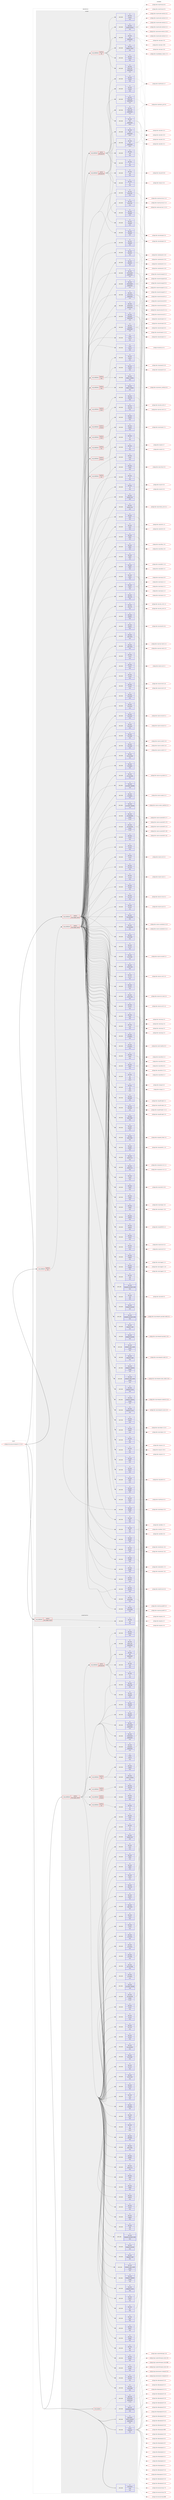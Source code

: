 digraph prolog {

# *************
# Graph options
# *************

newrank=true;
concentrate=true;
compound=true;
graph [rankdir=LR,fontname=Helvetica,fontsize=10,ranksep=1.5];#, ranksep=2.5, nodesep=0.2];
edge  [arrowhead=vee];
node  [fontname=Helvetica,fontsize=10];

# **********
# The ebuild
# **********

subgraph cluster_leftcol {
color=gray;
rank=same;
label=<<i>ebuild</i>>;
id [label="portage://net-analyzer/metasploit-4.17.21-r6", color=red, width=4, href="../net-analyzer/metasploit-4.17.21-r6.svg"];
}

# ****************
# The dependencies
# ****************

subgraph cluster_midcol {
color=gray;
label=<<i>dependencies</i>>;
subgraph cluster_compile {
fillcolor="#eeeeee";
style=filled;
label=<<i>compile</i>>;
subgraph cond86286 {
dependency345916 [label=<<TABLE BORDER="0" CELLBORDER="1" CELLSPACING="0" CELLPADDING="4"><TR><TD ROWSPAN="3" CELLPADDING="10">use_conditional</TD></TR><TR><TD>positive</TD></TR><TR><TD>ruby_targets_ruby24</TD></TR></TABLE>>, shape=none, color=red];
subgraph pack253952 {
dependency345917 [label=<<TABLE BORDER="0" CELLBORDER="1" CELLSPACING="0" CELLPADDING="4" WIDTH="220"><TR><TD ROWSPAN="6" CELLPADDING="30">pack_dep</TD></TR><TR><TD WIDTH="110">no</TD></TR><TR><TD>virtual</TD></TR><TR><TD>ruby-ssl</TD></TR><TR><TD>none</TD></TR><TR><TD></TD></TR></TABLE>>, shape=none, color=blue];
}
dependency345916:e -> dependency345917:w [weight=20,style="dashed",arrowhead="vee"];
subgraph pack253953 {
dependency345918 [label=<<TABLE BORDER="0" CELLBORDER="1" CELLSPACING="0" CELLPADDING="4" WIDTH="220"><TR><TD ROWSPAN="6" CELLPADDING="30">pack_dep</TD></TR><TR><TD WIDTH="110">no</TD></TR><TR><TD>dev-ruby</TD></TR><TR><TD>actionpack</TD></TR><TR><TD>greaterequal</TD></TR><TR><TD>4.2.6</TD></TR></TABLE>>, shape=none, color=blue];
}
dependency345916:e -> dependency345918:w [weight=20,style="dashed",arrowhead="vee"];
subgraph pack253954 {
dependency345919 [label=<<TABLE BORDER="0" CELLBORDER="1" CELLSPACING="0" CELLPADDING="4" WIDTH="220"><TR><TD ROWSPAN="6" CELLPADDING="30">pack_dep</TD></TR><TR><TD WIDTH="110">no</TD></TR><TR><TD>dev-ruby</TD></TR><TR><TD>activerecord</TD></TR><TR><TD>greaterequal</TD></TR><TR><TD>4.2.6</TD></TR></TABLE>>, shape=none, color=blue];
}
dependency345916:e -> dependency345919:w [weight=20,style="dashed",arrowhead="vee"];
subgraph pack253955 {
dependency345920 [label=<<TABLE BORDER="0" CELLBORDER="1" CELLSPACING="0" CELLPADDING="4" WIDTH="220"><TR><TD ROWSPAN="6" CELLPADDING="30">pack_dep</TD></TR><TR><TD WIDTH="110">no</TD></TR><TR><TD>dev-ruby</TD></TR><TR><TD>activesupport</TD></TR><TR><TD>greaterequal</TD></TR><TR><TD>4.2.6</TD></TR></TABLE>>, shape=none, color=blue];
}
dependency345916:e -> dependency345920:w [weight=20,style="dashed",arrowhead="vee"];
subgraph pack253956 {
dependency345921 [label=<<TABLE BORDER="0" CELLBORDER="1" CELLSPACING="0" CELLPADDING="4" WIDTH="220"><TR><TD ROWSPAN="6" CELLPADDING="30">pack_dep</TD></TR><TR><TD WIDTH="110">no</TD></TR><TR><TD>dev-ruby</TD></TR><TR><TD>backports</TD></TR><TR><TD>none</TD></TR><TR><TD></TD></TR></TABLE>>, shape=none, color=blue];
}
dependency345916:e -> dependency345921:w [weight=20,style="dashed",arrowhead="vee"];
subgraph pack253957 {
dependency345922 [label=<<TABLE BORDER="0" CELLBORDER="1" CELLSPACING="0" CELLPADDING="4" WIDTH="220"><TR><TD ROWSPAN="6" CELLPADDING="30">pack_dep</TD></TR><TR><TD WIDTH="110">no</TD></TR><TR><TD>dev-ruby</TD></TR><TR><TD>bcrypt-ruby</TD></TR><TR><TD>none</TD></TR><TR><TD></TD></TR></TABLE>>, shape=none, color=blue];
}
dependency345916:e -> dependency345922:w [weight=20,style="dashed",arrowhead="vee"];
subgraph pack253958 {
dependency345923 [label=<<TABLE BORDER="0" CELLBORDER="1" CELLSPACING="0" CELLPADDING="4" WIDTH="220"><TR><TD ROWSPAN="6" CELLPADDING="30">pack_dep</TD></TR><TR><TD WIDTH="110">no</TD></TR><TR><TD>dev-ruby</TD></TR><TR><TD>bcrypt_pbkdf</TD></TR><TR><TD>none</TD></TR><TR><TD></TD></TR></TABLE>>, shape=none, color=blue];
}
dependency345916:e -> dependency345923:w [weight=20,style="dashed",arrowhead="vee"];
subgraph pack253959 {
dependency345924 [label=<<TABLE BORDER="0" CELLBORDER="1" CELLSPACING="0" CELLPADDING="4" WIDTH="220"><TR><TD ROWSPAN="6" CELLPADDING="30">pack_dep</TD></TR><TR><TD WIDTH="110">no</TD></TR><TR><TD>dev-ruby</TD></TR><TR><TD>bit-struct</TD></TR><TR><TD>none</TD></TR><TR><TD></TD></TR></TABLE>>, shape=none, color=blue];
}
dependency345916:e -> dependency345924:w [weight=20,style="dashed",arrowhead="vee"];
subgraph pack253960 {
dependency345925 [label=<<TABLE BORDER="0" CELLBORDER="1" CELLSPACING="0" CELLPADDING="4" WIDTH="220"><TR><TD ROWSPAN="6" CELLPADDING="30">pack_dep</TD></TR><TR><TD WIDTH="110">no</TD></TR><TR><TD>dev-ruby</TD></TR><TR><TD>bundler</TD></TR><TR><TD>none</TD></TR><TR><TD></TD></TR></TABLE>>, shape=none, color=blue];
}
dependency345916:e -> dependency345925:w [weight=20,style="dashed",arrowhead="vee"];
subgraph pack253961 {
dependency345926 [label=<<TABLE BORDER="0" CELLBORDER="1" CELLSPACING="0" CELLPADDING="4" WIDTH="220"><TR><TD ROWSPAN="6" CELLPADDING="30">pack_dep</TD></TR><TR><TD WIDTH="110">no</TD></TR><TR><TD>dev-ruby</TD></TR><TR><TD>dnsruby</TD></TR><TR><TD>none</TD></TR><TR><TD></TD></TR></TABLE>>, shape=none, color=blue];
}
dependency345916:e -> dependency345926:w [weight=20,style="dashed",arrowhead="vee"];
subgraph pack253962 {
dependency345927 [label=<<TABLE BORDER="0" CELLBORDER="1" CELLSPACING="0" CELLPADDING="4" WIDTH="220"><TR><TD ROWSPAN="6" CELLPADDING="30">pack_dep</TD></TR><TR><TD WIDTH="110">no</TD></TR><TR><TD>dev-ruby</TD></TR><TR><TD>faker</TD></TR><TR><TD>none</TD></TR><TR><TD></TD></TR></TABLE>>, shape=none, color=blue];
}
dependency345916:e -> dependency345927:w [weight=20,style="dashed",arrowhead="vee"];
subgraph pack253963 {
dependency345928 [label=<<TABLE BORDER="0" CELLBORDER="1" CELLSPACING="0" CELLPADDING="4" WIDTH="220"><TR><TD ROWSPAN="6" CELLPADDING="30">pack_dep</TD></TR><TR><TD WIDTH="110">no</TD></TR><TR><TD>dev-ruby</TD></TR><TR><TD>faraday</TD></TR><TR><TD>none</TD></TR><TR><TD></TD></TR></TABLE>>, shape=none, color=blue];
}
dependency345916:e -> dependency345928:w [weight=20,style="dashed",arrowhead="vee"];
subgraph pack253964 {
dependency345929 [label=<<TABLE BORDER="0" CELLBORDER="1" CELLSPACING="0" CELLPADDING="4" WIDTH="220"><TR><TD ROWSPAN="6" CELLPADDING="30">pack_dep</TD></TR><TR><TD WIDTH="110">no</TD></TR><TR><TD>dev-ruby</TD></TR><TR><TD>filesize</TD></TR><TR><TD>none</TD></TR><TR><TD></TD></TR></TABLE>>, shape=none, color=blue];
}
dependency345916:e -> dependency345929:w [weight=20,style="dashed",arrowhead="vee"];
subgraph pack253965 {
dependency345930 [label=<<TABLE BORDER="0" CELLBORDER="1" CELLSPACING="0" CELLPADDING="4" WIDTH="220"><TR><TD ROWSPAN="6" CELLPADDING="30">pack_dep</TD></TR><TR><TD WIDTH="110">no</TD></TR><TR><TD>dev-ruby</TD></TR><TR><TD>jsobfu</TD></TR><TR><TD>none</TD></TR><TR><TD></TD></TR></TABLE>>, shape=none, color=blue];
}
dependency345916:e -> dependency345930:w [weight=20,style="dashed",arrowhead="vee"];
subgraph pack253966 {
dependency345931 [label=<<TABLE BORDER="0" CELLBORDER="1" CELLSPACING="0" CELLPADDING="4" WIDTH="220"><TR><TD ROWSPAN="6" CELLPADDING="30">pack_dep</TD></TR><TR><TD WIDTH="110">no</TD></TR><TR><TD>dev-ruby</TD></TR><TR><TD>json</TD></TR><TR><TD>none</TD></TR><TR><TD></TD></TR></TABLE>>, shape=none, color=blue];
}
dependency345916:e -> dependency345931:w [weight=20,style="dashed",arrowhead="vee"];
subgraph pack253967 {
dependency345932 [label=<<TABLE BORDER="0" CELLBORDER="1" CELLSPACING="0" CELLPADDING="4" WIDTH="220"><TR><TD ROWSPAN="6" CELLPADDING="30">pack_dep</TD></TR><TR><TD WIDTH="110">no</TD></TR><TR><TD>dev-ruby</TD></TR><TR><TD>metasm</TD></TR><TR><TD>none</TD></TR><TR><TD></TD></TR></TABLE>>, shape=none, color=blue];
}
dependency345916:e -> dependency345932:w [weight=20,style="dashed",arrowhead="vee"];
subgraph pack253968 {
dependency345933 [label=<<TABLE BORDER="0" CELLBORDER="1" CELLSPACING="0" CELLPADDING="4" WIDTH="220"><TR><TD ROWSPAN="6" CELLPADDING="30">pack_dep</TD></TR><TR><TD WIDTH="110">no</TD></TR><TR><TD>dev-ruby</TD></TR><TR><TD>metasploit-concern</TD></TR><TR><TD>none</TD></TR><TR><TD></TD></TR></TABLE>>, shape=none, color=blue];
}
dependency345916:e -> dependency345933:w [weight=20,style="dashed",arrowhead="vee"];
subgraph pack253969 {
dependency345934 [label=<<TABLE BORDER="0" CELLBORDER="1" CELLSPACING="0" CELLPADDING="4" WIDTH="220"><TR><TD ROWSPAN="6" CELLPADDING="30">pack_dep</TD></TR><TR><TD WIDTH="110">no</TD></TR><TR><TD>dev-ruby</TD></TR><TR><TD>metasploit-credential</TD></TR><TR><TD>smaller</TD></TR><TR><TD>3.0.0</TD></TR></TABLE>>, shape=none, color=blue];
}
dependency345916:e -> dependency345934:w [weight=20,style="dashed",arrowhead="vee"];
subgraph pack253970 {
dependency345935 [label=<<TABLE BORDER="0" CELLBORDER="1" CELLSPACING="0" CELLPADDING="4" WIDTH="220"><TR><TD ROWSPAN="6" CELLPADDING="30">pack_dep</TD></TR><TR><TD WIDTH="110">no</TD></TR><TR><TD>dev-ruby</TD></TR><TR><TD>metasploit_data_models</TD></TR><TR><TD>smaller</TD></TR><TR><TD>3.0.0</TD></TR></TABLE>>, shape=none, color=blue];
}
dependency345916:e -> dependency345935:w [weight=20,style="dashed",arrowhead="vee"];
subgraph pack253971 {
dependency345936 [label=<<TABLE BORDER="0" CELLBORDER="1" CELLSPACING="0" CELLPADDING="4" WIDTH="220"><TR><TD ROWSPAN="6" CELLPADDING="30">pack_dep</TD></TR><TR><TD WIDTH="110">no</TD></TR><TR><TD>dev-ruby</TD></TR><TR><TD>metasploit-model</TD></TR><TR><TD>none</TD></TR><TR><TD></TD></TR></TABLE>>, shape=none, color=blue];
}
dependency345916:e -> dependency345936:w [weight=20,style="dashed",arrowhead="vee"];
subgraph pack253972 {
dependency345937 [label=<<TABLE BORDER="0" CELLBORDER="1" CELLSPACING="0" CELLPADDING="4" WIDTH="220"><TR><TD ROWSPAN="6" CELLPADDING="30">pack_dep</TD></TR><TR><TD WIDTH="110">no</TD></TR><TR><TD>dev-ruby</TD></TR><TR><TD>metasploit-payloads</TD></TR><TR><TD>none</TD></TR><TR><TD></TD></TR></TABLE>>, shape=none, color=blue];
}
dependency345916:e -> dependency345937:w [weight=20,style="dashed",arrowhead="vee"];
subgraph pack253973 {
dependency345938 [label=<<TABLE BORDER="0" CELLBORDER="1" CELLSPACING="0" CELLPADDING="4" WIDTH="220"><TR><TD ROWSPAN="6" CELLPADDING="30">pack_dep</TD></TR><TR><TD WIDTH="110">no</TD></TR><TR><TD>dev-ruby</TD></TR><TR><TD>metasploit_payloads-mettle</TD></TR><TR><TD>none</TD></TR><TR><TD></TD></TR></TABLE>>, shape=none, color=blue];
}
dependency345916:e -> dependency345938:w [weight=20,style="dashed",arrowhead="vee"];
subgraph pack253974 {
dependency345939 [label=<<TABLE BORDER="0" CELLBORDER="1" CELLSPACING="0" CELLPADDING="4" WIDTH="220"><TR><TD ROWSPAN="6" CELLPADDING="30">pack_dep</TD></TR><TR><TD WIDTH="110">no</TD></TR><TR><TD>dev-ruby</TD></TR><TR><TD>mqtt</TD></TR><TR><TD>none</TD></TR><TR><TD></TD></TR></TABLE>>, shape=none, color=blue];
}
dependency345916:e -> dependency345939:w [weight=20,style="dashed",arrowhead="vee"];
subgraph pack253975 {
dependency345940 [label=<<TABLE BORDER="0" CELLBORDER="1" CELLSPACING="0" CELLPADDING="4" WIDTH="220"><TR><TD ROWSPAN="6" CELLPADDING="30">pack_dep</TD></TR><TR><TD WIDTH="110">no</TD></TR><TR><TD>dev-ruby</TD></TR><TR><TD>msgpack</TD></TR><TR><TD>none</TD></TR><TR><TD></TD></TR></TABLE>>, shape=none, color=blue];
}
dependency345916:e -> dependency345940:w [weight=20,style="dashed",arrowhead="vee"];
subgraph pack253976 {
dependency345941 [label=<<TABLE BORDER="0" CELLBORDER="1" CELLSPACING="0" CELLPADDING="4" WIDTH="220"><TR><TD ROWSPAN="6" CELLPADDING="30">pack_dep</TD></TR><TR><TD WIDTH="110">no</TD></TR><TR><TD>dev-ruby</TD></TR><TR><TD>net-ssh</TD></TR><TR><TD>none</TD></TR><TR><TD></TD></TR></TABLE>>, shape=none, color=blue];
}
dependency345916:e -> dependency345941:w [weight=20,style="dashed",arrowhead="vee"];
subgraph pack253977 {
dependency345942 [label=<<TABLE BORDER="0" CELLBORDER="1" CELLSPACING="0" CELLPADDING="4" WIDTH="220"><TR><TD ROWSPAN="6" CELLPADDING="30">pack_dep</TD></TR><TR><TD WIDTH="110">no</TD></TR><TR><TD>dev-ruby</TD></TR><TR><TD>ed25519</TD></TR><TR><TD>none</TD></TR><TR><TD></TD></TR></TABLE>>, shape=none, color=blue];
}
dependency345916:e -> dependency345942:w [weight=20,style="dashed",arrowhead="vee"];
subgraph pack253978 {
dependency345943 [label=<<TABLE BORDER="0" CELLBORDER="1" CELLSPACING="0" CELLPADDING="4" WIDTH="220"><TR><TD ROWSPAN="6" CELLPADDING="30">pack_dep</TD></TR><TR><TD WIDTH="110">no</TD></TR><TR><TD>dev-ruby</TD></TR><TR><TD>nokogiri</TD></TR><TR><TD>none</TD></TR><TR><TD></TD></TR></TABLE>>, shape=none, color=blue];
}
dependency345916:e -> dependency345943:w [weight=20,style="dashed",arrowhead="vee"];
subgraph pack253979 {
dependency345944 [label=<<TABLE BORDER="0" CELLBORDER="1" CELLSPACING="0" CELLPADDING="4" WIDTH="220"><TR><TD ROWSPAN="6" CELLPADDING="30">pack_dep</TD></TR><TR><TD WIDTH="110">no</TD></TR><TR><TD>dev-ruby</TD></TR><TR><TD>octokit</TD></TR><TR><TD>none</TD></TR><TR><TD></TD></TR></TABLE>>, shape=none, color=blue];
}
dependency345916:e -> dependency345944:w [weight=20,style="dashed",arrowhead="vee"];
subgraph pack253980 {
dependency345945 [label=<<TABLE BORDER="0" CELLBORDER="1" CELLSPACING="0" CELLPADDING="4" WIDTH="220"><TR><TD ROWSPAN="6" CELLPADDING="30">pack_dep</TD></TR><TR><TD WIDTH="110">no</TD></TR><TR><TD>dev-ruby</TD></TR><TR><TD>openssl-ccm</TD></TR><TR><TD>none</TD></TR><TR><TD></TD></TR></TABLE>>, shape=none, color=blue];
}
dependency345916:e -> dependency345945:w [weight=20,style="dashed",arrowhead="vee"];
subgraph pack253981 {
dependency345946 [label=<<TABLE BORDER="0" CELLBORDER="1" CELLSPACING="0" CELLPADDING="4" WIDTH="220"><TR><TD ROWSPAN="6" CELLPADDING="30">pack_dep</TD></TR><TR><TD WIDTH="110">no</TD></TR><TR><TD>dev-ruby</TD></TR><TR><TD>packetfu</TD></TR><TR><TD>none</TD></TR><TR><TD></TD></TR></TABLE>>, shape=none, color=blue];
}
dependency345916:e -> dependency345946:w [weight=20,style="dashed",arrowhead="vee"];
subgraph pack253982 {
dependency345947 [label=<<TABLE BORDER="0" CELLBORDER="1" CELLSPACING="0" CELLPADDING="4" WIDTH="220"><TR><TD ROWSPAN="6" CELLPADDING="30">pack_dep</TD></TR><TR><TD WIDTH="110">no</TD></TR><TR><TD>dev-ruby</TD></TR><TR><TD>patch_finder</TD></TR><TR><TD>none</TD></TR><TR><TD></TD></TR></TABLE>>, shape=none, color=blue];
}
dependency345916:e -> dependency345947:w [weight=20,style="dashed",arrowhead="vee"];
subgraph pack253983 {
dependency345948 [label=<<TABLE BORDER="0" CELLBORDER="1" CELLSPACING="0" CELLPADDING="4" WIDTH="220"><TR><TD ROWSPAN="6" CELLPADDING="30">pack_dep</TD></TR><TR><TD WIDTH="110">no</TD></TR><TR><TD>dev-ruby</TD></TR><TR><TD>pdf-reader</TD></TR><TR><TD>none</TD></TR><TR><TD></TD></TR></TABLE>>, shape=none, color=blue];
}
dependency345916:e -> dependency345948:w [weight=20,style="dashed",arrowhead="vee"];
subgraph pack253984 {
dependency345949 [label=<<TABLE BORDER="0" CELLBORDER="1" CELLSPACING="0" CELLPADDING="4" WIDTH="220"><TR><TD ROWSPAN="6" CELLPADDING="30">pack_dep</TD></TR><TR><TD WIDTH="110">no</TD></TR><TR><TD>dev-ruby</TD></TR><TR><TD>pg</TD></TR><TR><TD>tilde</TD></TR><TR><TD>0.21.0</TD></TR></TABLE>>, shape=none, color=blue];
}
dependency345916:e -> dependency345949:w [weight=20,style="dashed",arrowhead="vee"];
subgraph pack253985 {
dependency345950 [label=<<TABLE BORDER="0" CELLBORDER="1" CELLSPACING="0" CELLPADDING="4" WIDTH="220"><TR><TD ROWSPAN="6" CELLPADDING="30">pack_dep</TD></TR><TR><TD WIDTH="110">no</TD></TR><TR><TD>dev-ruby</TD></TR><TR><TD>railties</TD></TR><TR><TD>none</TD></TR><TR><TD></TD></TR></TABLE>>, shape=none, color=blue];
}
dependency345916:e -> dependency345950:w [weight=20,style="dashed",arrowhead="vee"];
subgraph pack253986 {
dependency345951 [label=<<TABLE BORDER="0" CELLBORDER="1" CELLSPACING="0" CELLPADDING="4" WIDTH="220"><TR><TD ROWSPAN="6" CELLPADDING="30">pack_dep</TD></TR><TR><TD WIDTH="110">no</TD></TR><TR><TD>dev-ruby</TD></TR><TR><TD>rb-readline</TD></TR><TR><TD>none</TD></TR><TR><TD></TD></TR></TABLE>>, shape=none, color=blue];
}
dependency345916:e -> dependency345951:w [weight=20,style="dashed",arrowhead="vee"];
subgraph pack253987 {
dependency345952 [label=<<TABLE BORDER="0" CELLBORDER="1" CELLSPACING="0" CELLPADDING="4" WIDTH="220"><TR><TD ROWSPAN="6" CELLPADDING="30">pack_dep</TD></TR><TR><TD WIDTH="110">no</TD></TR><TR><TD>dev-ruby</TD></TR><TR><TD>recog</TD></TR><TR><TD>none</TD></TR><TR><TD></TD></TR></TABLE>>, shape=none, color=blue];
}
dependency345916:e -> dependency345952:w [weight=20,style="dashed",arrowhead="vee"];
subgraph pack253988 {
dependency345953 [label=<<TABLE BORDER="0" CELLBORDER="1" CELLSPACING="0" CELLPADDING="4" WIDTH="220"><TR><TD ROWSPAN="6" CELLPADDING="30">pack_dep</TD></TR><TR><TD WIDTH="110">no</TD></TR><TR><TD>dev-ruby</TD></TR><TR><TD>redcarpet</TD></TR><TR><TD>none</TD></TR><TR><TD></TD></TR></TABLE>>, shape=none, color=blue];
}
dependency345916:e -> dependency345953:w [weight=20,style="dashed",arrowhead="vee"];
subgraph pack253989 {
dependency345954 [label=<<TABLE BORDER="0" CELLBORDER="1" CELLSPACING="0" CELLPADDING="4" WIDTH="220"><TR><TD ROWSPAN="6" CELLPADDING="30">pack_dep</TD></TR><TR><TD WIDTH="110">no</TD></TR><TR><TD>dev-ruby</TD></TR><TR><TD>rex-arch</TD></TR><TR><TD>none</TD></TR><TR><TD></TD></TR></TABLE>>, shape=none, color=blue];
}
dependency345916:e -> dependency345954:w [weight=20,style="dashed",arrowhead="vee"];
subgraph pack253990 {
dependency345955 [label=<<TABLE BORDER="0" CELLBORDER="1" CELLSPACING="0" CELLPADDING="4" WIDTH="220"><TR><TD ROWSPAN="6" CELLPADDING="30">pack_dep</TD></TR><TR><TD WIDTH="110">no</TD></TR><TR><TD>dev-ruby</TD></TR><TR><TD>rex-bin_tools</TD></TR><TR><TD>none</TD></TR><TR><TD></TD></TR></TABLE>>, shape=none, color=blue];
}
dependency345916:e -> dependency345955:w [weight=20,style="dashed",arrowhead="vee"];
subgraph pack253991 {
dependency345956 [label=<<TABLE BORDER="0" CELLBORDER="1" CELLSPACING="0" CELLPADDING="4" WIDTH="220"><TR><TD ROWSPAN="6" CELLPADDING="30">pack_dep</TD></TR><TR><TD WIDTH="110">no</TD></TR><TR><TD>dev-ruby</TD></TR><TR><TD>rex-core</TD></TR><TR><TD>none</TD></TR><TR><TD></TD></TR></TABLE>>, shape=none, color=blue];
}
dependency345916:e -> dependency345956:w [weight=20,style="dashed",arrowhead="vee"];
subgraph pack253992 {
dependency345957 [label=<<TABLE BORDER="0" CELLBORDER="1" CELLSPACING="0" CELLPADDING="4" WIDTH="220"><TR><TD ROWSPAN="6" CELLPADDING="30">pack_dep</TD></TR><TR><TD WIDTH="110">no</TD></TR><TR><TD>dev-ruby</TD></TR><TR><TD>rex-encoder</TD></TR><TR><TD>none</TD></TR><TR><TD></TD></TR></TABLE>>, shape=none, color=blue];
}
dependency345916:e -> dependency345957:w [weight=20,style="dashed",arrowhead="vee"];
subgraph pack253993 {
dependency345958 [label=<<TABLE BORDER="0" CELLBORDER="1" CELLSPACING="0" CELLPADDING="4" WIDTH="220"><TR><TD ROWSPAN="6" CELLPADDING="30">pack_dep</TD></TR><TR><TD WIDTH="110">no</TD></TR><TR><TD>dev-ruby</TD></TR><TR><TD>rex-exploitation</TD></TR><TR><TD>none</TD></TR><TR><TD></TD></TR></TABLE>>, shape=none, color=blue];
}
dependency345916:e -> dependency345958:w [weight=20,style="dashed",arrowhead="vee"];
subgraph pack253994 {
dependency345959 [label=<<TABLE BORDER="0" CELLBORDER="1" CELLSPACING="0" CELLPADDING="4" WIDTH="220"><TR><TD ROWSPAN="6" CELLPADDING="30">pack_dep</TD></TR><TR><TD WIDTH="110">no</TD></TR><TR><TD>dev-ruby</TD></TR><TR><TD>rex-java</TD></TR><TR><TD>none</TD></TR><TR><TD></TD></TR></TABLE>>, shape=none, color=blue];
}
dependency345916:e -> dependency345959:w [weight=20,style="dashed",arrowhead="vee"];
subgraph pack253995 {
dependency345960 [label=<<TABLE BORDER="0" CELLBORDER="1" CELLSPACING="0" CELLPADDING="4" WIDTH="220"><TR><TD ROWSPAN="6" CELLPADDING="30">pack_dep</TD></TR><TR><TD WIDTH="110">no</TD></TR><TR><TD>dev-ruby</TD></TR><TR><TD>rex-mime</TD></TR><TR><TD>none</TD></TR><TR><TD></TD></TR></TABLE>>, shape=none, color=blue];
}
dependency345916:e -> dependency345960:w [weight=20,style="dashed",arrowhead="vee"];
subgraph pack253996 {
dependency345961 [label=<<TABLE BORDER="0" CELLBORDER="1" CELLSPACING="0" CELLPADDING="4" WIDTH="220"><TR><TD ROWSPAN="6" CELLPADDING="30">pack_dep</TD></TR><TR><TD WIDTH="110">no</TD></TR><TR><TD>dev-ruby</TD></TR><TR><TD>rex-nop</TD></TR><TR><TD>none</TD></TR><TR><TD></TD></TR></TABLE>>, shape=none, color=blue];
}
dependency345916:e -> dependency345961:w [weight=20,style="dashed",arrowhead="vee"];
subgraph pack253997 {
dependency345962 [label=<<TABLE BORDER="0" CELLBORDER="1" CELLSPACING="0" CELLPADDING="4" WIDTH="220"><TR><TD ROWSPAN="6" CELLPADDING="30">pack_dep</TD></TR><TR><TD WIDTH="110">no</TD></TR><TR><TD>dev-ruby</TD></TR><TR><TD>rex-ole</TD></TR><TR><TD>none</TD></TR><TR><TD></TD></TR></TABLE>>, shape=none, color=blue];
}
dependency345916:e -> dependency345962:w [weight=20,style="dashed",arrowhead="vee"];
subgraph pack253998 {
dependency345963 [label=<<TABLE BORDER="0" CELLBORDER="1" CELLSPACING="0" CELLPADDING="4" WIDTH="220"><TR><TD ROWSPAN="6" CELLPADDING="30">pack_dep</TD></TR><TR><TD WIDTH="110">no</TD></TR><TR><TD>dev-ruby</TD></TR><TR><TD>rex-powershell</TD></TR><TR><TD>smaller</TD></TR><TR><TD>0.1.78</TD></TR></TABLE>>, shape=none, color=blue];
}
dependency345916:e -> dependency345963:w [weight=20,style="dashed",arrowhead="vee"];
subgraph pack253999 {
dependency345964 [label=<<TABLE BORDER="0" CELLBORDER="1" CELLSPACING="0" CELLPADDING="4" WIDTH="220"><TR><TD ROWSPAN="6" CELLPADDING="30">pack_dep</TD></TR><TR><TD WIDTH="110">no</TD></TR><TR><TD>dev-ruby</TD></TR><TR><TD>rex-random_identifier</TD></TR><TR><TD>none</TD></TR><TR><TD></TD></TR></TABLE>>, shape=none, color=blue];
}
dependency345916:e -> dependency345964:w [weight=20,style="dashed",arrowhead="vee"];
subgraph pack254000 {
dependency345965 [label=<<TABLE BORDER="0" CELLBORDER="1" CELLSPACING="0" CELLPADDING="4" WIDTH="220"><TR><TD ROWSPAN="6" CELLPADDING="30">pack_dep</TD></TR><TR><TD WIDTH="110">no</TD></TR><TR><TD>dev-ruby</TD></TR><TR><TD>rex-registry</TD></TR><TR><TD>none</TD></TR><TR><TD></TD></TR></TABLE>>, shape=none, color=blue];
}
dependency345916:e -> dependency345965:w [weight=20,style="dashed",arrowhead="vee"];
subgraph pack254001 {
dependency345966 [label=<<TABLE BORDER="0" CELLBORDER="1" CELLSPACING="0" CELLPADDING="4" WIDTH="220"><TR><TD ROWSPAN="6" CELLPADDING="30">pack_dep</TD></TR><TR><TD WIDTH="110">no</TD></TR><TR><TD>dev-ruby</TD></TR><TR><TD>rex-rop_builder</TD></TR><TR><TD>none</TD></TR><TR><TD></TD></TR></TABLE>>, shape=none, color=blue];
}
dependency345916:e -> dependency345966:w [weight=20,style="dashed",arrowhead="vee"];
subgraph pack254002 {
dependency345967 [label=<<TABLE BORDER="0" CELLBORDER="1" CELLSPACING="0" CELLPADDING="4" WIDTH="220"><TR><TD ROWSPAN="6" CELLPADDING="30">pack_dep</TD></TR><TR><TD WIDTH="110">no</TD></TR><TR><TD>dev-ruby</TD></TR><TR><TD>rex-socket</TD></TR><TR><TD>none</TD></TR><TR><TD></TD></TR></TABLE>>, shape=none, color=blue];
}
dependency345916:e -> dependency345967:w [weight=20,style="dashed",arrowhead="vee"];
subgraph pack254003 {
dependency345968 [label=<<TABLE BORDER="0" CELLBORDER="1" CELLSPACING="0" CELLPADDING="4" WIDTH="220"><TR><TD ROWSPAN="6" CELLPADDING="30">pack_dep</TD></TR><TR><TD WIDTH="110">no</TD></TR><TR><TD>dev-ruby</TD></TR><TR><TD>rex-sslscan</TD></TR><TR><TD>none</TD></TR><TR><TD></TD></TR></TABLE>>, shape=none, color=blue];
}
dependency345916:e -> dependency345968:w [weight=20,style="dashed",arrowhead="vee"];
subgraph pack254004 {
dependency345969 [label=<<TABLE BORDER="0" CELLBORDER="1" CELLSPACING="0" CELLPADDING="4" WIDTH="220"><TR><TD ROWSPAN="6" CELLPADDING="30">pack_dep</TD></TR><TR><TD WIDTH="110">no</TD></TR><TR><TD>dev-ruby</TD></TR><TR><TD>rex-struct2</TD></TR><TR><TD>none</TD></TR><TR><TD></TD></TR></TABLE>>, shape=none, color=blue];
}
dependency345916:e -> dependency345969:w [weight=20,style="dashed",arrowhead="vee"];
subgraph pack254005 {
dependency345970 [label=<<TABLE BORDER="0" CELLBORDER="1" CELLSPACING="0" CELLPADDING="4" WIDTH="220"><TR><TD ROWSPAN="6" CELLPADDING="30">pack_dep</TD></TR><TR><TD WIDTH="110">no</TD></TR><TR><TD>dev-ruby</TD></TR><TR><TD>rex-text</TD></TR><TR><TD>none</TD></TR><TR><TD></TD></TR></TABLE>>, shape=none, color=blue];
}
dependency345916:e -> dependency345970:w [weight=20,style="dashed",arrowhead="vee"];
subgraph pack254006 {
dependency345971 [label=<<TABLE BORDER="0" CELLBORDER="1" CELLSPACING="0" CELLPADDING="4" WIDTH="220"><TR><TD ROWSPAN="6" CELLPADDING="30">pack_dep</TD></TR><TR><TD WIDTH="110">no</TD></TR><TR><TD>dev-ruby</TD></TR><TR><TD>rex-zip</TD></TR><TR><TD>none</TD></TR><TR><TD></TD></TR></TABLE>>, shape=none, color=blue];
}
dependency345916:e -> dependency345971:w [weight=20,style="dashed",arrowhead="vee"];
subgraph pack254007 {
dependency345972 [label=<<TABLE BORDER="0" CELLBORDER="1" CELLSPACING="0" CELLPADDING="4" WIDTH="220"><TR><TD ROWSPAN="6" CELLPADDING="30">pack_dep</TD></TR><TR><TD WIDTH="110">no</TD></TR><TR><TD>dev-ruby</TD></TR><TR><TD>ruby-macho</TD></TR><TR><TD>none</TD></TR><TR><TD></TD></TR></TABLE>>, shape=none, color=blue];
}
dependency345916:e -> dependency345972:w [weight=20,style="dashed",arrowhead="vee"];
subgraph pack254008 {
dependency345973 [label=<<TABLE BORDER="0" CELLBORDER="1" CELLSPACING="0" CELLPADDING="4" WIDTH="220"><TR><TD ROWSPAN="6" CELLPADDING="30">pack_dep</TD></TR><TR><TD WIDTH="110">no</TD></TR><TR><TD>dev-ruby</TD></TR><TR><TD>rubyntlm</TD></TR><TR><TD>none</TD></TR><TR><TD></TD></TR></TABLE>>, shape=none, color=blue];
}
dependency345916:e -> dependency345973:w [weight=20,style="dashed",arrowhead="vee"];
subgraph pack254009 {
dependency345974 [label=<<TABLE BORDER="0" CELLBORDER="1" CELLSPACING="0" CELLPADDING="4" WIDTH="220"><TR><TD ROWSPAN="6" CELLPADDING="30">pack_dep</TD></TR><TR><TD WIDTH="110">no</TD></TR><TR><TD>dev-ruby</TD></TR><TR><TD>ruby_smb</TD></TR><TR><TD>none</TD></TR><TR><TD></TD></TR></TABLE>>, shape=none, color=blue];
}
dependency345916:e -> dependency345974:w [weight=20,style="dashed",arrowhead="vee"];
subgraph pack254010 {
dependency345975 [label=<<TABLE BORDER="0" CELLBORDER="1" CELLSPACING="0" CELLPADDING="4" WIDTH="220"><TR><TD ROWSPAN="6" CELLPADDING="30">pack_dep</TD></TR><TR><TD WIDTH="110">no</TD></TR><TR><TD>dev-ruby</TD></TR><TR><TD>rubyzip</TD></TR><TR><TD>none</TD></TR><TR><TD></TD></TR></TABLE>>, shape=none, color=blue];
}
dependency345916:e -> dependency345975:w [weight=20,style="dashed",arrowhead="vee"];
subgraph pack254011 {
dependency345976 [label=<<TABLE BORDER="0" CELLBORDER="1" CELLSPACING="0" CELLPADDING="4" WIDTH="220"><TR><TD ROWSPAN="6" CELLPADDING="30">pack_dep</TD></TR><TR><TD WIDTH="110">no</TD></TR><TR><TD>dev-ruby</TD></TR><TR><TD>sqlite3</TD></TR><TR><TD>none</TD></TR><TR><TD></TD></TR></TABLE>>, shape=none, color=blue];
}
dependency345916:e -> dependency345976:w [weight=20,style="dashed",arrowhead="vee"];
subgraph pack254012 {
dependency345977 [label=<<TABLE BORDER="0" CELLBORDER="1" CELLSPACING="0" CELLPADDING="4" WIDTH="220"><TR><TD ROWSPAN="6" CELLPADDING="30">pack_dep</TD></TR><TR><TD WIDTH="110">no</TD></TR><TR><TD>dev-ruby</TD></TR><TR><TD>sshkey</TD></TR><TR><TD>none</TD></TR><TR><TD></TD></TR></TABLE>>, shape=none, color=blue];
}
dependency345916:e -> dependency345977:w [weight=20,style="dashed",arrowhead="vee"];
subgraph pack254013 {
dependency345978 [label=<<TABLE BORDER="0" CELLBORDER="1" CELLSPACING="0" CELLPADDING="4" WIDTH="220"><TR><TD ROWSPAN="6" CELLPADDING="30">pack_dep</TD></TR><TR><TD WIDTH="110">no</TD></TR><TR><TD>dev-ruby</TD></TR><TR><TD>tzinfo</TD></TR><TR><TD>none</TD></TR><TR><TD></TD></TR></TABLE>>, shape=none, color=blue];
}
dependency345916:e -> dependency345978:w [weight=20,style="dashed",arrowhead="vee"];
subgraph pack254014 {
dependency345979 [label=<<TABLE BORDER="0" CELLBORDER="1" CELLSPACING="0" CELLPADDING="4" WIDTH="220"><TR><TD ROWSPAN="6" CELLPADDING="30">pack_dep</TD></TR><TR><TD WIDTH="110">no</TD></TR><TR><TD>dev-ruby</TD></TR><TR><TD>windows_error</TD></TR><TR><TD>none</TD></TR><TR><TD></TD></TR></TABLE>>, shape=none, color=blue];
}
dependency345916:e -> dependency345979:w [weight=20,style="dashed",arrowhead="vee"];
subgraph pack254015 {
dependency345980 [label=<<TABLE BORDER="0" CELLBORDER="1" CELLSPACING="0" CELLPADDING="4" WIDTH="220"><TR><TD ROWSPAN="6" CELLPADDING="30">pack_dep</TD></TR><TR><TD WIDTH="110">no</TD></TR><TR><TD>dev-ruby</TD></TR><TR><TD>xdr</TD></TR><TR><TD>none</TD></TR><TR><TD></TD></TR></TABLE>>, shape=none, color=blue];
}
dependency345916:e -> dependency345980:w [weight=20,style="dashed",arrowhead="vee"];
subgraph pack254016 {
dependency345981 [label=<<TABLE BORDER="0" CELLBORDER="1" CELLSPACING="0" CELLPADDING="4" WIDTH="220"><TR><TD ROWSPAN="6" CELLPADDING="30">pack_dep</TD></TR><TR><TD WIDTH="110">no</TD></TR><TR><TD>dev-ruby</TD></TR><TR><TD>xmlrpc</TD></TR><TR><TD>none</TD></TR><TR><TD></TD></TR></TABLE>>, shape=none, color=blue];
}
dependency345916:e -> dependency345981:w [weight=20,style="dashed",arrowhead="vee"];
subgraph cond86287 {
dependency345982 [label=<<TABLE BORDER="0" CELLBORDER="1" CELLSPACING="0" CELLPADDING="4"><TR><TD ROWSPAN="3" CELLPADDING="10">use_conditional</TD></TR><TR><TD>positive</TD></TR><TR><TD>java</TD></TR></TABLE>>, shape=none, color=red];
subgraph pack254017 {
dependency345983 [label=<<TABLE BORDER="0" CELLBORDER="1" CELLSPACING="0" CELLPADDING="4" WIDTH="220"><TR><TD ROWSPAN="6" CELLPADDING="30">pack_dep</TD></TR><TR><TD WIDTH="110">no</TD></TR><TR><TD>dev-ruby</TD></TR><TR><TD>rjb</TD></TR><TR><TD>none</TD></TR><TR><TD></TD></TR></TABLE>>, shape=none, color=blue];
}
dependency345982:e -> dependency345983:w [weight=20,style="dashed",arrowhead="vee"];
}
dependency345916:e -> dependency345982:w [weight=20,style="dashed",arrowhead="vee"];
subgraph cond86288 {
dependency345984 [label=<<TABLE BORDER="0" CELLBORDER="1" CELLSPACING="0" CELLPADDING="4"><TR><TD ROWSPAN="3" CELLPADDING="10">use_conditional</TD></TR><TR><TD>positive</TD></TR><TR><TD>nexpose</TD></TR></TABLE>>, shape=none, color=red];
subgraph pack254018 {
dependency345985 [label=<<TABLE BORDER="0" CELLBORDER="1" CELLSPACING="0" CELLPADDING="4" WIDTH="220"><TR><TD ROWSPAN="6" CELLPADDING="30">pack_dep</TD></TR><TR><TD WIDTH="110">no</TD></TR><TR><TD>dev-ruby</TD></TR><TR><TD>nexpose</TD></TR><TR><TD>none</TD></TR><TR><TD></TD></TR></TABLE>>, shape=none, color=blue];
}
dependency345984:e -> dependency345985:w [weight=20,style="dashed",arrowhead="vee"];
}
dependency345916:e -> dependency345984:w [weight=20,style="dashed",arrowhead="vee"];
subgraph cond86289 {
dependency345986 [label=<<TABLE BORDER="0" CELLBORDER="1" CELLSPACING="0" CELLPADDING="4"><TR><TD ROWSPAN="3" CELLPADDING="10">use_conditional</TD></TR><TR><TD>positive</TD></TR><TR><TD>oracle</TD></TR></TABLE>>, shape=none, color=red];
subgraph pack254019 {
dependency345987 [label=<<TABLE BORDER="0" CELLBORDER="1" CELLSPACING="0" CELLPADDING="4" WIDTH="220"><TR><TD ROWSPAN="6" CELLPADDING="30">pack_dep</TD></TR><TR><TD WIDTH="110">no</TD></TR><TR><TD>dev-ruby</TD></TR><TR><TD>ruby-oci8</TD></TR><TR><TD>none</TD></TR><TR><TD></TD></TR></TABLE>>, shape=none, color=blue];
}
dependency345986:e -> dependency345987:w [weight=20,style="dashed",arrowhead="vee"];
}
dependency345916:e -> dependency345986:w [weight=20,style="dashed",arrowhead="vee"];
subgraph cond86290 {
dependency345988 [label=<<TABLE BORDER="0" CELLBORDER="1" CELLSPACING="0" CELLPADDING="4"><TR><TD ROWSPAN="3" CELLPADDING="10">use_conditional</TD></TR><TR><TD>positive</TD></TR><TR><TD>pcap</TD></TR></TABLE>>, shape=none, color=red];
subgraph pack254020 {
dependency345989 [label=<<TABLE BORDER="0" CELLBORDER="1" CELLSPACING="0" CELLPADDING="4" WIDTH="220"><TR><TD ROWSPAN="6" CELLPADDING="30">pack_dep</TD></TR><TR><TD WIDTH="110">no</TD></TR><TR><TD>dev-ruby</TD></TR><TR><TD>pcaprub</TD></TR><TR><TD>none</TD></TR><TR><TD></TD></TR></TABLE>>, shape=none, color=blue];
}
dependency345988:e -> dependency345989:w [weight=20,style="dashed",arrowhead="vee"];
subgraph pack254021 {
dependency345990 [label=<<TABLE BORDER="0" CELLBORDER="1" CELLSPACING="0" CELLPADDING="4" WIDTH="220"><TR><TD ROWSPAN="6" CELLPADDING="30">pack_dep</TD></TR><TR><TD WIDTH="110">no</TD></TR><TR><TD>dev-ruby</TD></TR><TR><TD>network_interface</TD></TR><TR><TD>none</TD></TR><TR><TD></TD></TR></TABLE>>, shape=none, color=blue];
}
dependency345988:e -> dependency345990:w [weight=20,style="dashed",arrowhead="vee"];
}
dependency345916:e -> dependency345988:w [weight=20,style="dashed",arrowhead="vee"];
subgraph cond86291 {
dependency345991 [label=<<TABLE BORDER="0" CELLBORDER="1" CELLSPACING="0" CELLPADDING="4"><TR><TD ROWSPAN="3" CELLPADDING="10">use_conditional</TD></TR><TR><TD>positive</TD></TR><TR><TD>development</TD></TR></TABLE>>, shape=none, color=red];
subgraph pack254022 {
dependency345992 [label=<<TABLE BORDER="0" CELLBORDER="1" CELLSPACING="0" CELLPADDING="4" WIDTH="220"><TR><TD ROWSPAN="6" CELLPADDING="30">pack_dep</TD></TR><TR><TD WIDTH="110">no</TD></TR><TR><TD>dev-ruby</TD></TR><TR><TD>fivemat</TD></TR><TR><TD>none</TD></TR><TR><TD></TD></TR></TABLE>>, shape=none, color=blue];
}
dependency345991:e -> dependency345992:w [weight=20,style="dashed",arrowhead="vee"];
subgraph pack254023 {
dependency345993 [label=<<TABLE BORDER="0" CELLBORDER="1" CELLSPACING="0" CELLPADDING="4" WIDTH="220"><TR><TD ROWSPAN="6" CELLPADDING="30">pack_dep</TD></TR><TR><TD WIDTH="110">no</TD></TR><TR><TD>dev-ruby</TD></TR><TR><TD>pry</TD></TR><TR><TD>none</TD></TR><TR><TD></TD></TR></TABLE>>, shape=none, color=blue];
}
dependency345991:e -> dependency345993:w [weight=20,style="dashed",arrowhead="vee"];
subgraph pack254024 {
dependency345994 [label=<<TABLE BORDER="0" CELLBORDER="1" CELLSPACING="0" CELLPADDING="4" WIDTH="220"><TR><TD ROWSPAN="6" CELLPADDING="30">pack_dep</TD></TR><TR><TD WIDTH="110">no</TD></TR><TR><TD>dev-ruby</TD></TR><TR><TD>redcarpet</TD></TR><TR><TD>none</TD></TR><TR><TD></TD></TR></TABLE>>, shape=none, color=blue];
}
dependency345991:e -> dependency345994:w [weight=20,style="dashed",arrowhead="vee"];
subgraph pack254025 {
dependency345995 [label=<<TABLE BORDER="0" CELLBORDER="1" CELLSPACING="0" CELLPADDING="4" WIDTH="220"><TR><TD ROWSPAN="6" CELLPADDING="30">pack_dep</TD></TR><TR><TD WIDTH="110">no</TD></TR><TR><TD>dev-ruby</TD></TR><TR><TD>yard</TD></TR><TR><TD>none</TD></TR><TR><TD></TD></TR></TABLE>>, shape=none, color=blue];
}
dependency345991:e -> dependency345995:w [weight=20,style="dashed",arrowhead="vee"];
subgraph pack254026 {
dependency345996 [label=<<TABLE BORDER="0" CELLBORDER="1" CELLSPACING="0" CELLPADDING="4" WIDTH="220"><TR><TD ROWSPAN="6" CELLPADDING="30">pack_dep</TD></TR><TR><TD WIDTH="110">no</TD></TR><TR><TD>dev-ruby</TD></TR><TR><TD>rake</TD></TR><TR><TD>greaterequal</TD></TR><TR><TD>10.0.0</TD></TR></TABLE>>, shape=none, color=blue];
}
dependency345991:e -> dependency345996:w [weight=20,style="dashed",arrowhead="vee"];
subgraph pack254027 {
dependency345997 [label=<<TABLE BORDER="0" CELLBORDER="1" CELLSPACING="0" CELLPADDING="4" WIDTH="220"><TR><TD ROWSPAN="6" CELLPADDING="30">pack_dep</TD></TR><TR><TD WIDTH="110">no</TD></TR><TR><TD>dev-ruby</TD></TR><TR><TD>factory_girl</TD></TR><TR><TD>greaterequal</TD></TR><TR><TD>4.1.0</TD></TR></TABLE>>, shape=none, color=blue];
}
dependency345991:e -> dependency345997:w [weight=20,style="dashed",arrowhead="vee"];
}
dependency345916:e -> dependency345991:w [weight=20,style="dashed",arrowhead="vee"];
subgraph cond86292 {
dependency345998 [label=<<TABLE BORDER="0" CELLBORDER="1" CELLSPACING="0" CELLPADDING="4"><TR><TD ROWSPAN="3" CELLPADDING="10">use_conditional</TD></TR><TR><TD>positive</TD></TR><TR><TD>test</TD></TR></TABLE>>, shape=none, color=red];
subgraph pack254028 {
dependency345999 [label=<<TABLE BORDER="0" CELLBORDER="1" CELLSPACING="0" CELLPADDING="4" WIDTH="220"><TR><TD ROWSPAN="6" CELLPADDING="30">pack_dep</TD></TR><TR><TD WIDTH="110">no</TD></TR><TR><TD>dev-ruby</TD></TR><TR><TD>factory_girl</TD></TR><TR><TD>greaterequal</TD></TR><TR><TD>4.1.0</TD></TR></TABLE>>, shape=none, color=blue];
}
dependency345998:e -> dependency345999:w [weight=20,style="dashed",arrowhead="vee"];
subgraph pack254029 {
dependency346000 [label=<<TABLE BORDER="0" CELLBORDER="1" CELLSPACING="0" CELLPADDING="4" WIDTH="220"><TR><TD ROWSPAN="6" CELLPADDING="30">pack_dep</TD></TR><TR><TD WIDTH="110">no</TD></TR><TR><TD>dev-ruby</TD></TR><TR><TD>fivemat</TD></TR><TR><TD>none</TD></TR><TR><TD></TD></TR></TABLE>>, shape=none, color=blue];
}
dependency345998:e -> dependency346000:w [weight=20,style="dashed",arrowhead="vee"];
subgraph pack254030 {
dependency346001 [label=<<TABLE BORDER="0" CELLBORDER="1" CELLSPACING="0" CELLPADDING="4" WIDTH="220"><TR><TD ROWSPAN="6" CELLPADDING="30">pack_dep</TD></TR><TR><TD WIDTH="110">no</TD></TR><TR><TD>dev-ruby</TD></TR><TR><TD>database_cleaner</TD></TR><TR><TD>none</TD></TR><TR><TD></TD></TR></TABLE>>, shape=none, color=blue];
}
dependency345998:e -> dependency346001:w [weight=20,style="dashed",arrowhead="vee"];
subgraph pack254031 {
dependency346002 [label=<<TABLE BORDER="0" CELLBORDER="1" CELLSPACING="0" CELLPADDING="4" WIDTH="220"><TR><TD ROWSPAN="6" CELLPADDING="30">pack_dep</TD></TR><TR><TD WIDTH="110">no</TD></TR><TR><TD>dev-ruby</TD></TR><TR><TD>rspec</TD></TR><TR><TD>greaterequal</TD></TR><TR><TD>2.12</TD></TR></TABLE>>, shape=none, color=blue];
}
dependency345998:e -> dependency346002:w [weight=20,style="dashed",arrowhead="vee"];
subgraph pack254032 {
dependency346003 [label=<<TABLE BORDER="0" CELLBORDER="1" CELLSPACING="0" CELLPADDING="4" WIDTH="220"><TR><TD ROWSPAN="6" CELLPADDING="30">pack_dep</TD></TR><TR><TD WIDTH="110">no</TD></TR><TR><TD>dev-ruby</TD></TR><TR><TD>shoulda-matchers</TD></TR><TR><TD>none</TD></TR><TR><TD></TD></TR></TABLE>>, shape=none, color=blue];
}
dependency345998:e -> dependency346003:w [weight=20,style="dashed",arrowhead="vee"];
subgraph pack254033 {
dependency346004 [label=<<TABLE BORDER="0" CELLBORDER="1" CELLSPACING="0" CELLPADDING="4" WIDTH="220"><TR><TD ROWSPAN="6" CELLPADDING="30">pack_dep</TD></TR><TR><TD WIDTH="110">no</TD></TR><TR><TD>dev-ruby</TD></TR><TR><TD>timecop</TD></TR><TR><TD>none</TD></TR><TR><TD></TD></TR></TABLE>>, shape=none, color=blue];
}
dependency345998:e -> dependency346004:w [weight=20,style="dashed",arrowhead="vee"];
subgraph pack254034 {
dependency346005 [label=<<TABLE BORDER="0" CELLBORDER="1" CELLSPACING="0" CELLPADDING="4" WIDTH="220"><TR><TD ROWSPAN="6" CELLPADDING="30">pack_dep</TD></TR><TR><TD WIDTH="110">no</TD></TR><TR><TD>dev-ruby</TD></TR><TR><TD>rake</TD></TR><TR><TD>greaterequal</TD></TR><TR><TD>10.0.0</TD></TR></TABLE>>, shape=none, color=blue];
}
dependency345998:e -> dependency346005:w [weight=20,style="dashed",arrowhead="vee"];
}
dependency345916:e -> dependency345998:w [weight=20,style="dashed",arrowhead="vee"];
}
id:e -> dependency345916:w [weight=20,style="solid",arrowhead="vee"];
subgraph cond86293 {
dependency346006 [label=<<TABLE BORDER="0" CELLBORDER="1" CELLSPACING="0" CELLPADDING="4"><TR><TD ROWSPAN="3" CELLPADDING="10">use_conditional</TD></TR><TR><TD>positive</TD></TR><TR><TD>test</TD></TR></TABLE>>, shape=none, color=red];
subgraph cond86294 {
dependency346007 [label=<<TABLE BORDER="0" CELLBORDER="1" CELLSPACING="0" CELLPADDING="4"><TR><TD ROWSPAN="3" CELLPADDING="10">use_conditional</TD></TR><TR><TD>positive</TD></TR><TR><TD>ruby_targets_ruby24</TD></TR></TABLE>>, shape=none, color=red];
subgraph pack254035 {
dependency346008 [label=<<TABLE BORDER="0" CELLBORDER="1" CELLSPACING="0" CELLPADDING="4" WIDTH="220"><TR><TD ROWSPAN="6" CELLPADDING="30">pack_dep</TD></TR><TR><TD WIDTH="110">no</TD></TR><TR><TD>virtual</TD></TR><TR><TD>ruby-ssl</TD></TR><TR><TD>none</TD></TR><TR><TD></TD></TR></TABLE>>, shape=none, color=blue];
}
dependency346007:e -> dependency346008:w [weight=20,style="dashed",arrowhead="vee"];
subgraph pack254036 {
dependency346009 [label=<<TABLE BORDER="0" CELLBORDER="1" CELLSPACING="0" CELLPADDING="4" WIDTH="220"><TR><TD ROWSPAN="6" CELLPADDING="30">pack_dep</TD></TR><TR><TD WIDTH="110">no</TD></TR><TR><TD>dev-ruby</TD></TR><TR><TD>actionpack</TD></TR><TR><TD>greaterequal</TD></TR><TR><TD>4.2.6</TD></TR></TABLE>>, shape=none, color=blue];
}
dependency346007:e -> dependency346009:w [weight=20,style="dashed",arrowhead="vee"];
subgraph pack254037 {
dependency346010 [label=<<TABLE BORDER="0" CELLBORDER="1" CELLSPACING="0" CELLPADDING="4" WIDTH="220"><TR><TD ROWSPAN="6" CELLPADDING="30">pack_dep</TD></TR><TR><TD WIDTH="110">no</TD></TR><TR><TD>dev-ruby</TD></TR><TR><TD>activerecord</TD></TR><TR><TD>greaterequal</TD></TR><TR><TD>4.2.6</TD></TR></TABLE>>, shape=none, color=blue];
}
dependency346007:e -> dependency346010:w [weight=20,style="dashed",arrowhead="vee"];
subgraph pack254038 {
dependency346011 [label=<<TABLE BORDER="0" CELLBORDER="1" CELLSPACING="0" CELLPADDING="4" WIDTH="220"><TR><TD ROWSPAN="6" CELLPADDING="30">pack_dep</TD></TR><TR><TD WIDTH="110">no</TD></TR><TR><TD>dev-ruby</TD></TR><TR><TD>activesupport</TD></TR><TR><TD>greaterequal</TD></TR><TR><TD>4.2.6</TD></TR></TABLE>>, shape=none, color=blue];
}
dependency346007:e -> dependency346011:w [weight=20,style="dashed",arrowhead="vee"];
subgraph pack254039 {
dependency346012 [label=<<TABLE BORDER="0" CELLBORDER="1" CELLSPACING="0" CELLPADDING="4" WIDTH="220"><TR><TD ROWSPAN="6" CELLPADDING="30">pack_dep</TD></TR><TR><TD WIDTH="110">no</TD></TR><TR><TD>dev-ruby</TD></TR><TR><TD>backports</TD></TR><TR><TD>none</TD></TR><TR><TD></TD></TR></TABLE>>, shape=none, color=blue];
}
dependency346007:e -> dependency346012:w [weight=20,style="dashed",arrowhead="vee"];
subgraph pack254040 {
dependency346013 [label=<<TABLE BORDER="0" CELLBORDER="1" CELLSPACING="0" CELLPADDING="4" WIDTH="220"><TR><TD ROWSPAN="6" CELLPADDING="30">pack_dep</TD></TR><TR><TD WIDTH="110">no</TD></TR><TR><TD>dev-ruby</TD></TR><TR><TD>bcrypt-ruby</TD></TR><TR><TD>none</TD></TR><TR><TD></TD></TR></TABLE>>, shape=none, color=blue];
}
dependency346007:e -> dependency346013:w [weight=20,style="dashed",arrowhead="vee"];
subgraph pack254041 {
dependency346014 [label=<<TABLE BORDER="0" CELLBORDER="1" CELLSPACING="0" CELLPADDING="4" WIDTH="220"><TR><TD ROWSPAN="6" CELLPADDING="30">pack_dep</TD></TR><TR><TD WIDTH="110">no</TD></TR><TR><TD>dev-ruby</TD></TR><TR><TD>bcrypt_pbkdf</TD></TR><TR><TD>none</TD></TR><TR><TD></TD></TR></TABLE>>, shape=none, color=blue];
}
dependency346007:e -> dependency346014:w [weight=20,style="dashed",arrowhead="vee"];
subgraph pack254042 {
dependency346015 [label=<<TABLE BORDER="0" CELLBORDER="1" CELLSPACING="0" CELLPADDING="4" WIDTH="220"><TR><TD ROWSPAN="6" CELLPADDING="30">pack_dep</TD></TR><TR><TD WIDTH="110">no</TD></TR><TR><TD>dev-ruby</TD></TR><TR><TD>bit-struct</TD></TR><TR><TD>none</TD></TR><TR><TD></TD></TR></TABLE>>, shape=none, color=blue];
}
dependency346007:e -> dependency346015:w [weight=20,style="dashed",arrowhead="vee"];
subgraph pack254043 {
dependency346016 [label=<<TABLE BORDER="0" CELLBORDER="1" CELLSPACING="0" CELLPADDING="4" WIDTH="220"><TR><TD ROWSPAN="6" CELLPADDING="30">pack_dep</TD></TR><TR><TD WIDTH="110">no</TD></TR><TR><TD>dev-ruby</TD></TR><TR><TD>bundler</TD></TR><TR><TD>none</TD></TR><TR><TD></TD></TR></TABLE>>, shape=none, color=blue];
}
dependency346007:e -> dependency346016:w [weight=20,style="dashed",arrowhead="vee"];
subgraph pack254044 {
dependency346017 [label=<<TABLE BORDER="0" CELLBORDER="1" CELLSPACING="0" CELLPADDING="4" WIDTH="220"><TR><TD ROWSPAN="6" CELLPADDING="30">pack_dep</TD></TR><TR><TD WIDTH="110">no</TD></TR><TR><TD>dev-ruby</TD></TR><TR><TD>dnsruby</TD></TR><TR><TD>none</TD></TR><TR><TD></TD></TR></TABLE>>, shape=none, color=blue];
}
dependency346007:e -> dependency346017:w [weight=20,style="dashed",arrowhead="vee"];
subgraph pack254045 {
dependency346018 [label=<<TABLE BORDER="0" CELLBORDER="1" CELLSPACING="0" CELLPADDING="4" WIDTH="220"><TR><TD ROWSPAN="6" CELLPADDING="30">pack_dep</TD></TR><TR><TD WIDTH="110">no</TD></TR><TR><TD>dev-ruby</TD></TR><TR><TD>faker</TD></TR><TR><TD>none</TD></TR><TR><TD></TD></TR></TABLE>>, shape=none, color=blue];
}
dependency346007:e -> dependency346018:w [weight=20,style="dashed",arrowhead="vee"];
subgraph pack254046 {
dependency346019 [label=<<TABLE BORDER="0" CELLBORDER="1" CELLSPACING="0" CELLPADDING="4" WIDTH="220"><TR><TD ROWSPAN="6" CELLPADDING="30">pack_dep</TD></TR><TR><TD WIDTH="110">no</TD></TR><TR><TD>dev-ruby</TD></TR><TR><TD>faraday</TD></TR><TR><TD>none</TD></TR><TR><TD></TD></TR></TABLE>>, shape=none, color=blue];
}
dependency346007:e -> dependency346019:w [weight=20,style="dashed",arrowhead="vee"];
subgraph pack254047 {
dependency346020 [label=<<TABLE BORDER="0" CELLBORDER="1" CELLSPACING="0" CELLPADDING="4" WIDTH="220"><TR><TD ROWSPAN="6" CELLPADDING="30">pack_dep</TD></TR><TR><TD WIDTH="110">no</TD></TR><TR><TD>dev-ruby</TD></TR><TR><TD>filesize</TD></TR><TR><TD>none</TD></TR><TR><TD></TD></TR></TABLE>>, shape=none, color=blue];
}
dependency346007:e -> dependency346020:w [weight=20,style="dashed",arrowhead="vee"];
subgraph pack254048 {
dependency346021 [label=<<TABLE BORDER="0" CELLBORDER="1" CELLSPACING="0" CELLPADDING="4" WIDTH="220"><TR><TD ROWSPAN="6" CELLPADDING="30">pack_dep</TD></TR><TR><TD WIDTH="110">no</TD></TR><TR><TD>dev-ruby</TD></TR><TR><TD>jsobfu</TD></TR><TR><TD>none</TD></TR><TR><TD></TD></TR></TABLE>>, shape=none, color=blue];
}
dependency346007:e -> dependency346021:w [weight=20,style="dashed",arrowhead="vee"];
subgraph pack254049 {
dependency346022 [label=<<TABLE BORDER="0" CELLBORDER="1" CELLSPACING="0" CELLPADDING="4" WIDTH="220"><TR><TD ROWSPAN="6" CELLPADDING="30">pack_dep</TD></TR><TR><TD WIDTH="110">no</TD></TR><TR><TD>dev-ruby</TD></TR><TR><TD>json</TD></TR><TR><TD>none</TD></TR><TR><TD></TD></TR></TABLE>>, shape=none, color=blue];
}
dependency346007:e -> dependency346022:w [weight=20,style="dashed",arrowhead="vee"];
subgraph pack254050 {
dependency346023 [label=<<TABLE BORDER="0" CELLBORDER="1" CELLSPACING="0" CELLPADDING="4" WIDTH="220"><TR><TD ROWSPAN="6" CELLPADDING="30">pack_dep</TD></TR><TR><TD WIDTH="110">no</TD></TR><TR><TD>dev-ruby</TD></TR><TR><TD>metasm</TD></TR><TR><TD>none</TD></TR><TR><TD></TD></TR></TABLE>>, shape=none, color=blue];
}
dependency346007:e -> dependency346023:w [weight=20,style="dashed",arrowhead="vee"];
subgraph pack254051 {
dependency346024 [label=<<TABLE BORDER="0" CELLBORDER="1" CELLSPACING="0" CELLPADDING="4" WIDTH="220"><TR><TD ROWSPAN="6" CELLPADDING="30">pack_dep</TD></TR><TR><TD WIDTH="110">no</TD></TR><TR><TD>dev-ruby</TD></TR><TR><TD>metasploit-concern</TD></TR><TR><TD>none</TD></TR><TR><TD></TD></TR></TABLE>>, shape=none, color=blue];
}
dependency346007:e -> dependency346024:w [weight=20,style="dashed",arrowhead="vee"];
subgraph pack254052 {
dependency346025 [label=<<TABLE BORDER="0" CELLBORDER="1" CELLSPACING="0" CELLPADDING="4" WIDTH="220"><TR><TD ROWSPAN="6" CELLPADDING="30">pack_dep</TD></TR><TR><TD WIDTH="110">no</TD></TR><TR><TD>dev-ruby</TD></TR><TR><TD>metasploit-credential</TD></TR><TR><TD>smaller</TD></TR><TR><TD>3.0.0</TD></TR></TABLE>>, shape=none, color=blue];
}
dependency346007:e -> dependency346025:w [weight=20,style="dashed",arrowhead="vee"];
subgraph pack254053 {
dependency346026 [label=<<TABLE BORDER="0" CELLBORDER="1" CELLSPACING="0" CELLPADDING="4" WIDTH="220"><TR><TD ROWSPAN="6" CELLPADDING="30">pack_dep</TD></TR><TR><TD WIDTH="110">no</TD></TR><TR><TD>dev-ruby</TD></TR><TR><TD>metasploit_data_models</TD></TR><TR><TD>smaller</TD></TR><TR><TD>3.0.0</TD></TR></TABLE>>, shape=none, color=blue];
}
dependency346007:e -> dependency346026:w [weight=20,style="dashed",arrowhead="vee"];
subgraph pack254054 {
dependency346027 [label=<<TABLE BORDER="0" CELLBORDER="1" CELLSPACING="0" CELLPADDING="4" WIDTH="220"><TR><TD ROWSPAN="6" CELLPADDING="30">pack_dep</TD></TR><TR><TD WIDTH="110">no</TD></TR><TR><TD>dev-ruby</TD></TR><TR><TD>metasploit-model</TD></TR><TR><TD>none</TD></TR><TR><TD></TD></TR></TABLE>>, shape=none, color=blue];
}
dependency346007:e -> dependency346027:w [weight=20,style="dashed",arrowhead="vee"];
subgraph pack254055 {
dependency346028 [label=<<TABLE BORDER="0" CELLBORDER="1" CELLSPACING="0" CELLPADDING="4" WIDTH="220"><TR><TD ROWSPAN="6" CELLPADDING="30">pack_dep</TD></TR><TR><TD WIDTH="110">no</TD></TR><TR><TD>dev-ruby</TD></TR><TR><TD>metasploit-payloads</TD></TR><TR><TD>none</TD></TR><TR><TD></TD></TR></TABLE>>, shape=none, color=blue];
}
dependency346007:e -> dependency346028:w [weight=20,style="dashed",arrowhead="vee"];
subgraph pack254056 {
dependency346029 [label=<<TABLE BORDER="0" CELLBORDER="1" CELLSPACING="0" CELLPADDING="4" WIDTH="220"><TR><TD ROWSPAN="6" CELLPADDING="30">pack_dep</TD></TR><TR><TD WIDTH="110">no</TD></TR><TR><TD>dev-ruby</TD></TR><TR><TD>metasploit_payloads-mettle</TD></TR><TR><TD>none</TD></TR><TR><TD></TD></TR></TABLE>>, shape=none, color=blue];
}
dependency346007:e -> dependency346029:w [weight=20,style="dashed",arrowhead="vee"];
subgraph pack254057 {
dependency346030 [label=<<TABLE BORDER="0" CELLBORDER="1" CELLSPACING="0" CELLPADDING="4" WIDTH="220"><TR><TD ROWSPAN="6" CELLPADDING="30">pack_dep</TD></TR><TR><TD WIDTH="110">no</TD></TR><TR><TD>dev-ruby</TD></TR><TR><TD>mqtt</TD></TR><TR><TD>none</TD></TR><TR><TD></TD></TR></TABLE>>, shape=none, color=blue];
}
dependency346007:e -> dependency346030:w [weight=20,style="dashed",arrowhead="vee"];
subgraph pack254058 {
dependency346031 [label=<<TABLE BORDER="0" CELLBORDER="1" CELLSPACING="0" CELLPADDING="4" WIDTH="220"><TR><TD ROWSPAN="6" CELLPADDING="30">pack_dep</TD></TR><TR><TD WIDTH="110">no</TD></TR><TR><TD>dev-ruby</TD></TR><TR><TD>msgpack</TD></TR><TR><TD>none</TD></TR><TR><TD></TD></TR></TABLE>>, shape=none, color=blue];
}
dependency346007:e -> dependency346031:w [weight=20,style="dashed",arrowhead="vee"];
subgraph pack254059 {
dependency346032 [label=<<TABLE BORDER="0" CELLBORDER="1" CELLSPACING="0" CELLPADDING="4" WIDTH="220"><TR><TD ROWSPAN="6" CELLPADDING="30">pack_dep</TD></TR><TR><TD WIDTH="110">no</TD></TR><TR><TD>dev-ruby</TD></TR><TR><TD>net-ssh</TD></TR><TR><TD>none</TD></TR><TR><TD></TD></TR></TABLE>>, shape=none, color=blue];
}
dependency346007:e -> dependency346032:w [weight=20,style="dashed",arrowhead="vee"];
subgraph pack254060 {
dependency346033 [label=<<TABLE BORDER="0" CELLBORDER="1" CELLSPACING="0" CELLPADDING="4" WIDTH="220"><TR><TD ROWSPAN="6" CELLPADDING="30">pack_dep</TD></TR><TR><TD WIDTH="110">no</TD></TR><TR><TD>dev-ruby</TD></TR><TR><TD>ed25519</TD></TR><TR><TD>none</TD></TR><TR><TD></TD></TR></TABLE>>, shape=none, color=blue];
}
dependency346007:e -> dependency346033:w [weight=20,style="dashed",arrowhead="vee"];
subgraph pack254061 {
dependency346034 [label=<<TABLE BORDER="0" CELLBORDER="1" CELLSPACING="0" CELLPADDING="4" WIDTH="220"><TR><TD ROWSPAN="6" CELLPADDING="30">pack_dep</TD></TR><TR><TD WIDTH="110">no</TD></TR><TR><TD>dev-ruby</TD></TR><TR><TD>nokogiri</TD></TR><TR><TD>none</TD></TR><TR><TD></TD></TR></TABLE>>, shape=none, color=blue];
}
dependency346007:e -> dependency346034:w [weight=20,style="dashed",arrowhead="vee"];
subgraph pack254062 {
dependency346035 [label=<<TABLE BORDER="0" CELLBORDER="1" CELLSPACING="0" CELLPADDING="4" WIDTH="220"><TR><TD ROWSPAN="6" CELLPADDING="30">pack_dep</TD></TR><TR><TD WIDTH="110">no</TD></TR><TR><TD>dev-ruby</TD></TR><TR><TD>octokit</TD></TR><TR><TD>none</TD></TR><TR><TD></TD></TR></TABLE>>, shape=none, color=blue];
}
dependency346007:e -> dependency346035:w [weight=20,style="dashed",arrowhead="vee"];
subgraph pack254063 {
dependency346036 [label=<<TABLE BORDER="0" CELLBORDER="1" CELLSPACING="0" CELLPADDING="4" WIDTH="220"><TR><TD ROWSPAN="6" CELLPADDING="30">pack_dep</TD></TR><TR><TD WIDTH="110">no</TD></TR><TR><TD>dev-ruby</TD></TR><TR><TD>openssl-ccm</TD></TR><TR><TD>none</TD></TR><TR><TD></TD></TR></TABLE>>, shape=none, color=blue];
}
dependency346007:e -> dependency346036:w [weight=20,style="dashed",arrowhead="vee"];
subgraph pack254064 {
dependency346037 [label=<<TABLE BORDER="0" CELLBORDER="1" CELLSPACING="0" CELLPADDING="4" WIDTH="220"><TR><TD ROWSPAN="6" CELLPADDING="30">pack_dep</TD></TR><TR><TD WIDTH="110">no</TD></TR><TR><TD>dev-ruby</TD></TR><TR><TD>packetfu</TD></TR><TR><TD>none</TD></TR><TR><TD></TD></TR></TABLE>>, shape=none, color=blue];
}
dependency346007:e -> dependency346037:w [weight=20,style="dashed",arrowhead="vee"];
subgraph pack254065 {
dependency346038 [label=<<TABLE BORDER="0" CELLBORDER="1" CELLSPACING="0" CELLPADDING="4" WIDTH="220"><TR><TD ROWSPAN="6" CELLPADDING="30">pack_dep</TD></TR><TR><TD WIDTH="110">no</TD></TR><TR><TD>dev-ruby</TD></TR><TR><TD>patch_finder</TD></TR><TR><TD>none</TD></TR><TR><TD></TD></TR></TABLE>>, shape=none, color=blue];
}
dependency346007:e -> dependency346038:w [weight=20,style="dashed",arrowhead="vee"];
subgraph pack254066 {
dependency346039 [label=<<TABLE BORDER="0" CELLBORDER="1" CELLSPACING="0" CELLPADDING="4" WIDTH="220"><TR><TD ROWSPAN="6" CELLPADDING="30">pack_dep</TD></TR><TR><TD WIDTH="110">no</TD></TR><TR><TD>dev-ruby</TD></TR><TR><TD>pdf-reader</TD></TR><TR><TD>none</TD></TR><TR><TD></TD></TR></TABLE>>, shape=none, color=blue];
}
dependency346007:e -> dependency346039:w [weight=20,style="dashed",arrowhead="vee"];
subgraph pack254067 {
dependency346040 [label=<<TABLE BORDER="0" CELLBORDER="1" CELLSPACING="0" CELLPADDING="4" WIDTH="220"><TR><TD ROWSPAN="6" CELLPADDING="30">pack_dep</TD></TR><TR><TD WIDTH="110">no</TD></TR><TR><TD>dev-ruby</TD></TR><TR><TD>pg</TD></TR><TR><TD>tilde</TD></TR><TR><TD>0.21.0</TD></TR></TABLE>>, shape=none, color=blue];
}
dependency346007:e -> dependency346040:w [weight=20,style="dashed",arrowhead="vee"];
subgraph pack254068 {
dependency346041 [label=<<TABLE BORDER="0" CELLBORDER="1" CELLSPACING="0" CELLPADDING="4" WIDTH="220"><TR><TD ROWSPAN="6" CELLPADDING="30">pack_dep</TD></TR><TR><TD WIDTH="110">no</TD></TR><TR><TD>dev-ruby</TD></TR><TR><TD>railties</TD></TR><TR><TD>none</TD></TR><TR><TD></TD></TR></TABLE>>, shape=none, color=blue];
}
dependency346007:e -> dependency346041:w [weight=20,style="dashed",arrowhead="vee"];
subgraph pack254069 {
dependency346042 [label=<<TABLE BORDER="0" CELLBORDER="1" CELLSPACING="0" CELLPADDING="4" WIDTH="220"><TR><TD ROWSPAN="6" CELLPADDING="30">pack_dep</TD></TR><TR><TD WIDTH="110">no</TD></TR><TR><TD>dev-ruby</TD></TR><TR><TD>rb-readline</TD></TR><TR><TD>none</TD></TR><TR><TD></TD></TR></TABLE>>, shape=none, color=blue];
}
dependency346007:e -> dependency346042:w [weight=20,style="dashed",arrowhead="vee"];
subgraph pack254070 {
dependency346043 [label=<<TABLE BORDER="0" CELLBORDER="1" CELLSPACING="0" CELLPADDING="4" WIDTH="220"><TR><TD ROWSPAN="6" CELLPADDING="30">pack_dep</TD></TR><TR><TD WIDTH="110">no</TD></TR><TR><TD>dev-ruby</TD></TR><TR><TD>recog</TD></TR><TR><TD>none</TD></TR><TR><TD></TD></TR></TABLE>>, shape=none, color=blue];
}
dependency346007:e -> dependency346043:w [weight=20,style="dashed",arrowhead="vee"];
subgraph pack254071 {
dependency346044 [label=<<TABLE BORDER="0" CELLBORDER="1" CELLSPACING="0" CELLPADDING="4" WIDTH="220"><TR><TD ROWSPAN="6" CELLPADDING="30">pack_dep</TD></TR><TR><TD WIDTH="110">no</TD></TR><TR><TD>dev-ruby</TD></TR><TR><TD>redcarpet</TD></TR><TR><TD>none</TD></TR><TR><TD></TD></TR></TABLE>>, shape=none, color=blue];
}
dependency346007:e -> dependency346044:w [weight=20,style="dashed",arrowhead="vee"];
subgraph pack254072 {
dependency346045 [label=<<TABLE BORDER="0" CELLBORDER="1" CELLSPACING="0" CELLPADDING="4" WIDTH="220"><TR><TD ROWSPAN="6" CELLPADDING="30">pack_dep</TD></TR><TR><TD WIDTH="110">no</TD></TR><TR><TD>dev-ruby</TD></TR><TR><TD>rex-arch</TD></TR><TR><TD>none</TD></TR><TR><TD></TD></TR></TABLE>>, shape=none, color=blue];
}
dependency346007:e -> dependency346045:w [weight=20,style="dashed",arrowhead="vee"];
subgraph pack254073 {
dependency346046 [label=<<TABLE BORDER="0" CELLBORDER="1" CELLSPACING="0" CELLPADDING="4" WIDTH="220"><TR><TD ROWSPAN="6" CELLPADDING="30">pack_dep</TD></TR><TR><TD WIDTH="110">no</TD></TR><TR><TD>dev-ruby</TD></TR><TR><TD>rex-bin_tools</TD></TR><TR><TD>none</TD></TR><TR><TD></TD></TR></TABLE>>, shape=none, color=blue];
}
dependency346007:e -> dependency346046:w [weight=20,style="dashed",arrowhead="vee"];
subgraph pack254074 {
dependency346047 [label=<<TABLE BORDER="0" CELLBORDER="1" CELLSPACING="0" CELLPADDING="4" WIDTH="220"><TR><TD ROWSPAN="6" CELLPADDING="30">pack_dep</TD></TR><TR><TD WIDTH="110">no</TD></TR><TR><TD>dev-ruby</TD></TR><TR><TD>rex-core</TD></TR><TR><TD>none</TD></TR><TR><TD></TD></TR></TABLE>>, shape=none, color=blue];
}
dependency346007:e -> dependency346047:w [weight=20,style="dashed",arrowhead="vee"];
subgraph pack254075 {
dependency346048 [label=<<TABLE BORDER="0" CELLBORDER="1" CELLSPACING="0" CELLPADDING="4" WIDTH="220"><TR><TD ROWSPAN="6" CELLPADDING="30">pack_dep</TD></TR><TR><TD WIDTH="110">no</TD></TR><TR><TD>dev-ruby</TD></TR><TR><TD>rex-encoder</TD></TR><TR><TD>none</TD></TR><TR><TD></TD></TR></TABLE>>, shape=none, color=blue];
}
dependency346007:e -> dependency346048:w [weight=20,style="dashed",arrowhead="vee"];
subgraph pack254076 {
dependency346049 [label=<<TABLE BORDER="0" CELLBORDER="1" CELLSPACING="0" CELLPADDING="4" WIDTH="220"><TR><TD ROWSPAN="6" CELLPADDING="30">pack_dep</TD></TR><TR><TD WIDTH="110">no</TD></TR><TR><TD>dev-ruby</TD></TR><TR><TD>rex-exploitation</TD></TR><TR><TD>none</TD></TR><TR><TD></TD></TR></TABLE>>, shape=none, color=blue];
}
dependency346007:e -> dependency346049:w [weight=20,style="dashed",arrowhead="vee"];
subgraph pack254077 {
dependency346050 [label=<<TABLE BORDER="0" CELLBORDER="1" CELLSPACING="0" CELLPADDING="4" WIDTH="220"><TR><TD ROWSPAN="6" CELLPADDING="30">pack_dep</TD></TR><TR><TD WIDTH="110">no</TD></TR><TR><TD>dev-ruby</TD></TR><TR><TD>rex-java</TD></TR><TR><TD>none</TD></TR><TR><TD></TD></TR></TABLE>>, shape=none, color=blue];
}
dependency346007:e -> dependency346050:w [weight=20,style="dashed",arrowhead="vee"];
subgraph pack254078 {
dependency346051 [label=<<TABLE BORDER="0" CELLBORDER="1" CELLSPACING="0" CELLPADDING="4" WIDTH="220"><TR><TD ROWSPAN="6" CELLPADDING="30">pack_dep</TD></TR><TR><TD WIDTH="110">no</TD></TR><TR><TD>dev-ruby</TD></TR><TR><TD>rex-mime</TD></TR><TR><TD>none</TD></TR><TR><TD></TD></TR></TABLE>>, shape=none, color=blue];
}
dependency346007:e -> dependency346051:w [weight=20,style="dashed",arrowhead="vee"];
subgraph pack254079 {
dependency346052 [label=<<TABLE BORDER="0" CELLBORDER="1" CELLSPACING="0" CELLPADDING="4" WIDTH="220"><TR><TD ROWSPAN="6" CELLPADDING="30">pack_dep</TD></TR><TR><TD WIDTH="110">no</TD></TR><TR><TD>dev-ruby</TD></TR><TR><TD>rex-nop</TD></TR><TR><TD>none</TD></TR><TR><TD></TD></TR></TABLE>>, shape=none, color=blue];
}
dependency346007:e -> dependency346052:w [weight=20,style="dashed",arrowhead="vee"];
subgraph pack254080 {
dependency346053 [label=<<TABLE BORDER="0" CELLBORDER="1" CELLSPACING="0" CELLPADDING="4" WIDTH="220"><TR><TD ROWSPAN="6" CELLPADDING="30">pack_dep</TD></TR><TR><TD WIDTH="110">no</TD></TR><TR><TD>dev-ruby</TD></TR><TR><TD>rex-ole</TD></TR><TR><TD>none</TD></TR><TR><TD></TD></TR></TABLE>>, shape=none, color=blue];
}
dependency346007:e -> dependency346053:w [weight=20,style="dashed",arrowhead="vee"];
subgraph pack254081 {
dependency346054 [label=<<TABLE BORDER="0" CELLBORDER="1" CELLSPACING="0" CELLPADDING="4" WIDTH="220"><TR><TD ROWSPAN="6" CELLPADDING="30">pack_dep</TD></TR><TR><TD WIDTH="110">no</TD></TR><TR><TD>dev-ruby</TD></TR><TR><TD>rex-powershell</TD></TR><TR><TD>smaller</TD></TR><TR><TD>0.1.78</TD></TR></TABLE>>, shape=none, color=blue];
}
dependency346007:e -> dependency346054:w [weight=20,style="dashed",arrowhead="vee"];
subgraph pack254082 {
dependency346055 [label=<<TABLE BORDER="0" CELLBORDER="1" CELLSPACING="0" CELLPADDING="4" WIDTH="220"><TR><TD ROWSPAN="6" CELLPADDING="30">pack_dep</TD></TR><TR><TD WIDTH="110">no</TD></TR><TR><TD>dev-ruby</TD></TR><TR><TD>rex-random_identifier</TD></TR><TR><TD>none</TD></TR><TR><TD></TD></TR></TABLE>>, shape=none, color=blue];
}
dependency346007:e -> dependency346055:w [weight=20,style="dashed",arrowhead="vee"];
subgraph pack254083 {
dependency346056 [label=<<TABLE BORDER="0" CELLBORDER="1" CELLSPACING="0" CELLPADDING="4" WIDTH="220"><TR><TD ROWSPAN="6" CELLPADDING="30">pack_dep</TD></TR><TR><TD WIDTH="110">no</TD></TR><TR><TD>dev-ruby</TD></TR><TR><TD>rex-registry</TD></TR><TR><TD>none</TD></TR><TR><TD></TD></TR></TABLE>>, shape=none, color=blue];
}
dependency346007:e -> dependency346056:w [weight=20,style="dashed",arrowhead="vee"];
subgraph pack254084 {
dependency346057 [label=<<TABLE BORDER="0" CELLBORDER="1" CELLSPACING="0" CELLPADDING="4" WIDTH="220"><TR><TD ROWSPAN="6" CELLPADDING="30">pack_dep</TD></TR><TR><TD WIDTH="110">no</TD></TR><TR><TD>dev-ruby</TD></TR><TR><TD>rex-rop_builder</TD></TR><TR><TD>none</TD></TR><TR><TD></TD></TR></TABLE>>, shape=none, color=blue];
}
dependency346007:e -> dependency346057:w [weight=20,style="dashed",arrowhead="vee"];
subgraph pack254085 {
dependency346058 [label=<<TABLE BORDER="0" CELLBORDER="1" CELLSPACING="0" CELLPADDING="4" WIDTH="220"><TR><TD ROWSPAN="6" CELLPADDING="30">pack_dep</TD></TR><TR><TD WIDTH="110">no</TD></TR><TR><TD>dev-ruby</TD></TR><TR><TD>rex-socket</TD></TR><TR><TD>none</TD></TR><TR><TD></TD></TR></TABLE>>, shape=none, color=blue];
}
dependency346007:e -> dependency346058:w [weight=20,style="dashed",arrowhead="vee"];
subgraph pack254086 {
dependency346059 [label=<<TABLE BORDER="0" CELLBORDER="1" CELLSPACING="0" CELLPADDING="4" WIDTH="220"><TR><TD ROWSPAN="6" CELLPADDING="30">pack_dep</TD></TR><TR><TD WIDTH="110">no</TD></TR><TR><TD>dev-ruby</TD></TR><TR><TD>rex-sslscan</TD></TR><TR><TD>none</TD></TR><TR><TD></TD></TR></TABLE>>, shape=none, color=blue];
}
dependency346007:e -> dependency346059:w [weight=20,style="dashed",arrowhead="vee"];
subgraph pack254087 {
dependency346060 [label=<<TABLE BORDER="0" CELLBORDER="1" CELLSPACING="0" CELLPADDING="4" WIDTH="220"><TR><TD ROWSPAN="6" CELLPADDING="30">pack_dep</TD></TR><TR><TD WIDTH="110">no</TD></TR><TR><TD>dev-ruby</TD></TR><TR><TD>rex-struct2</TD></TR><TR><TD>none</TD></TR><TR><TD></TD></TR></TABLE>>, shape=none, color=blue];
}
dependency346007:e -> dependency346060:w [weight=20,style="dashed",arrowhead="vee"];
subgraph pack254088 {
dependency346061 [label=<<TABLE BORDER="0" CELLBORDER="1" CELLSPACING="0" CELLPADDING="4" WIDTH="220"><TR><TD ROWSPAN="6" CELLPADDING="30">pack_dep</TD></TR><TR><TD WIDTH="110">no</TD></TR><TR><TD>dev-ruby</TD></TR><TR><TD>rex-text</TD></TR><TR><TD>none</TD></TR><TR><TD></TD></TR></TABLE>>, shape=none, color=blue];
}
dependency346007:e -> dependency346061:w [weight=20,style="dashed",arrowhead="vee"];
subgraph pack254089 {
dependency346062 [label=<<TABLE BORDER="0" CELLBORDER="1" CELLSPACING="0" CELLPADDING="4" WIDTH="220"><TR><TD ROWSPAN="6" CELLPADDING="30">pack_dep</TD></TR><TR><TD WIDTH="110">no</TD></TR><TR><TD>dev-ruby</TD></TR><TR><TD>rex-zip</TD></TR><TR><TD>none</TD></TR><TR><TD></TD></TR></TABLE>>, shape=none, color=blue];
}
dependency346007:e -> dependency346062:w [weight=20,style="dashed",arrowhead="vee"];
subgraph pack254090 {
dependency346063 [label=<<TABLE BORDER="0" CELLBORDER="1" CELLSPACING="0" CELLPADDING="4" WIDTH="220"><TR><TD ROWSPAN="6" CELLPADDING="30">pack_dep</TD></TR><TR><TD WIDTH="110">no</TD></TR><TR><TD>dev-ruby</TD></TR><TR><TD>ruby-macho</TD></TR><TR><TD>none</TD></TR><TR><TD></TD></TR></TABLE>>, shape=none, color=blue];
}
dependency346007:e -> dependency346063:w [weight=20,style="dashed",arrowhead="vee"];
subgraph pack254091 {
dependency346064 [label=<<TABLE BORDER="0" CELLBORDER="1" CELLSPACING="0" CELLPADDING="4" WIDTH="220"><TR><TD ROWSPAN="6" CELLPADDING="30">pack_dep</TD></TR><TR><TD WIDTH="110">no</TD></TR><TR><TD>dev-ruby</TD></TR><TR><TD>rubyntlm</TD></TR><TR><TD>none</TD></TR><TR><TD></TD></TR></TABLE>>, shape=none, color=blue];
}
dependency346007:e -> dependency346064:w [weight=20,style="dashed",arrowhead="vee"];
subgraph pack254092 {
dependency346065 [label=<<TABLE BORDER="0" CELLBORDER="1" CELLSPACING="0" CELLPADDING="4" WIDTH="220"><TR><TD ROWSPAN="6" CELLPADDING="30">pack_dep</TD></TR><TR><TD WIDTH="110">no</TD></TR><TR><TD>dev-ruby</TD></TR><TR><TD>ruby_smb</TD></TR><TR><TD>none</TD></TR><TR><TD></TD></TR></TABLE>>, shape=none, color=blue];
}
dependency346007:e -> dependency346065:w [weight=20,style="dashed",arrowhead="vee"];
subgraph pack254093 {
dependency346066 [label=<<TABLE BORDER="0" CELLBORDER="1" CELLSPACING="0" CELLPADDING="4" WIDTH="220"><TR><TD ROWSPAN="6" CELLPADDING="30">pack_dep</TD></TR><TR><TD WIDTH="110">no</TD></TR><TR><TD>dev-ruby</TD></TR><TR><TD>rubyzip</TD></TR><TR><TD>none</TD></TR><TR><TD></TD></TR></TABLE>>, shape=none, color=blue];
}
dependency346007:e -> dependency346066:w [weight=20,style="dashed",arrowhead="vee"];
subgraph pack254094 {
dependency346067 [label=<<TABLE BORDER="0" CELLBORDER="1" CELLSPACING="0" CELLPADDING="4" WIDTH="220"><TR><TD ROWSPAN="6" CELLPADDING="30">pack_dep</TD></TR><TR><TD WIDTH="110">no</TD></TR><TR><TD>dev-ruby</TD></TR><TR><TD>sqlite3</TD></TR><TR><TD>none</TD></TR><TR><TD></TD></TR></TABLE>>, shape=none, color=blue];
}
dependency346007:e -> dependency346067:w [weight=20,style="dashed",arrowhead="vee"];
subgraph pack254095 {
dependency346068 [label=<<TABLE BORDER="0" CELLBORDER="1" CELLSPACING="0" CELLPADDING="4" WIDTH="220"><TR><TD ROWSPAN="6" CELLPADDING="30">pack_dep</TD></TR><TR><TD WIDTH="110">no</TD></TR><TR><TD>dev-ruby</TD></TR><TR><TD>sshkey</TD></TR><TR><TD>none</TD></TR><TR><TD></TD></TR></TABLE>>, shape=none, color=blue];
}
dependency346007:e -> dependency346068:w [weight=20,style="dashed",arrowhead="vee"];
subgraph pack254096 {
dependency346069 [label=<<TABLE BORDER="0" CELLBORDER="1" CELLSPACING="0" CELLPADDING="4" WIDTH="220"><TR><TD ROWSPAN="6" CELLPADDING="30">pack_dep</TD></TR><TR><TD WIDTH="110">no</TD></TR><TR><TD>dev-ruby</TD></TR><TR><TD>tzinfo</TD></TR><TR><TD>none</TD></TR><TR><TD></TD></TR></TABLE>>, shape=none, color=blue];
}
dependency346007:e -> dependency346069:w [weight=20,style="dashed",arrowhead="vee"];
subgraph pack254097 {
dependency346070 [label=<<TABLE BORDER="0" CELLBORDER="1" CELLSPACING="0" CELLPADDING="4" WIDTH="220"><TR><TD ROWSPAN="6" CELLPADDING="30">pack_dep</TD></TR><TR><TD WIDTH="110">no</TD></TR><TR><TD>dev-ruby</TD></TR><TR><TD>windows_error</TD></TR><TR><TD>none</TD></TR><TR><TD></TD></TR></TABLE>>, shape=none, color=blue];
}
dependency346007:e -> dependency346070:w [weight=20,style="dashed",arrowhead="vee"];
subgraph pack254098 {
dependency346071 [label=<<TABLE BORDER="0" CELLBORDER="1" CELLSPACING="0" CELLPADDING="4" WIDTH="220"><TR><TD ROWSPAN="6" CELLPADDING="30">pack_dep</TD></TR><TR><TD WIDTH="110">no</TD></TR><TR><TD>dev-ruby</TD></TR><TR><TD>xdr</TD></TR><TR><TD>none</TD></TR><TR><TD></TD></TR></TABLE>>, shape=none, color=blue];
}
dependency346007:e -> dependency346071:w [weight=20,style="dashed",arrowhead="vee"];
subgraph pack254099 {
dependency346072 [label=<<TABLE BORDER="0" CELLBORDER="1" CELLSPACING="0" CELLPADDING="4" WIDTH="220"><TR><TD ROWSPAN="6" CELLPADDING="30">pack_dep</TD></TR><TR><TD WIDTH="110">no</TD></TR><TR><TD>dev-ruby</TD></TR><TR><TD>xmlrpc</TD></TR><TR><TD>none</TD></TR><TR><TD></TD></TR></TABLE>>, shape=none, color=blue];
}
dependency346007:e -> dependency346072:w [weight=20,style="dashed",arrowhead="vee"];
subgraph cond86295 {
dependency346073 [label=<<TABLE BORDER="0" CELLBORDER="1" CELLSPACING="0" CELLPADDING="4"><TR><TD ROWSPAN="3" CELLPADDING="10">use_conditional</TD></TR><TR><TD>positive</TD></TR><TR><TD>java</TD></TR></TABLE>>, shape=none, color=red];
subgraph pack254100 {
dependency346074 [label=<<TABLE BORDER="0" CELLBORDER="1" CELLSPACING="0" CELLPADDING="4" WIDTH="220"><TR><TD ROWSPAN="6" CELLPADDING="30">pack_dep</TD></TR><TR><TD WIDTH="110">no</TD></TR><TR><TD>dev-ruby</TD></TR><TR><TD>rjb</TD></TR><TR><TD>none</TD></TR><TR><TD></TD></TR></TABLE>>, shape=none, color=blue];
}
dependency346073:e -> dependency346074:w [weight=20,style="dashed",arrowhead="vee"];
}
dependency346007:e -> dependency346073:w [weight=20,style="dashed",arrowhead="vee"];
subgraph cond86296 {
dependency346075 [label=<<TABLE BORDER="0" CELLBORDER="1" CELLSPACING="0" CELLPADDING="4"><TR><TD ROWSPAN="3" CELLPADDING="10">use_conditional</TD></TR><TR><TD>positive</TD></TR><TR><TD>nexpose</TD></TR></TABLE>>, shape=none, color=red];
subgraph pack254101 {
dependency346076 [label=<<TABLE BORDER="0" CELLBORDER="1" CELLSPACING="0" CELLPADDING="4" WIDTH="220"><TR><TD ROWSPAN="6" CELLPADDING="30">pack_dep</TD></TR><TR><TD WIDTH="110">no</TD></TR><TR><TD>dev-ruby</TD></TR><TR><TD>nexpose</TD></TR><TR><TD>none</TD></TR><TR><TD></TD></TR></TABLE>>, shape=none, color=blue];
}
dependency346075:e -> dependency346076:w [weight=20,style="dashed",arrowhead="vee"];
}
dependency346007:e -> dependency346075:w [weight=20,style="dashed",arrowhead="vee"];
subgraph cond86297 {
dependency346077 [label=<<TABLE BORDER="0" CELLBORDER="1" CELLSPACING="0" CELLPADDING="4"><TR><TD ROWSPAN="3" CELLPADDING="10">use_conditional</TD></TR><TR><TD>positive</TD></TR><TR><TD>oracle</TD></TR></TABLE>>, shape=none, color=red];
subgraph pack254102 {
dependency346078 [label=<<TABLE BORDER="0" CELLBORDER="1" CELLSPACING="0" CELLPADDING="4" WIDTH="220"><TR><TD ROWSPAN="6" CELLPADDING="30">pack_dep</TD></TR><TR><TD WIDTH="110">no</TD></TR><TR><TD>dev-ruby</TD></TR><TR><TD>ruby-oci8</TD></TR><TR><TD>none</TD></TR><TR><TD></TD></TR></TABLE>>, shape=none, color=blue];
}
dependency346077:e -> dependency346078:w [weight=20,style="dashed",arrowhead="vee"];
}
dependency346007:e -> dependency346077:w [weight=20,style="dashed",arrowhead="vee"];
subgraph cond86298 {
dependency346079 [label=<<TABLE BORDER="0" CELLBORDER="1" CELLSPACING="0" CELLPADDING="4"><TR><TD ROWSPAN="3" CELLPADDING="10">use_conditional</TD></TR><TR><TD>positive</TD></TR><TR><TD>pcap</TD></TR></TABLE>>, shape=none, color=red];
subgraph pack254103 {
dependency346080 [label=<<TABLE BORDER="0" CELLBORDER="1" CELLSPACING="0" CELLPADDING="4" WIDTH="220"><TR><TD ROWSPAN="6" CELLPADDING="30">pack_dep</TD></TR><TR><TD WIDTH="110">no</TD></TR><TR><TD>dev-ruby</TD></TR><TR><TD>pcaprub</TD></TR><TR><TD>none</TD></TR><TR><TD></TD></TR></TABLE>>, shape=none, color=blue];
}
dependency346079:e -> dependency346080:w [weight=20,style="dashed",arrowhead="vee"];
subgraph pack254104 {
dependency346081 [label=<<TABLE BORDER="0" CELLBORDER="1" CELLSPACING="0" CELLPADDING="4" WIDTH="220"><TR><TD ROWSPAN="6" CELLPADDING="30">pack_dep</TD></TR><TR><TD WIDTH="110">no</TD></TR><TR><TD>dev-ruby</TD></TR><TR><TD>network_interface</TD></TR><TR><TD>none</TD></TR><TR><TD></TD></TR></TABLE>>, shape=none, color=blue];
}
dependency346079:e -> dependency346081:w [weight=20,style="dashed",arrowhead="vee"];
}
dependency346007:e -> dependency346079:w [weight=20,style="dashed",arrowhead="vee"];
subgraph cond86299 {
dependency346082 [label=<<TABLE BORDER="0" CELLBORDER="1" CELLSPACING="0" CELLPADDING="4"><TR><TD ROWSPAN="3" CELLPADDING="10">use_conditional</TD></TR><TR><TD>positive</TD></TR><TR><TD>development</TD></TR></TABLE>>, shape=none, color=red];
subgraph pack254105 {
dependency346083 [label=<<TABLE BORDER="0" CELLBORDER="1" CELLSPACING="0" CELLPADDING="4" WIDTH="220"><TR><TD ROWSPAN="6" CELLPADDING="30">pack_dep</TD></TR><TR><TD WIDTH="110">no</TD></TR><TR><TD>dev-ruby</TD></TR><TR><TD>fivemat</TD></TR><TR><TD>none</TD></TR><TR><TD></TD></TR></TABLE>>, shape=none, color=blue];
}
dependency346082:e -> dependency346083:w [weight=20,style="dashed",arrowhead="vee"];
subgraph pack254106 {
dependency346084 [label=<<TABLE BORDER="0" CELLBORDER="1" CELLSPACING="0" CELLPADDING="4" WIDTH="220"><TR><TD ROWSPAN="6" CELLPADDING="30">pack_dep</TD></TR><TR><TD WIDTH="110">no</TD></TR><TR><TD>dev-ruby</TD></TR><TR><TD>pry</TD></TR><TR><TD>none</TD></TR><TR><TD></TD></TR></TABLE>>, shape=none, color=blue];
}
dependency346082:e -> dependency346084:w [weight=20,style="dashed",arrowhead="vee"];
subgraph pack254107 {
dependency346085 [label=<<TABLE BORDER="0" CELLBORDER="1" CELLSPACING="0" CELLPADDING="4" WIDTH="220"><TR><TD ROWSPAN="6" CELLPADDING="30">pack_dep</TD></TR><TR><TD WIDTH="110">no</TD></TR><TR><TD>dev-ruby</TD></TR><TR><TD>redcarpet</TD></TR><TR><TD>none</TD></TR><TR><TD></TD></TR></TABLE>>, shape=none, color=blue];
}
dependency346082:e -> dependency346085:w [weight=20,style="dashed",arrowhead="vee"];
subgraph pack254108 {
dependency346086 [label=<<TABLE BORDER="0" CELLBORDER="1" CELLSPACING="0" CELLPADDING="4" WIDTH="220"><TR><TD ROWSPAN="6" CELLPADDING="30">pack_dep</TD></TR><TR><TD WIDTH="110">no</TD></TR><TR><TD>dev-ruby</TD></TR><TR><TD>yard</TD></TR><TR><TD>none</TD></TR><TR><TD></TD></TR></TABLE>>, shape=none, color=blue];
}
dependency346082:e -> dependency346086:w [weight=20,style="dashed",arrowhead="vee"];
subgraph pack254109 {
dependency346087 [label=<<TABLE BORDER="0" CELLBORDER="1" CELLSPACING="0" CELLPADDING="4" WIDTH="220"><TR><TD ROWSPAN="6" CELLPADDING="30">pack_dep</TD></TR><TR><TD WIDTH="110">no</TD></TR><TR><TD>dev-ruby</TD></TR><TR><TD>rake</TD></TR><TR><TD>greaterequal</TD></TR><TR><TD>10.0.0</TD></TR></TABLE>>, shape=none, color=blue];
}
dependency346082:e -> dependency346087:w [weight=20,style="dashed",arrowhead="vee"];
subgraph pack254110 {
dependency346088 [label=<<TABLE BORDER="0" CELLBORDER="1" CELLSPACING="0" CELLPADDING="4" WIDTH="220"><TR><TD ROWSPAN="6" CELLPADDING="30">pack_dep</TD></TR><TR><TD WIDTH="110">no</TD></TR><TR><TD>dev-ruby</TD></TR><TR><TD>factory_girl</TD></TR><TR><TD>greaterequal</TD></TR><TR><TD>4.1.0</TD></TR></TABLE>>, shape=none, color=blue];
}
dependency346082:e -> dependency346088:w [weight=20,style="dashed",arrowhead="vee"];
}
dependency346007:e -> dependency346082:w [weight=20,style="dashed",arrowhead="vee"];
}
dependency346006:e -> dependency346007:w [weight=20,style="dashed",arrowhead="vee"];
}
id:e -> dependency346006:w [weight=20,style="solid",arrowhead="vee"];
}
subgraph cluster_compileandrun {
fillcolor="#eeeeee";
style=filled;
label=<<i>compile and run</i>>;
subgraph cond86300 {
dependency346089 [label=<<TABLE BORDER="0" CELLBORDER="1" CELLSPACING="0" CELLPADDING="4"><TR><TD ROWSPAN="3" CELLPADDING="10">use_conditional</TD></TR><TR><TD>positive</TD></TR><TR><TD>ruby_targets_ruby24</TD></TR></TABLE>>, shape=none, color=red];
subgraph pack254111 {
dependency346090 [label=<<TABLE BORDER="0" CELLBORDER="1" CELLSPACING="0" CELLPADDING="4" WIDTH="220"><TR><TD ROWSPAN="6" CELLPADDING="30">pack_dep</TD></TR><TR><TD WIDTH="110">no</TD></TR><TR><TD>dev-lang</TD></TR><TR><TD>ruby</TD></TR><TR><TD>none</TD></TR><TR><TD></TD></TR></TABLE>>, shape=none, color=blue];
}
dependency346089:e -> dependency346090:w [weight=20,style="dashed",arrowhead="vee"];
}
id:e -> dependency346089:w [weight=20,style="solid",arrowhead="odotvee"];
}
subgraph cluster_run {
fillcolor="#eeeeee";
style=filled;
label=<<i>run</i>>;
subgraph any5533 {
dependency346091 [label=<<TABLE BORDER="0" CELLBORDER="1" CELLSPACING="0" CELLPADDING="4"><TR><TD CELLPADDING="10">any_of_group</TD></TR></TABLE>>, shape=none, color=red];subgraph pack254112 {
dependency346092 [label=<<TABLE BORDER="0" CELLBORDER="1" CELLSPACING="0" CELLPADDING="4" WIDTH="220"><TR><TD ROWSPAN="6" CELLPADDING="30">pack_dep</TD></TR><TR><TD WIDTH="110">no</TD></TR><TR><TD>app-crypt</TD></TR><TR><TD>johntheripper-jumbo</TD></TR><TR><TD>none</TD></TR><TR><TD></TD></TR></TABLE>>, shape=none, color=blue];
}
dependency346091:e -> dependency346092:w [weight=20,style="dotted",arrowhead="oinv"];
subgraph pack254113 {
dependency346093 [label=<<TABLE BORDER="0" CELLBORDER="1" CELLSPACING="0" CELLPADDING="4" WIDTH="220"><TR><TD ROWSPAN="6" CELLPADDING="30">pack_dep</TD></TR><TR><TD WIDTH="110">no</TD></TR><TR><TD>app-crypt</TD></TR><TR><TD>johntheripper</TD></TR><TR><TD>greaterequal</TD></TR><TR><TD>1.7.9-r1</TD></TR></TABLE>>, shape=none, color=blue];
}
dependency346091:e -> dependency346093:w [weight=20,style="dotted",arrowhead="oinv"];
}
id:e -> dependency346091:w [weight=20,style="solid",arrowhead="odot"];
subgraph cond86301 {
dependency346094 [label=<<TABLE BORDER="0" CELLBORDER="1" CELLSPACING="0" CELLPADDING="4"><TR><TD ROWSPAN="3" CELLPADDING="10">use_conditional</TD></TR><TR><TD>positive</TD></TR><TR><TD>ruby_targets_ruby24</TD></TR></TABLE>>, shape=none, color=red];
subgraph pack254114 {
dependency346095 [label=<<TABLE BORDER="0" CELLBORDER="1" CELLSPACING="0" CELLPADDING="4" WIDTH="220"><TR><TD ROWSPAN="6" CELLPADDING="30">pack_dep</TD></TR><TR><TD WIDTH="110">no</TD></TR><TR><TD>virtual</TD></TR><TR><TD>ruby-ssl</TD></TR><TR><TD>none</TD></TR><TR><TD></TD></TR></TABLE>>, shape=none, color=blue];
}
dependency346094:e -> dependency346095:w [weight=20,style="dashed",arrowhead="vee"];
subgraph pack254115 {
dependency346096 [label=<<TABLE BORDER="0" CELLBORDER="1" CELLSPACING="0" CELLPADDING="4" WIDTH="220"><TR><TD ROWSPAN="6" CELLPADDING="30">pack_dep</TD></TR><TR><TD WIDTH="110">no</TD></TR><TR><TD>dev-ruby</TD></TR><TR><TD>actionpack</TD></TR><TR><TD>greaterequal</TD></TR><TR><TD>4.2.6</TD></TR></TABLE>>, shape=none, color=blue];
}
dependency346094:e -> dependency346096:w [weight=20,style="dashed",arrowhead="vee"];
subgraph pack254116 {
dependency346097 [label=<<TABLE BORDER="0" CELLBORDER="1" CELLSPACING="0" CELLPADDING="4" WIDTH="220"><TR><TD ROWSPAN="6" CELLPADDING="30">pack_dep</TD></TR><TR><TD WIDTH="110">no</TD></TR><TR><TD>dev-ruby</TD></TR><TR><TD>activerecord</TD></TR><TR><TD>greaterequal</TD></TR><TR><TD>4.2.6</TD></TR></TABLE>>, shape=none, color=blue];
}
dependency346094:e -> dependency346097:w [weight=20,style="dashed",arrowhead="vee"];
subgraph pack254117 {
dependency346098 [label=<<TABLE BORDER="0" CELLBORDER="1" CELLSPACING="0" CELLPADDING="4" WIDTH="220"><TR><TD ROWSPAN="6" CELLPADDING="30">pack_dep</TD></TR><TR><TD WIDTH="110">no</TD></TR><TR><TD>dev-ruby</TD></TR><TR><TD>activesupport</TD></TR><TR><TD>greaterequal</TD></TR><TR><TD>4.2.6</TD></TR></TABLE>>, shape=none, color=blue];
}
dependency346094:e -> dependency346098:w [weight=20,style="dashed",arrowhead="vee"];
subgraph pack254118 {
dependency346099 [label=<<TABLE BORDER="0" CELLBORDER="1" CELLSPACING="0" CELLPADDING="4" WIDTH="220"><TR><TD ROWSPAN="6" CELLPADDING="30">pack_dep</TD></TR><TR><TD WIDTH="110">no</TD></TR><TR><TD>dev-ruby</TD></TR><TR><TD>backports</TD></TR><TR><TD>none</TD></TR><TR><TD></TD></TR></TABLE>>, shape=none, color=blue];
}
dependency346094:e -> dependency346099:w [weight=20,style="dashed",arrowhead="vee"];
subgraph pack254119 {
dependency346100 [label=<<TABLE BORDER="0" CELLBORDER="1" CELLSPACING="0" CELLPADDING="4" WIDTH="220"><TR><TD ROWSPAN="6" CELLPADDING="30">pack_dep</TD></TR><TR><TD WIDTH="110">no</TD></TR><TR><TD>dev-ruby</TD></TR><TR><TD>bcrypt-ruby</TD></TR><TR><TD>none</TD></TR><TR><TD></TD></TR></TABLE>>, shape=none, color=blue];
}
dependency346094:e -> dependency346100:w [weight=20,style="dashed",arrowhead="vee"];
subgraph pack254120 {
dependency346101 [label=<<TABLE BORDER="0" CELLBORDER="1" CELLSPACING="0" CELLPADDING="4" WIDTH="220"><TR><TD ROWSPAN="6" CELLPADDING="30">pack_dep</TD></TR><TR><TD WIDTH="110">no</TD></TR><TR><TD>dev-ruby</TD></TR><TR><TD>bcrypt_pbkdf</TD></TR><TR><TD>none</TD></TR><TR><TD></TD></TR></TABLE>>, shape=none, color=blue];
}
dependency346094:e -> dependency346101:w [weight=20,style="dashed",arrowhead="vee"];
subgraph pack254121 {
dependency346102 [label=<<TABLE BORDER="0" CELLBORDER="1" CELLSPACING="0" CELLPADDING="4" WIDTH="220"><TR><TD ROWSPAN="6" CELLPADDING="30">pack_dep</TD></TR><TR><TD WIDTH="110">no</TD></TR><TR><TD>dev-ruby</TD></TR><TR><TD>bit-struct</TD></TR><TR><TD>none</TD></TR><TR><TD></TD></TR></TABLE>>, shape=none, color=blue];
}
dependency346094:e -> dependency346102:w [weight=20,style="dashed",arrowhead="vee"];
subgraph pack254122 {
dependency346103 [label=<<TABLE BORDER="0" CELLBORDER="1" CELLSPACING="0" CELLPADDING="4" WIDTH="220"><TR><TD ROWSPAN="6" CELLPADDING="30">pack_dep</TD></TR><TR><TD WIDTH="110">no</TD></TR><TR><TD>dev-ruby</TD></TR><TR><TD>bundler</TD></TR><TR><TD>none</TD></TR><TR><TD></TD></TR></TABLE>>, shape=none, color=blue];
}
dependency346094:e -> dependency346103:w [weight=20,style="dashed",arrowhead="vee"];
subgraph pack254123 {
dependency346104 [label=<<TABLE BORDER="0" CELLBORDER="1" CELLSPACING="0" CELLPADDING="4" WIDTH="220"><TR><TD ROWSPAN="6" CELLPADDING="30">pack_dep</TD></TR><TR><TD WIDTH="110">no</TD></TR><TR><TD>dev-ruby</TD></TR><TR><TD>dnsruby</TD></TR><TR><TD>none</TD></TR><TR><TD></TD></TR></TABLE>>, shape=none, color=blue];
}
dependency346094:e -> dependency346104:w [weight=20,style="dashed",arrowhead="vee"];
subgraph pack254124 {
dependency346105 [label=<<TABLE BORDER="0" CELLBORDER="1" CELLSPACING="0" CELLPADDING="4" WIDTH="220"><TR><TD ROWSPAN="6" CELLPADDING="30">pack_dep</TD></TR><TR><TD WIDTH="110">no</TD></TR><TR><TD>dev-ruby</TD></TR><TR><TD>faker</TD></TR><TR><TD>none</TD></TR><TR><TD></TD></TR></TABLE>>, shape=none, color=blue];
}
dependency346094:e -> dependency346105:w [weight=20,style="dashed",arrowhead="vee"];
subgraph pack254125 {
dependency346106 [label=<<TABLE BORDER="0" CELLBORDER="1" CELLSPACING="0" CELLPADDING="4" WIDTH="220"><TR><TD ROWSPAN="6" CELLPADDING="30">pack_dep</TD></TR><TR><TD WIDTH="110">no</TD></TR><TR><TD>dev-ruby</TD></TR><TR><TD>faraday</TD></TR><TR><TD>none</TD></TR><TR><TD></TD></TR></TABLE>>, shape=none, color=blue];
}
dependency346094:e -> dependency346106:w [weight=20,style="dashed",arrowhead="vee"];
subgraph pack254126 {
dependency346107 [label=<<TABLE BORDER="0" CELLBORDER="1" CELLSPACING="0" CELLPADDING="4" WIDTH="220"><TR><TD ROWSPAN="6" CELLPADDING="30">pack_dep</TD></TR><TR><TD WIDTH="110">no</TD></TR><TR><TD>dev-ruby</TD></TR><TR><TD>filesize</TD></TR><TR><TD>none</TD></TR><TR><TD></TD></TR></TABLE>>, shape=none, color=blue];
}
dependency346094:e -> dependency346107:w [weight=20,style="dashed",arrowhead="vee"];
subgraph pack254127 {
dependency346108 [label=<<TABLE BORDER="0" CELLBORDER="1" CELLSPACING="0" CELLPADDING="4" WIDTH="220"><TR><TD ROWSPAN="6" CELLPADDING="30">pack_dep</TD></TR><TR><TD WIDTH="110">no</TD></TR><TR><TD>dev-ruby</TD></TR><TR><TD>jsobfu</TD></TR><TR><TD>none</TD></TR><TR><TD></TD></TR></TABLE>>, shape=none, color=blue];
}
dependency346094:e -> dependency346108:w [weight=20,style="dashed",arrowhead="vee"];
subgraph pack254128 {
dependency346109 [label=<<TABLE BORDER="0" CELLBORDER="1" CELLSPACING="0" CELLPADDING="4" WIDTH="220"><TR><TD ROWSPAN="6" CELLPADDING="30">pack_dep</TD></TR><TR><TD WIDTH="110">no</TD></TR><TR><TD>dev-ruby</TD></TR><TR><TD>json</TD></TR><TR><TD>none</TD></TR><TR><TD></TD></TR></TABLE>>, shape=none, color=blue];
}
dependency346094:e -> dependency346109:w [weight=20,style="dashed",arrowhead="vee"];
subgraph pack254129 {
dependency346110 [label=<<TABLE BORDER="0" CELLBORDER="1" CELLSPACING="0" CELLPADDING="4" WIDTH="220"><TR><TD ROWSPAN="6" CELLPADDING="30">pack_dep</TD></TR><TR><TD WIDTH="110">no</TD></TR><TR><TD>dev-ruby</TD></TR><TR><TD>metasm</TD></TR><TR><TD>none</TD></TR><TR><TD></TD></TR></TABLE>>, shape=none, color=blue];
}
dependency346094:e -> dependency346110:w [weight=20,style="dashed",arrowhead="vee"];
subgraph pack254130 {
dependency346111 [label=<<TABLE BORDER="0" CELLBORDER="1" CELLSPACING="0" CELLPADDING="4" WIDTH="220"><TR><TD ROWSPAN="6" CELLPADDING="30">pack_dep</TD></TR><TR><TD WIDTH="110">no</TD></TR><TR><TD>dev-ruby</TD></TR><TR><TD>metasploit-concern</TD></TR><TR><TD>none</TD></TR><TR><TD></TD></TR></TABLE>>, shape=none, color=blue];
}
dependency346094:e -> dependency346111:w [weight=20,style="dashed",arrowhead="vee"];
subgraph pack254131 {
dependency346112 [label=<<TABLE BORDER="0" CELLBORDER="1" CELLSPACING="0" CELLPADDING="4" WIDTH="220"><TR><TD ROWSPAN="6" CELLPADDING="30">pack_dep</TD></TR><TR><TD WIDTH="110">no</TD></TR><TR><TD>dev-ruby</TD></TR><TR><TD>metasploit-credential</TD></TR><TR><TD>smaller</TD></TR><TR><TD>3.0.0</TD></TR></TABLE>>, shape=none, color=blue];
}
dependency346094:e -> dependency346112:w [weight=20,style="dashed",arrowhead="vee"];
subgraph pack254132 {
dependency346113 [label=<<TABLE BORDER="0" CELLBORDER="1" CELLSPACING="0" CELLPADDING="4" WIDTH="220"><TR><TD ROWSPAN="6" CELLPADDING="30">pack_dep</TD></TR><TR><TD WIDTH="110">no</TD></TR><TR><TD>dev-ruby</TD></TR><TR><TD>metasploit_data_models</TD></TR><TR><TD>smaller</TD></TR><TR><TD>3.0.0</TD></TR></TABLE>>, shape=none, color=blue];
}
dependency346094:e -> dependency346113:w [weight=20,style="dashed",arrowhead="vee"];
subgraph pack254133 {
dependency346114 [label=<<TABLE BORDER="0" CELLBORDER="1" CELLSPACING="0" CELLPADDING="4" WIDTH="220"><TR><TD ROWSPAN="6" CELLPADDING="30">pack_dep</TD></TR><TR><TD WIDTH="110">no</TD></TR><TR><TD>dev-ruby</TD></TR><TR><TD>metasploit-model</TD></TR><TR><TD>none</TD></TR><TR><TD></TD></TR></TABLE>>, shape=none, color=blue];
}
dependency346094:e -> dependency346114:w [weight=20,style="dashed",arrowhead="vee"];
subgraph pack254134 {
dependency346115 [label=<<TABLE BORDER="0" CELLBORDER="1" CELLSPACING="0" CELLPADDING="4" WIDTH="220"><TR><TD ROWSPAN="6" CELLPADDING="30">pack_dep</TD></TR><TR><TD WIDTH="110">no</TD></TR><TR><TD>dev-ruby</TD></TR><TR><TD>metasploit-payloads</TD></TR><TR><TD>none</TD></TR><TR><TD></TD></TR></TABLE>>, shape=none, color=blue];
}
dependency346094:e -> dependency346115:w [weight=20,style="dashed",arrowhead="vee"];
subgraph pack254135 {
dependency346116 [label=<<TABLE BORDER="0" CELLBORDER="1" CELLSPACING="0" CELLPADDING="4" WIDTH="220"><TR><TD ROWSPAN="6" CELLPADDING="30">pack_dep</TD></TR><TR><TD WIDTH="110">no</TD></TR><TR><TD>dev-ruby</TD></TR><TR><TD>metasploit_payloads-mettle</TD></TR><TR><TD>none</TD></TR><TR><TD></TD></TR></TABLE>>, shape=none, color=blue];
}
dependency346094:e -> dependency346116:w [weight=20,style="dashed",arrowhead="vee"];
subgraph pack254136 {
dependency346117 [label=<<TABLE BORDER="0" CELLBORDER="1" CELLSPACING="0" CELLPADDING="4" WIDTH="220"><TR><TD ROWSPAN="6" CELLPADDING="30">pack_dep</TD></TR><TR><TD WIDTH="110">no</TD></TR><TR><TD>dev-ruby</TD></TR><TR><TD>mqtt</TD></TR><TR><TD>none</TD></TR><TR><TD></TD></TR></TABLE>>, shape=none, color=blue];
}
dependency346094:e -> dependency346117:w [weight=20,style="dashed",arrowhead="vee"];
subgraph pack254137 {
dependency346118 [label=<<TABLE BORDER="0" CELLBORDER="1" CELLSPACING="0" CELLPADDING="4" WIDTH="220"><TR><TD ROWSPAN="6" CELLPADDING="30">pack_dep</TD></TR><TR><TD WIDTH="110">no</TD></TR><TR><TD>dev-ruby</TD></TR><TR><TD>msgpack</TD></TR><TR><TD>none</TD></TR><TR><TD></TD></TR></TABLE>>, shape=none, color=blue];
}
dependency346094:e -> dependency346118:w [weight=20,style="dashed",arrowhead="vee"];
subgraph pack254138 {
dependency346119 [label=<<TABLE BORDER="0" CELLBORDER="1" CELLSPACING="0" CELLPADDING="4" WIDTH="220"><TR><TD ROWSPAN="6" CELLPADDING="30">pack_dep</TD></TR><TR><TD WIDTH="110">no</TD></TR><TR><TD>dev-ruby</TD></TR><TR><TD>net-ssh</TD></TR><TR><TD>none</TD></TR><TR><TD></TD></TR></TABLE>>, shape=none, color=blue];
}
dependency346094:e -> dependency346119:w [weight=20,style="dashed",arrowhead="vee"];
subgraph pack254139 {
dependency346120 [label=<<TABLE BORDER="0" CELLBORDER="1" CELLSPACING="0" CELLPADDING="4" WIDTH="220"><TR><TD ROWSPAN="6" CELLPADDING="30">pack_dep</TD></TR><TR><TD WIDTH="110">no</TD></TR><TR><TD>dev-ruby</TD></TR><TR><TD>ed25519</TD></TR><TR><TD>none</TD></TR><TR><TD></TD></TR></TABLE>>, shape=none, color=blue];
}
dependency346094:e -> dependency346120:w [weight=20,style="dashed",arrowhead="vee"];
subgraph pack254140 {
dependency346121 [label=<<TABLE BORDER="0" CELLBORDER="1" CELLSPACING="0" CELLPADDING="4" WIDTH="220"><TR><TD ROWSPAN="6" CELLPADDING="30">pack_dep</TD></TR><TR><TD WIDTH="110">no</TD></TR><TR><TD>dev-ruby</TD></TR><TR><TD>nokogiri</TD></TR><TR><TD>none</TD></TR><TR><TD></TD></TR></TABLE>>, shape=none, color=blue];
}
dependency346094:e -> dependency346121:w [weight=20,style="dashed",arrowhead="vee"];
subgraph pack254141 {
dependency346122 [label=<<TABLE BORDER="0" CELLBORDER="1" CELLSPACING="0" CELLPADDING="4" WIDTH="220"><TR><TD ROWSPAN="6" CELLPADDING="30">pack_dep</TD></TR><TR><TD WIDTH="110">no</TD></TR><TR><TD>dev-ruby</TD></TR><TR><TD>octokit</TD></TR><TR><TD>none</TD></TR><TR><TD></TD></TR></TABLE>>, shape=none, color=blue];
}
dependency346094:e -> dependency346122:w [weight=20,style="dashed",arrowhead="vee"];
subgraph pack254142 {
dependency346123 [label=<<TABLE BORDER="0" CELLBORDER="1" CELLSPACING="0" CELLPADDING="4" WIDTH="220"><TR><TD ROWSPAN="6" CELLPADDING="30">pack_dep</TD></TR><TR><TD WIDTH="110">no</TD></TR><TR><TD>dev-ruby</TD></TR><TR><TD>openssl-ccm</TD></TR><TR><TD>none</TD></TR><TR><TD></TD></TR></TABLE>>, shape=none, color=blue];
}
dependency346094:e -> dependency346123:w [weight=20,style="dashed",arrowhead="vee"];
subgraph pack254143 {
dependency346124 [label=<<TABLE BORDER="0" CELLBORDER="1" CELLSPACING="0" CELLPADDING="4" WIDTH="220"><TR><TD ROWSPAN="6" CELLPADDING="30">pack_dep</TD></TR><TR><TD WIDTH="110">no</TD></TR><TR><TD>dev-ruby</TD></TR><TR><TD>packetfu</TD></TR><TR><TD>none</TD></TR><TR><TD></TD></TR></TABLE>>, shape=none, color=blue];
}
dependency346094:e -> dependency346124:w [weight=20,style="dashed",arrowhead="vee"];
subgraph pack254144 {
dependency346125 [label=<<TABLE BORDER="0" CELLBORDER="1" CELLSPACING="0" CELLPADDING="4" WIDTH="220"><TR><TD ROWSPAN="6" CELLPADDING="30">pack_dep</TD></TR><TR><TD WIDTH="110">no</TD></TR><TR><TD>dev-ruby</TD></TR><TR><TD>patch_finder</TD></TR><TR><TD>none</TD></TR><TR><TD></TD></TR></TABLE>>, shape=none, color=blue];
}
dependency346094:e -> dependency346125:w [weight=20,style="dashed",arrowhead="vee"];
subgraph pack254145 {
dependency346126 [label=<<TABLE BORDER="0" CELLBORDER="1" CELLSPACING="0" CELLPADDING="4" WIDTH="220"><TR><TD ROWSPAN="6" CELLPADDING="30">pack_dep</TD></TR><TR><TD WIDTH="110">no</TD></TR><TR><TD>dev-ruby</TD></TR><TR><TD>pdf-reader</TD></TR><TR><TD>none</TD></TR><TR><TD></TD></TR></TABLE>>, shape=none, color=blue];
}
dependency346094:e -> dependency346126:w [weight=20,style="dashed",arrowhead="vee"];
subgraph pack254146 {
dependency346127 [label=<<TABLE BORDER="0" CELLBORDER="1" CELLSPACING="0" CELLPADDING="4" WIDTH="220"><TR><TD ROWSPAN="6" CELLPADDING="30">pack_dep</TD></TR><TR><TD WIDTH="110">no</TD></TR><TR><TD>dev-ruby</TD></TR><TR><TD>pg</TD></TR><TR><TD>tilde</TD></TR><TR><TD>0.21.0</TD></TR></TABLE>>, shape=none, color=blue];
}
dependency346094:e -> dependency346127:w [weight=20,style="dashed",arrowhead="vee"];
subgraph pack254147 {
dependency346128 [label=<<TABLE BORDER="0" CELLBORDER="1" CELLSPACING="0" CELLPADDING="4" WIDTH="220"><TR><TD ROWSPAN="6" CELLPADDING="30">pack_dep</TD></TR><TR><TD WIDTH="110">no</TD></TR><TR><TD>dev-ruby</TD></TR><TR><TD>railties</TD></TR><TR><TD>none</TD></TR><TR><TD></TD></TR></TABLE>>, shape=none, color=blue];
}
dependency346094:e -> dependency346128:w [weight=20,style="dashed",arrowhead="vee"];
subgraph pack254148 {
dependency346129 [label=<<TABLE BORDER="0" CELLBORDER="1" CELLSPACING="0" CELLPADDING="4" WIDTH="220"><TR><TD ROWSPAN="6" CELLPADDING="30">pack_dep</TD></TR><TR><TD WIDTH="110">no</TD></TR><TR><TD>dev-ruby</TD></TR><TR><TD>rb-readline</TD></TR><TR><TD>none</TD></TR><TR><TD></TD></TR></TABLE>>, shape=none, color=blue];
}
dependency346094:e -> dependency346129:w [weight=20,style="dashed",arrowhead="vee"];
subgraph pack254149 {
dependency346130 [label=<<TABLE BORDER="0" CELLBORDER="1" CELLSPACING="0" CELLPADDING="4" WIDTH="220"><TR><TD ROWSPAN="6" CELLPADDING="30">pack_dep</TD></TR><TR><TD WIDTH="110">no</TD></TR><TR><TD>dev-ruby</TD></TR><TR><TD>recog</TD></TR><TR><TD>none</TD></TR><TR><TD></TD></TR></TABLE>>, shape=none, color=blue];
}
dependency346094:e -> dependency346130:w [weight=20,style="dashed",arrowhead="vee"];
subgraph pack254150 {
dependency346131 [label=<<TABLE BORDER="0" CELLBORDER="1" CELLSPACING="0" CELLPADDING="4" WIDTH="220"><TR><TD ROWSPAN="6" CELLPADDING="30">pack_dep</TD></TR><TR><TD WIDTH="110">no</TD></TR><TR><TD>dev-ruby</TD></TR><TR><TD>redcarpet</TD></TR><TR><TD>none</TD></TR><TR><TD></TD></TR></TABLE>>, shape=none, color=blue];
}
dependency346094:e -> dependency346131:w [weight=20,style="dashed",arrowhead="vee"];
subgraph pack254151 {
dependency346132 [label=<<TABLE BORDER="0" CELLBORDER="1" CELLSPACING="0" CELLPADDING="4" WIDTH="220"><TR><TD ROWSPAN="6" CELLPADDING="30">pack_dep</TD></TR><TR><TD WIDTH="110">no</TD></TR><TR><TD>dev-ruby</TD></TR><TR><TD>rex-arch</TD></TR><TR><TD>none</TD></TR><TR><TD></TD></TR></TABLE>>, shape=none, color=blue];
}
dependency346094:e -> dependency346132:w [weight=20,style="dashed",arrowhead="vee"];
subgraph pack254152 {
dependency346133 [label=<<TABLE BORDER="0" CELLBORDER="1" CELLSPACING="0" CELLPADDING="4" WIDTH="220"><TR><TD ROWSPAN="6" CELLPADDING="30">pack_dep</TD></TR><TR><TD WIDTH="110">no</TD></TR><TR><TD>dev-ruby</TD></TR><TR><TD>rex-bin_tools</TD></TR><TR><TD>none</TD></TR><TR><TD></TD></TR></TABLE>>, shape=none, color=blue];
}
dependency346094:e -> dependency346133:w [weight=20,style="dashed",arrowhead="vee"];
subgraph pack254153 {
dependency346134 [label=<<TABLE BORDER="0" CELLBORDER="1" CELLSPACING="0" CELLPADDING="4" WIDTH="220"><TR><TD ROWSPAN="6" CELLPADDING="30">pack_dep</TD></TR><TR><TD WIDTH="110">no</TD></TR><TR><TD>dev-ruby</TD></TR><TR><TD>rex-core</TD></TR><TR><TD>none</TD></TR><TR><TD></TD></TR></TABLE>>, shape=none, color=blue];
}
dependency346094:e -> dependency346134:w [weight=20,style="dashed",arrowhead="vee"];
subgraph pack254154 {
dependency346135 [label=<<TABLE BORDER="0" CELLBORDER="1" CELLSPACING="0" CELLPADDING="4" WIDTH="220"><TR><TD ROWSPAN="6" CELLPADDING="30">pack_dep</TD></TR><TR><TD WIDTH="110">no</TD></TR><TR><TD>dev-ruby</TD></TR><TR><TD>rex-encoder</TD></TR><TR><TD>none</TD></TR><TR><TD></TD></TR></TABLE>>, shape=none, color=blue];
}
dependency346094:e -> dependency346135:w [weight=20,style="dashed",arrowhead="vee"];
subgraph pack254155 {
dependency346136 [label=<<TABLE BORDER="0" CELLBORDER="1" CELLSPACING="0" CELLPADDING="4" WIDTH="220"><TR><TD ROWSPAN="6" CELLPADDING="30">pack_dep</TD></TR><TR><TD WIDTH="110">no</TD></TR><TR><TD>dev-ruby</TD></TR><TR><TD>rex-exploitation</TD></TR><TR><TD>none</TD></TR><TR><TD></TD></TR></TABLE>>, shape=none, color=blue];
}
dependency346094:e -> dependency346136:w [weight=20,style="dashed",arrowhead="vee"];
subgraph pack254156 {
dependency346137 [label=<<TABLE BORDER="0" CELLBORDER="1" CELLSPACING="0" CELLPADDING="4" WIDTH="220"><TR><TD ROWSPAN="6" CELLPADDING="30">pack_dep</TD></TR><TR><TD WIDTH="110">no</TD></TR><TR><TD>dev-ruby</TD></TR><TR><TD>rex-java</TD></TR><TR><TD>none</TD></TR><TR><TD></TD></TR></TABLE>>, shape=none, color=blue];
}
dependency346094:e -> dependency346137:w [weight=20,style="dashed",arrowhead="vee"];
subgraph pack254157 {
dependency346138 [label=<<TABLE BORDER="0" CELLBORDER="1" CELLSPACING="0" CELLPADDING="4" WIDTH="220"><TR><TD ROWSPAN="6" CELLPADDING="30">pack_dep</TD></TR><TR><TD WIDTH="110">no</TD></TR><TR><TD>dev-ruby</TD></TR><TR><TD>rex-mime</TD></TR><TR><TD>none</TD></TR><TR><TD></TD></TR></TABLE>>, shape=none, color=blue];
}
dependency346094:e -> dependency346138:w [weight=20,style="dashed",arrowhead="vee"];
subgraph pack254158 {
dependency346139 [label=<<TABLE BORDER="0" CELLBORDER="1" CELLSPACING="0" CELLPADDING="4" WIDTH="220"><TR><TD ROWSPAN="6" CELLPADDING="30">pack_dep</TD></TR><TR><TD WIDTH="110">no</TD></TR><TR><TD>dev-ruby</TD></TR><TR><TD>rex-nop</TD></TR><TR><TD>none</TD></TR><TR><TD></TD></TR></TABLE>>, shape=none, color=blue];
}
dependency346094:e -> dependency346139:w [weight=20,style="dashed",arrowhead="vee"];
subgraph pack254159 {
dependency346140 [label=<<TABLE BORDER="0" CELLBORDER="1" CELLSPACING="0" CELLPADDING="4" WIDTH="220"><TR><TD ROWSPAN="6" CELLPADDING="30">pack_dep</TD></TR><TR><TD WIDTH="110">no</TD></TR><TR><TD>dev-ruby</TD></TR><TR><TD>rex-ole</TD></TR><TR><TD>none</TD></TR><TR><TD></TD></TR></TABLE>>, shape=none, color=blue];
}
dependency346094:e -> dependency346140:w [weight=20,style="dashed",arrowhead="vee"];
subgraph pack254160 {
dependency346141 [label=<<TABLE BORDER="0" CELLBORDER="1" CELLSPACING="0" CELLPADDING="4" WIDTH="220"><TR><TD ROWSPAN="6" CELLPADDING="30">pack_dep</TD></TR><TR><TD WIDTH="110">no</TD></TR><TR><TD>dev-ruby</TD></TR><TR><TD>rex-powershell</TD></TR><TR><TD>smaller</TD></TR><TR><TD>0.1.78</TD></TR></TABLE>>, shape=none, color=blue];
}
dependency346094:e -> dependency346141:w [weight=20,style="dashed",arrowhead="vee"];
subgraph pack254161 {
dependency346142 [label=<<TABLE BORDER="0" CELLBORDER="1" CELLSPACING="0" CELLPADDING="4" WIDTH="220"><TR><TD ROWSPAN="6" CELLPADDING="30">pack_dep</TD></TR><TR><TD WIDTH="110">no</TD></TR><TR><TD>dev-ruby</TD></TR><TR><TD>rex-random_identifier</TD></TR><TR><TD>none</TD></TR><TR><TD></TD></TR></TABLE>>, shape=none, color=blue];
}
dependency346094:e -> dependency346142:w [weight=20,style="dashed",arrowhead="vee"];
subgraph pack254162 {
dependency346143 [label=<<TABLE BORDER="0" CELLBORDER="1" CELLSPACING="0" CELLPADDING="4" WIDTH="220"><TR><TD ROWSPAN="6" CELLPADDING="30">pack_dep</TD></TR><TR><TD WIDTH="110">no</TD></TR><TR><TD>dev-ruby</TD></TR><TR><TD>rex-registry</TD></TR><TR><TD>none</TD></TR><TR><TD></TD></TR></TABLE>>, shape=none, color=blue];
}
dependency346094:e -> dependency346143:w [weight=20,style="dashed",arrowhead="vee"];
subgraph pack254163 {
dependency346144 [label=<<TABLE BORDER="0" CELLBORDER="1" CELLSPACING="0" CELLPADDING="4" WIDTH="220"><TR><TD ROWSPAN="6" CELLPADDING="30">pack_dep</TD></TR><TR><TD WIDTH="110">no</TD></TR><TR><TD>dev-ruby</TD></TR><TR><TD>rex-rop_builder</TD></TR><TR><TD>none</TD></TR><TR><TD></TD></TR></TABLE>>, shape=none, color=blue];
}
dependency346094:e -> dependency346144:w [weight=20,style="dashed",arrowhead="vee"];
subgraph pack254164 {
dependency346145 [label=<<TABLE BORDER="0" CELLBORDER="1" CELLSPACING="0" CELLPADDING="4" WIDTH="220"><TR><TD ROWSPAN="6" CELLPADDING="30">pack_dep</TD></TR><TR><TD WIDTH="110">no</TD></TR><TR><TD>dev-ruby</TD></TR><TR><TD>rex-socket</TD></TR><TR><TD>none</TD></TR><TR><TD></TD></TR></TABLE>>, shape=none, color=blue];
}
dependency346094:e -> dependency346145:w [weight=20,style="dashed",arrowhead="vee"];
subgraph pack254165 {
dependency346146 [label=<<TABLE BORDER="0" CELLBORDER="1" CELLSPACING="0" CELLPADDING="4" WIDTH="220"><TR><TD ROWSPAN="6" CELLPADDING="30">pack_dep</TD></TR><TR><TD WIDTH="110">no</TD></TR><TR><TD>dev-ruby</TD></TR><TR><TD>rex-sslscan</TD></TR><TR><TD>none</TD></TR><TR><TD></TD></TR></TABLE>>, shape=none, color=blue];
}
dependency346094:e -> dependency346146:w [weight=20,style="dashed",arrowhead="vee"];
subgraph pack254166 {
dependency346147 [label=<<TABLE BORDER="0" CELLBORDER="1" CELLSPACING="0" CELLPADDING="4" WIDTH="220"><TR><TD ROWSPAN="6" CELLPADDING="30">pack_dep</TD></TR><TR><TD WIDTH="110">no</TD></TR><TR><TD>dev-ruby</TD></TR><TR><TD>rex-struct2</TD></TR><TR><TD>none</TD></TR><TR><TD></TD></TR></TABLE>>, shape=none, color=blue];
}
dependency346094:e -> dependency346147:w [weight=20,style="dashed",arrowhead="vee"];
subgraph pack254167 {
dependency346148 [label=<<TABLE BORDER="0" CELLBORDER="1" CELLSPACING="0" CELLPADDING="4" WIDTH="220"><TR><TD ROWSPAN="6" CELLPADDING="30">pack_dep</TD></TR><TR><TD WIDTH="110">no</TD></TR><TR><TD>dev-ruby</TD></TR><TR><TD>rex-text</TD></TR><TR><TD>none</TD></TR><TR><TD></TD></TR></TABLE>>, shape=none, color=blue];
}
dependency346094:e -> dependency346148:w [weight=20,style="dashed",arrowhead="vee"];
subgraph pack254168 {
dependency346149 [label=<<TABLE BORDER="0" CELLBORDER="1" CELLSPACING="0" CELLPADDING="4" WIDTH="220"><TR><TD ROWSPAN="6" CELLPADDING="30">pack_dep</TD></TR><TR><TD WIDTH="110">no</TD></TR><TR><TD>dev-ruby</TD></TR><TR><TD>rex-zip</TD></TR><TR><TD>none</TD></TR><TR><TD></TD></TR></TABLE>>, shape=none, color=blue];
}
dependency346094:e -> dependency346149:w [weight=20,style="dashed",arrowhead="vee"];
subgraph pack254169 {
dependency346150 [label=<<TABLE BORDER="0" CELLBORDER="1" CELLSPACING="0" CELLPADDING="4" WIDTH="220"><TR><TD ROWSPAN="6" CELLPADDING="30">pack_dep</TD></TR><TR><TD WIDTH="110">no</TD></TR><TR><TD>dev-ruby</TD></TR><TR><TD>ruby-macho</TD></TR><TR><TD>none</TD></TR><TR><TD></TD></TR></TABLE>>, shape=none, color=blue];
}
dependency346094:e -> dependency346150:w [weight=20,style="dashed",arrowhead="vee"];
subgraph pack254170 {
dependency346151 [label=<<TABLE BORDER="0" CELLBORDER="1" CELLSPACING="0" CELLPADDING="4" WIDTH="220"><TR><TD ROWSPAN="6" CELLPADDING="30">pack_dep</TD></TR><TR><TD WIDTH="110">no</TD></TR><TR><TD>dev-ruby</TD></TR><TR><TD>rubyntlm</TD></TR><TR><TD>none</TD></TR><TR><TD></TD></TR></TABLE>>, shape=none, color=blue];
}
dependency346094:e -> dependency346151:w [weight=20,style="dashed",arrowhead="vee"];
subgraph pack254171 {
dependency346152 [label=<<TABLE BORDER="0" CELLBORDER="1" CELLSPACING="0" CELLPADDING="4" WIDTH="220"><TR><TD ROWSPAN="6" CELLPADDING="30">pack_dep</TD></TR><TR><TD WIDTH="110">no</TD></TR><TR><TD>dev-ruby</TD></TR><TR><TD>ruby_smb</TD></TR><TR><TD>none</TD></TR><TR><TD></TD></TR></TABLE>>, shape=none, color=blue];
}
dependency346094:e -> dependency346152:w [weight=20,style="dashed",arrowhead="vee"];
subgraph pack254172 {
dependency346153 [label=<<TABLE BORDER="0" CELLBORDER="1" CELLSPACING="0" CELLPADDING="4" WIDTH="220"><TR><TD ROWSPAN="6" CELLPADDING="30">pack_dep</TD></TR><TR><TD WIDTH="110">no</TD></TR><TR><TD>dev-ruby</TD></TR><TR><TD>rubyzip</TD></TR><TR><TD>none</TD></TR><TR><TD></TD></TR></TABLE>>, shape=none, color=blue];
}
dependency346094:e -> dependency346153:w [weight=20,style="dashed",arrowhead="vee"];
subgraph pack254173 {
dependency346154 [label=<<TABLE BORDER="0" CELLBORDER="1" CELLSPACING="0" CELLPADDING="4" WIDTH="220"><TR><TD ROWSPAN="6" CELLPADDING="30">pack_dep</TD></TR><TR><TD WIDTH="110">no</TD></TR><TR><TD>dev-ruby</TD></TR><TR><TD>sqlite3</TD></TR><TR><TD>none</TD></TR><TR><TD></TD></TR></TABLE>>, shape=none, color=blue];
}
dependency346094:e -> dependency346154:w [weight=20,style="dashed",arrowhead="vee"];
subgraph pack254174 {
dependency346155 [label=<<TABLE BORDER="0" CELLBORDER="1" CELLSPACING="0" CELLPADDING="4" WIDTH="220"><TR><TD ROWSPAN="6" CELLPADDING="30">pack_dep</TD></TR><TR><TD WIDTH="110">no</TD></TR><TR><TD>dev-ruby</TD></TR><TR><TD>sshkey</TD></TR><TR><TD>none</TD></TR><TR><TD></TD></TR></TABLE>>, shape=none, color=blue];
}
dependency346094:e -> dependency346155:w [weight=20,style="dashed",arrowhead="vee"];
subgraph pack254175 {
dependency346156 [label=<<TABLE BORDER="0" CELLBORDER="1" CELLSPACING="0" CELLPADDING="4" WIDTH="220"><TR><TD ROWSPAN="6" CELLPADDING="30">pack_dep</TD></TR><TR><TD WIDTH="110">no</TD></TR><TR><TD>dev-ruby</TD></TR><TR><TD>tzinfo</TD></TR><TR><TD>none</TD></TR><TR><TD></TD></TR></TABLE>>, shape=none, color=blue];
}
dependency346094:e -> dependency346156:w [weight=20,style="dashed",arrowhead="vee"];
subgraph pack254176 {
dependency346157 [label=<<TABLE BORDER="0" CELLBORDER="1" CELLSPACING="0" CELLPADDING="4" WIDTH="220"><TR><TD ROWSPAN="6" CELLPADDING="30">pack_dep</TD></TR><TR><TD WIDTH="110">no</TD></TR><TR><TD>dev-ruby</TD></TR><TR><TD>windows_error</TD></TR><TR><TD>none</TD></TR><TR><TD></TD></TR></TABLE>>, shape=none, color=blue];
}
dependency346094:e -> dependency346157:w [weight=20,style="dashed",arrowhead="vee"];
subgraph pack254177 {
dependency346158 [label=<<TABLE BORDER="0" CELLBORDER="1" CELLSPACING="0" CELLPADDING="4" WIDTH="220"><TR><TD ROWSPAN="6" CELLPADDING="30">pack_dep</TD></TR><TR><TD WIDTH="110">no</TD></TR><TR><TD>dev-ruby</TD></TR><TR><TD>xdr</TD></TR><TR><TD>none</TD></TR><TR><TD></TD></TR></TABLE>>, shape=none, color=blue];
}
dependency346094:e -> dependency346158:w [weight=20,style="dashed",arrowhead="vee"];
subgraph pack254178 {
dependency346159 [label=<<TABLE BORDER="0" CELLBORDER="1" CELLSPACING="0" CELLPADDING="4" WIDTH="220"><TR><TD ROWSPAN="6" CELLPADDING="30">pack_dep</TD></TR><TR><TD WIDTH="110">no</TD></TR><TR><TD>dev-ruby</TD></TR><TR><TD>xmlrpc</TD></TR><TR><TD>none</TD></TR><TR><TD></TD></TR></TABLE>>, shape=none, color=blue];
}
dependency346094:e -> dependency346159:w [weight=20,style="dashed",arrowhead="vee"];
subgraph cond86302 {
dependency346160 [label=<<TABLE BORDER="0" CELLBORDER="1" CELLSPACING="0" CELLPADDING="4"><TR><TD ROWSPAN="3" CELLPADDING="10">use_conditional</TD></TR><TR><TD>positive</TD></TR><TR><TD>java</TD></TR></TABLE>>, shape=none, color=red];
subgraph pack254179 {
dependency346161 [label=<<TABLE BORDER="0" CELLBORDER="1" CELLSPACING="0" CELLPADDING="4" WIDTH="220"><TR><TD ROWSPAN="6" CELLPADDING="30">pack_dep</TD></TR><TR><TD WIDTH="110">no</TD></TR><TR><TD>dev-ruby</TD></TR><TR><TD>rjb</TD></TR><TR><TD>none</TD></TR><TR><TD></TD></TR></TABLE>>, shape=none, color=blue];
}
dependency346160:e -> dependency346161:w [weight=20,style="dashed",arrowhead="vee"];
}
dependency346094:e -> dependency346160:w [weight=20,style="dashed",arrowhead="vee"];
subgraph cond86303 {
dependency346162 [label=<<TABLE BORDER="0" CELLBORDER="1" CELLSPACING="0" CELLPADDING="4"><TR><TD ROWSPAN="3" CELLPADDING="10">use_conditional</TD></TR><TR><TD>positive</TD></TR><TR><TD>nexpose</TD></TR></TABLE>>, shape=none, color=red];
subgraph pack254180 {
dependency346163 [label=<<TABLE BORDER="0" CELLBORDER="1" CELLSPACING="0" CELLPADDING="4" WIDTH="220"><TR><TD ROWSPAN="6" CELLPADDING="30">pack_dep</TD></TR><TR><TD WIDTH="110">no</TD></TR><TR><TD>dev-ruby</TD></TR><TR><TD>nexpose</TD></TR><TR><TD>none</TD></TR><TR><TD></TD></TR></TABLE>>, shape=none, color=blue];
}
dependency346162:e -> dependency346163:w [weight=20,style="dashed",arrowhead="vee"];
}
dependency346094:e -> dependency346162:w [weight=20,style="dashed",arrowhead="vee"];
subgraph cond86304 {
dependency346164 [label=<<TABLE BORDER="0" CELLBORDER="1" CELLSPACING="0" CELLPADDING="4"><TR><TD ROWSPAN="3" CELLPADDING="10">use_conditional</TD></TR><TR><TD>positive</TD></TR><TR><TD>oracle</TD></TR></TABLE>>, shape=none, color=red];
subgraph pack254181 {
dependency346165 [label=<<TABLE BORDER="0" CELLBORDER="1" CELLSPACING="0" CELLPADDING="4" WIDTH="220"><TR><TD ROWSPAN="6" CELLPADDING="30">pack_dep</TD></TR><TR><TD WIDTH="110">no</TD></TR><TR><TD>dev-ruby</TD></TR><TR><TD>ruby-oci8</TD></TR><TR><TD>none</TD></TR><TR><TD></TD></TR></TABLE>>, shape=none, color=blue];
}
dependency346164:e -> dependency346165:w [weight=20,style="dashed",arrowhead="vee"];
}
dependency346094:e -> dependency346164:w [weight=20,style="dashed",arrowhead="vee"];
subgraph cond86305 {
dependency346166 [label=<<TABLE BORDER="0" CELLBORDER="1" CELLSPACING="0" CELLPADDING="4"><TR><TD ROWSPAN="3" CELLPADDING="10">use_conditional</TD></TR><TR><TD>positive</TD></TR><TR><TD>pcap</TD></TR></TABLE>>, shape=none, color=red];
subgraph pack254182 {
dependency346167 [label=<<TABLE BORDER="0" CELLBORDER="1" CELLSPACING="0" CELLPADDING="4" WIDTH="220"><TR><TD ROWSPAN="6" CELLPADDING="30">pack_dep</TD></TR><TR><TD WIDTH="110">no</TD></TR><TR><TD>dev-ruby</TD></TR><TR><TD>pcaprub</TD></TR><TR><TD>none</TD></TR><TR><TD></TD></TR></TABLE>>, shape=none, color=blue];
}
dependency346166:e -> dependency346167:w [weight=20,style="dashed",arrowhead="vee"];
subgraph pack254183 {
dependency346168 [label=<<TABLE BORDER="0" CELLBORDER="1" CELLSPACING="0" CELLPADDING="4" WIDTH="220"><TR><TD ROWSPAN="6" CELLPADDING="30">pack_dep</TD></TR><TR><TD WIDTH="110">no</TD></TR><TR><TD>dev-ruby</TD></TR><TR><TD>network_interface</TD></TR><TR><TD>none</TD></TR><TR><TD></TD></TR></TABLE>>, shape=none, color=blue];
}
dependency346166:e -> dependency346168:w [weight=20,style="dashed",arrowhead="vee"];
}
dependency346094:e -> dependency346166:w [weight=20,style="dashed",arrowhead="vee"];
subgraph cond86306 {
dependency346169 [label=<<TABLE BORDER="0" CELLBORDER="1" CELLSPACING="0" CELLPADDING="4"><TR><TD ROWSPAN="3" CELLPADDING="10">use_conditional</TD></TR><TR><TD>positive</TD></TR><TR><TD>development</TD></TR></TABLE>>, shape=none, color=red];
subgraph pack254184 {
dependency346170 [label=<<TABLE BORDER="0" CELLBORDER="1" CELLSPACING="0" CELLPADDING="4" WIDTH="220"><TR><TD ROWSPAN="6" CELLPADDING="30">pack_dep</TD></TR><TR><TD WIDTH="110">no</TD></TR><TR><TD>dev-ruby</TD></TR><TR><TD>fivemat</TD></TR><TR><TD>none</TD></TR><TR><TD></TD></TR></TABLE>>, shape=none, color=blue];
}
dependency346169:e -> dependency346170:w [weight=20,style="dashed",arrowhead="vee"];
subgraph pack254185 {
dependency346171 [label=<<TABLE BORDER="0" CELLBORDER="1" CELLSPACING="0" CELLPADDING="4" WIDTH="220"><TR><TD ROWSPAN="6" CELLPADDING="30">pack_dep</TD></TR><TR><TD WIDTH="110">no</TD></TR><TR><TD>dev-ruby</TD></TR><TR><TD>pry</TD></TR><TR><TD>none</TD></TR><TR><TD></TD></TR></TABLE>>, shape=none, color=blue];
}
dependency346169:e -> dependency346171:w [weight=20,style="dashed",arrowhead="vee"];
subgraph pack254186 {
dependency346172 [label=<<TABLE BORDER="0" CELLBORDER="1" CELLSPACING="0" CELLPADDING="4" WIDTH="220"><TR><TD ROWSPAN="6" CELLPADDING="30">pack_dep</TD></TR><TR><TD WIDTH="110">no</TD></TR><TR><TD>dev-ruby</TD></TR><TR><TD>redcarpet</TD></TR><TR><TD>none</TD></TR><TR><TD></TD></TR></TABLE>>, shape=none, color=blue];
}
dependency346169:e -> dependency346172:w [weight=20,style="dashed",arrowhead="vee"];
subgraph pack254187 {
dependency346173 [label=<<TABLE BORDER="0" CELLBORDER="1" CELLSPACING="0" CELLPADDING="4" WIDTH="220"><TR><TD ROWSPAN="6" CELLPADDING="30">pack_dep</TD></TR><TR><TD WIDTH="110">no</TD></TR><TR><TD>dev-ruby</TD></TR><TR><TD>yard</TD></TR><TR><TD>none</TD></TR><TR><TD></TD></TR></TABLE>>, shape=none, color=blue];
}
dependency346169:e -> dependency346173:w [weight=20,style="dashed",arrowhead="vee"];
subgraph pack254188 {
dependency346174 [label=<<TABLE BORDER="0" CELLBORDER="1" CELLSPACING="0" CELLPADDING="4" WIDTH="220"><TR><TD ROWSPAN="6" CELLPADDING="30">pack_dep</TD></TR><TR><TD WIDTH="110">no</TD></TR><TR><TD>dev-ruby</TD></TR><TR><TD>rake</TD></TR><TR><TD>greaterequal</TD></TR><TR><TD>10.0.0</TD></TR></TABLE>>, shape=none, color=blue];
}
dependency346169:e -> dependency346174:w [weight=20,style="dashed",arrowhead="vee"];
subgraph pack254189 {
dependency346175 [label=<<TABLE BORDER="0" CELLBORDER="1" CELLSPACING="0" CELLPADDING="4" WIDTH="220"><TR><TD ROWSPAN="6" CELLPADDING="30">pack_dep</TD></TR><TR><TD WIDTH="110">no</TD></TR><TR><TD>dev-ruby</TD></TR><TR><TD>factory_girl</TD></TR><TR><TD>greaterequal</TD></TR><TR><TD>4.1.0</TD></TR></TABLE>>, shape=none, color=blue];
}
dependency346169:e -> dependency346175:w [weight=20,style="dashed",arrowhead="vee"];
}
dependency346094:e -> dependency346169:w [weight=20,style="dashed",arrowhead="vee"];
}
id:e -> dependency346094:w [weight=20,style="solid",arrowhead="odot"];
subgraph pack254190 {
dependency346176 [label=<<TABLE BORDER="0" CELLBORDER="1" CELLSPACING="0" CELLPADDING="4" WIDTH="220"><TR><TD ROWSPAN="6" CELLPADDING="30">pack_dep</TD></TR><TR><TD WIDTH="110">no</TD></TR><TR><TD>app-eselect</TD></TR><TR><TD>eselect-metasploit</TD></TR><TR><TD>greaterequal</TD></TR><TR><TD>0.16</TD></TR></TABLE>>, shape=none, color=blue];
}
id:e -> dependency346176:w [weight=20,style="solid",arrowhead="odot"];
subgraph pack254191 {
dependency346177 [label=<<TABLE BORDER="0" CELLBORDER="1" CELLSPACING="0" CELLPADDING="4" WIDTH="220"><TR><TD ROWSPAN="6" CELLPADDING="30">pack_dep</TD></TR><TR><TD WIDTH="110">no</TD></TR><TR><TD>dev-db</TD></TR><TR><TD>postgresql</TD></TR><TR><TD>none</TD></TR><TR><TD></TD></TR></TABLE>>, shape=none, color=blue];
}
id:e -> dependency346177:w [weight=20,style="solid",arrowhead="odot"];
subgraph pack254192 {
dependency346178 [label=<<TABLE BORDER="0" CELLBORDER="1" CELLSPACING="0" CELLPADDING="4" WIDTH="220"><TR><TD ROWSPAN="6" CELLPADDING="30">pack_dep</TD></TR><TR><TD WIDTH="110">no</TD></TR><TR><TD>net-analyzer</TD></TR><TR><TD>nmap</TD></TR><TR><TD>none</TD></TR><TR><TD></TD></TR></TABLE>>, shape=none, color=blue];
}
id:e -> dependency346178:w [weight=20,style="solid",arrowhead="odot"];
}
}

# **************
# The candidates
# **************

subgraph cluster_choices {
rank=same;
color=gray;
label=<<i>candidates</i>>;

subgraph choice253952 {
color=black;
nodesep=1;
choiceportage11810511411611797108471141179812145115115108454949 [label="portage://virtual/ruby-ssl-11", color=red, width=4,href="../virtual/ruby-ssl-11.svg"];
dependency345917:e -> choiceportage11810511411611797108471141179812145115115108454949:w [style=dotted,weight="100"];
}
subgraph choice253953 {
color=black;
nodesep=1;
choiceportage10010111845114117981214797991161051111101129799107455246504649494649 [label="portage://dev-ruby/actionpack-4.2.11.1", color=red, width=4,href="../dev-ruby/actionpack-4.2.11.1.svg"];
choiceportage10010111845114117981214797991161051111101129799107455346494655 [label="portage://dev-ruby/actionpack-5.1.7", color=red, width=4,href="../dev-ruby/actionpack-5.1.7.svg"];
choiceportage10010111845114117981214797991161051111101129799107455346504651 [label="portage://dev-ruby/actionpack-5.2.3", color=red, width=4,href="../dev-ruby/actionpack-5.2.3.svg"];
choiceportage10010111845114117981214797991161051111101129799107455446484648 [label="portage://dev-ruby/actionpack-6.0.0", color=red, width=4,href="../dev-ruby/actionpack-6.0.0.svg"];
choiceportage10010111845114117981214797991161051111101129799107455446484649 [label="portage://dev-ruby/actionpack-6.0.1", color=red, width=4,href="../dev-ruby/actionpack-6.0.1.svg"];
dependency345918:e -> choiceportage10010111845114117981214797991161051111101129799107455246504649494649:w [style=dotted,weight="100"];
dependency345918:e -> choiceportage10010111845114117981214797991161051111101129799107455346494655:w [style=dotted,weight="100"];
dependency345918:e -> choiceportage10010111845114117981214797991161051111101129799107455346504651:w [style=dotted,weight="100"];
dependency345918:e -> choiceportage10010111845114117981214797991161051111101129799107455446484648:w [style=dotted,weight="100"];
dependency345918:e -> choiceportage10010111845114117981214797991161051111101129799107455446484649:w [style=dotted,weight="100"];
}
subgraph choice253954 {
color=black;
nodesep=1;
choiceportage100101118451141179812147979911610511810111410199111114100455246504649494649 [label="portage://dev-ruby/activerecord-4.2.11.1", color=red, width=4,href="../dev-ruby/activerecord-4.2.11.1.svg"];
choiceportage100101118451141179812147979911610511810111410199111114100455346494655 [label="portage://dev-ruby/activerecord-5.1.7", color=red, width=4,href="../dev-ruby/activerecord-5.1.7.svg"];
choiceportage100101118451141179812147979911610511810111410199111114100455346504651 [label="portage://dev-ruby/activerecord-5.2.3", color=red, width=4,href="../dev-ruby/activerecord-5.2.3.svg"];
choiceportage100101118451141179812147979911610511810111410199111114100455446484648 [label="portage://dev-ruby/activerecord-6.0.0", color=red, width=4,href="../dev-ruby/activerecord-6.0.0.svg"];
choiceportage100101118451141179812147979911610511810111410199111114100455446484649 [label="portage://dev-ruby/activerecord-6.0.1", color=red, width=4,href="../dev-ruby/activerecord-6.0.1.svg"];
dependency345919:e -> choiceportage100101118451141179812147979911610511810111410199111114100455246504649494649:w [style=dotted,weight="100"];
dependency345919:e -> choiceportage100101118451141179812147979911610511810111410199111114100455346494655:w [style=dotted,weight="100"];
dependency345919:e -> choiceportage100101118451141179812147979911610511810111410199111114100455346504651:w [style=dotted,weight="100"];
dependency345919:e -> choiceportage100101118451141179812147979911610511810111410199111114100455446484648:w [style=dotted,weight="100"];
dependency345919:e -> choiceportage100101118451141179812147979911610511810111410199111114100455446484649:w [style=dotted,weight="100"];
}
subgraph choice253955 {
color=black;
nodesep=1;
choiceportage1001011184511411798121479799116105118101115117112112111114116455246504649494649 [label="portage://dev-ruby/activesupport-4.2.11.1", color=red, width=4,href="../dev-ruby/activesupport-4.2.11.1.svg"];
choiceportage1001011184511411798121479799116105118101115117112112111114116455346494655 [label="portage://dev-ruby/activesupport-5.1.7", color=red, width=4,href="../dev-ruby/activesupport-5.1.7.svg"];
choiceportage1001011184511411798121479799116105118101115117112112111114116455346504651 [label="portage://dev-ruby/activesupport-5.2.3", color=red, width=4,href="../dev-ruby/activesupport-5.2.3.svg"];
choiceportage1001011184511411798121479799116105118101115117112112111114116455446484648 [label="portage://dev-ruby/activesupport-6.0.0", color=red, width=4,href="../dev-ruby/activesupport-6.0.0.svg"];
choiceportage1001011184511411798121479799116105118101115117112112111114116455446484649 [label="portage://dev-ruby/activesupport-6.0.1", color=red, width=4,href="../dev-ruby/activesupport-6.0.1.svg"];
dependency345920:e -> choiceportage1001011184511411798121479799116105118101115117112112111114116455246504649494649:w [style=dotted,weight="100"];
dependency345920:e -> choiceportage1001011184511411798121479799116105118101115117112112111114116455346494655:w [style=dotted,weight="100"];
dependency345920:e -> choiceportage1001011184511411798121479799116105118101115117112112111114116455346504651:w [style=dotted,weight="100"];
dependency345920:e -> choiceportage1001011184511411798121479799116105118101115117112112111114116455446484648:w [style=dotted,weight="100"];
dependency345920:e -> choiceportage1001011184511411798121479799116105118101115117112112111114116455446484649:w [style=dotted,weight="100"];
}
subgraph choice253956 {
color=black;
nodesep=1;
choiceportage10010111845114117981214798979910711211111411611545514649494652 [label="portage://dev-ruby/backports-3.11.4", color=red, width=4,href="../dev-ruby/backports-3.11.4.svg"];
choiceportage10010111845114117981214798979910711211111411611545514649514648 [label="portage://dev-ruby/backports-3.13.0", color=red, width=4,href="../dev-ruby/backports-3.13.0.svg"];
choiceportage10010111845114117981214798979910711211111411611545514649524648 [label="portage://dev-ruby/backports-3.14.0", color=red, width=4,href="../dev-ruby/backports-3.14.0.svg"];
choiceportage10010111845114117981214798979910711211111411611545514649534648 [label="portage://dev-ruby/backports-3.15.0", color=red, width=4,href="../dev-ruby/backports-3.15.0.svg"];
dependency345921:e -> choiceportage10010111845114117981214798979910711211111411611545514649494652:w [style=dotted,weight="100"];
dependency345921:e -> choiceportage10010111845114117981214798979910711211111411611545514649514648:w [style=dotted,weight="100"];
dependency345921:e -> choiceportage10010111845114117981214798979910711211111411611545514649524648:w [style=dotted,weight="100"];
dependency345921:e -> choiceportage10010111845114117981214798979910711211111411611545514649534648:w [style=dotted,weight="100"];
}
subgraph choice253957 {
color=black;
nodesep=1;
choiceportage10010111845114117981214798991141211121164511411798121455146494649494511449 [label="portage://dev-ruby/bcrypt-ruby-3.1.11-r1", color=red, width=4,href="../dev-ruby/bcrypt-ruby-3.1.11-r1.svg"];
choiceportage1001011184511411798121479899114121112116451141179812145514649464950 [label="portage://dev-ruby/bcrypt-ruby-3.1.12", color=red, width=4,href="../dev-ruby/bcrypt-ruby-3.1.12.svg"];
choiceportage1001011184511411798121479899114121112116451141179812145514649464951 [label="portage://dev-ruby/bcrypt-ruby-3.1.13", color=red, width=4,href="../dev-ruby/bcrypt-ruby-3.1.13.svg"];
dependency345922:e -> choiceportage10010111845114117981214798991141211121164511411798121455146494649494511449:w [style=dotted,weight="100"];
dependency345922:e -> choiceportage1001011184511411798121479899114121112116451141179812145514649464950:w [style=dotted,weight="100"];
dependency345922:e -> choiceportage1001011184511411798121479899114121112116451141179812145514649464951:w [style=dotted,weight="100"];
}
subgraph choice253958 {
color=black;
nodesep=1;
choiceportage10010111845114117981214798991141211121169511298107100102454946484648 [label="portage://dev-ruby/bcrypt_pbkdf-1.0.0", color=red, width=4,href="../dev-ruby/bcrypt_pbkdf-1.0.0.svg"];
choiceportage10010111845114117981214798991141211121169511298107100102454946484649 [label="portage://dev-ruby/bcrypt_pbkdf-1.0.1", color=red, width=4,href="../dev-ruby/bcrypt_pbkdf-1.0.1.svg"];
dependency345923:e -> choiceportage10010111845114117981214798991141211121169511298107100102454946484648:w [style=dotted,weight="100"];
dependency345923:e -> choiceportage10010111845114117981214798991141211121169511298107100102454946484649:w [style=dotted,weight="100"];
}
subgraph choice253959 {
color=black;
nodesep=1;
choiceportage1001011184511411798121479810511645115116114117991164548464954 [label="portage://dev-ruby/bit-struct-0.16", color=red, width=4,href="../dev-ruby/bit-struct-0.16.svg"];
dependency345924:e -> choiceportage1001011184511411798121479810511645115116114117991164548464954:w [style=dotted,weight="100"];
}
subgraph choice253960 {
color=black;
nodesep=1;
choiceportage1001011184511411798121479811711010010810111445494649544649 [label="portage://dev-ruby/bundler-1.16.1", color=red, width=4,href="../dev-ruby/bundler-1.16.1.svg"];
choiceportage1001011184511411798121479811711010010810111445494649554651 [label="portage://dev-ruby/bundler-1.17.3", color=red, width=4,href="../dev-ruby/bundler-1.17.3.svg"];
dependency345925:e -> choiceportage1001011184511411798121479811711010010810111445494649544649:w [style=dotted,weight="100"];
dependency345925:e -> choiceportage1001011184511411798121479811711010010810111445494649554651:w [style=dotted,weight="100"];
}
subgraph choice253961 {
color=black;
nodesep=1;
choiceportage1001011184511411798121471001101151141179812145494654494650 [label="portage://dev-ruby/dnsruby-1.61.2", color=red, width=4,href="../dev-ruby/dnsruby-1.61.2.svg"];
choiceportage1001011184511411798121471001101151141179812145494654494651 [label="portage://dev-ruby/dnsruby-1.61.3", color=red, width=4,href="../dev-ruby/dnsruby-1.61.3.svg"];
dependency345926:e -> choiceportage1001011184511411798121471001101151141179812145494654494650:w [style=dotted,weight="100"];
dependency345926:e -> choiceportage1001011184511411798121471001101151141179812145494654494651:w [style=dotted,weight="100"];
}
subgraph choice253962 {
color=black;
nodesep=1;
choiceportage100101118451141179812147102971071011144549465746544511449 [label="portage://dev-ruby/faker-1.9.6-r1", color=red, width=4,href="../dev-ruby/faker-1.9.6-r1.svg"];
choiceportage10010111845114117981214710297107101114455046544648 [label="portage://dev-ruby/faker-2.6.0", color=red, width=4,href="../dev-ruby/faker-2.6.0.svg"];
choiceportage10010111845114117981214710297107101114455046554648 [label="portage://dev-ruby/faker-2.7.0", color=red, width=4,href="../dev-ruby/faker-2.7.0.svg"];
dependency345927:e -> choiceportage100101118451141179812147102971071011144549465746544511449:w [style=dotted,weight="100"];
dependency345927:e -> choiceportage10010111845114117981214710297107101114455046544648:w [style=dotted,weight="100"];
dependency345927:e -> choiceportage10010111845114117981214710297107101114455046554648:w [style=dotted,weight="100"];
}
subgraph choice253963 {
color=black;
nodesep=1;
choiceportage10010111845114117981214710297114971009712145484649534652 [label="portage://dev-ruby/faraday-0.15.4", color=red, width=4,href="../dev-ruby/faraday-0.15.4.svg"];
dependency345928:e -> choiceportage10010111845114117981214710297114971009712145484649534652:w [style=dotted,weight="100"];
}
subgraph choice253964 {
color=black;
nodesep=1;
choiceportage100101118451141179812147102105108101115105122101454846504648 [label="portage://dev-ruby/filesize-0.2.0", color=red, width=4,href="../dev-ruby/filesize-0.2.0.svg"];
dependency345929:e -> choiceportage100101118451141179812147102105108101115105122101454846504648:w [style=dotted,weight="100"];
}
subgraph choice253965 {
color=black;
nodesep=1;
choiceportage10010111845114117981214710611511198102117454846524650 [label="portage://dev-ruby/jsobfu-0.4.2", color=red, width=4,href="../dev-ruby/jsobfu-0.4.2.svg"];
dependency345930:e -> choiceportage10010111845114117981214710611511198102117454846524650:w [style=dotted,weight="100"];
}
subgraph choice253966 {
color=black;
nodesep=1;
choiceportage1001011184511411798121471061151111104549465646544511449 [label="portage://dev-ruby/json-1.8.6-r1", color=red, width=4,href="../dev-ruby/json-1.8.6-r1.svg"];
choiceportage100101118451141179812147106115111110455046494648 [label="portage://dev-ruby/json-2.1.0", color=red, width=4,href="../dev-ruby/json-2.1.0.svg"];
choiceportage100101118451141179812147106115111110455046504648 [label="portage://dev-ruby/json-2.2.0", color=red, width=4,href="../dev-ruby/json-2.2.0.svg"];
dependency345931:e -> choiceportage1001011184511411798121471061151111104549465646544511449:w [style=dotted,weight="100"];
dependency345931:e -> choiceportage100101118451141179812147106115111110455046494648:w [style=dotted,weight="100"];
dependency345931:e -> choiceportage100101118451141179812147106115111110455046504648:w [style=dotted,weight="100"];
}
subgraph choice253967 {
color=black;
nodesep=1;
choiceportage100101118451141179812147109101116971151094549464846504511452 [label="portage://dev-ruby/metasm-1.0.2-r4", color=red, width=4,href="../dev-ruby/metasm-1.0.2-r4.svg"];
choiceportage10010111845114117981214710910111697115109454946484652 [label="portage://dev-ruby/metasm-1.0.4", color=red, width=4,href="../dev-ruby/metasm-1.0.4.svg"];
dependency345932:e -> choiceportage100101118451141179812147109101116971151094549464846504511452:w [style=dotted,weight="100"];
dependency345932:e -> choiceportage10010111845114117981214710910111697115109454946484652:w [style=dotted,weight="100"];
}
subgraph choice253968 {
color=black;
nodesep=1;
choiceportage10010111845114117981214710910111697115112108111105116459911111099101114110455046484653 [label="portage://dev-ruby/metasploit-concern-2.0.5", color=red, width=4,href="../dev-ruby/metasploit-concern-2.0.5.svg"];
dependency345933:e -> choiceportage10010111845114117981214710910111697115112108111105116459911111099101114110455046484653:w [style=dotted,weight="100"];
}
subgraph choice253969 {
color=black;
nodesep=1;
choiceportage1001011184511411798121471091011169711511210811110511645991141011001011101161059710845504648464952 [label="portage://dev-ruby/metasploit-credential-2.0.14", color=red, width=4,href="../dev-ruby/metasploit-credential-2.0.14.svg"];
dependency345934:e -> choiceportage1001011184511411798121471091011169711511210811110511645991141011001011101161059710845504648464952:w [style=dotted,weight="100"];
}
subgraph choice253970 {
color=black;
nodesep=1;
choiceportage100101118451141179812147109101116971151121081111051169510097116979510911110010110811545504648464954 [label="portage://dev-ruby/metasploit_data_models-2.0.16", color=red, width=4,href="../dev-ruby/metasploit_data_models-2.0.16.svg"];
dependency345935:e -> choiceportage100101118451141179812147109101116971151121081111051169510097116979510911110010110811545504648464954:w [style=dotted,weight="100"];
}
subgraph choice253971 {
color=black;
nodesep=1;
choiceportage1001011184511411798121471091011169711511210811110511645109111100101108455046484652 [label="portage://dev-ruby/metasploit-model-2.0.4", color=red, width=4,href="../dev-ruby/metasploit-model-2.0.4.svg"];
dependency345936:e -> choiceportage1001011184511411798121471091011169711511210811110511645109111100101108455046484652:w [style=dotted,weight="100"];
}
subgraph choice253972 {
color=black;
nodesep=1;
choiceportage1001011184511411798121471091011169711511210811110511645112971211081119710011545494651465351 [label="portage://dev-ruby/metasploit-payloads-1.3.53", color=red, width=4,href="../dev-ruby/metasploit-payloads-1.3.53.svg"];
dependency345937:e -> choiceportage1001011184511411798121471091011169711511210811110511645112971211081119710011545494651465351:w [style=dotted,weight="100"];
}
subgraph choice253973 {
color=black;
nodesep=1;
choiceportage1001011184511411798121471091011169711511210811110511695112971211081119710011545109101116116108101454846524650 [label="portage://dev-ruby/metasploit_payloads-mettle-0.4.2", color=red, width=4,href="../dev-ruby/metasploit_payloads-mettle-0.4.2.svg"];
dependency345938:e -> choiceportage1001011184511411798121471091011169711511210811110511695112971211081119710011545109101116116108101454846524650:w [style=dotted,weight="100"];
}
subgraph choice253974 {
color=black;
nodesep=1;
choiceportage100101118451141179812147109113116116454846534648 [label="portage://dev-ruby/mqtt-0.5.0", color=red, width=4,href="../dev-ruby/mqtt-0.5.0.svg"];
dependency345939:e -> choiceportage100101118451141179812147109113116116454846534648:w [style=dotted,weight="100"];
}
subgraph choice253975 {
color=black;
nodesep=1;
choiceportage100101118451141179812147109115103112979910745494650464948 [label="portage://dev-ruby/msgpack-1.2.10", color=red, width=4,href="../dev-ruby/msgpack-1.2.10.svg"];
choiceportage1001011184511411798121471091151031129799107454946514648 [label="portage://dev-ruby/msgpack-1.3.0", color=red, width=4,href="../dev-ruby/msgpack-1.3.0.svg"];
choiceportage1001011184511411798121471091151031129799107454946514649 [label="portage://dev-ruby/msgpack-1.3.1", color=red, width=4,href="../dev-ruby/msgpack-1.3.1.svg"];
dependency345940:e -> choiceportage100101118451141179812147109115103112979910745494650464948:w [style=dotted,weight="100"];
dependency345940:e -> choiceportage1001011184511411798121471091151031129799107454946514648:w [style=dotted,weight="100"];
dependency345940:e -> choiceportage1001011184511411798121471091151031129799107454946514649:w [style=dotted,weight="100"];
}
subgraph choice253976 {
color=black;
nodesep=1;
choiceportage10010111845114117981214711010111645115115104455246504648 [label="portage://dev-ruby/net-ssh-4.2.0", color=red, width=4,href="../dev-ruby/net-ssh-4.2.0.svg"];
choiceportage10010111845114117981214711010111645115115104455346504648 [label="portage://dev-ruby/net-ssh-5.2.0", color=red, width=4,href="../dev-ruby/net-ssh-5.2.0.svg"];
dependency345941:e -> choiceportage10010111845114117981214711010111645115115104455246504648:w [style=dotted,weight="100"];
dependency345941:e -> choiceportage10010111845114117981214711010111645115115104455346504648:w [style=dotted,weight="100"];
}
subgraph choice253977 {
color=black;
nodesep=1;
choiceportage1001011184511411798121471011005053534957454946504652 [label="portage://dev-ruby/ed25519-1.2.4", color=red, width=4,href="../dev-ruby/ed25519-1.2.4.svg"];
dependency345942:e -> choiceportage1001011184511411798121471011005053534957454946504652:w [style=dotted,weight="100"];
}
subgraph choice253978 {
color=black;
nodesep=1;
choiceportage10010111845114117981214711011110711110310511410545494649484652 [label="portage://dev-ruby/nokogiri-1.10.4", color=red, width=4,href="../dev-ruby/nokogiri-1.10.4.svg"];
choiceportage100101118451141179812147110111107111103105114105454946564652 [label="portage://dev-ruby/nokogiri-1.8.4", color=red, width=4,href="../dev-ruby/nokogiri-1.8.4.svg"];
dependency345943:e -> choiceportage10010111845114117981214711011110711110310511410545494649484652:w [style=dotted,weight="100"];
dependency345943:e -> choiceportage100101118451141179812147110111107111103105114105454946564652:w [style=dotted,weight="100"];
}
subgraph choice253979 {
color=black;
nodesep=1;
choiceportage1001011184511411798121471119911611110710511645524649524648 [label="portage://dev-ruby/octokit-4.14.0", color=red, width=4,href="../dev-ruby/octokit-4.14.0.svg"];
dependency345944:e -> choiceportage1001011184511411798121471119911611110710511645524649524648:w [style=dotted,weight="100"];
}
subgraph choice253980 {
color=black;
nodesep=1;
choiceportage100101118451141179812147111112101110115115108459999109454946504649 [label="portage://dev-ruby/openssl-ccm-1.2.1", color=red, width=4,href="../dev-ruby/openssl-ccm-1.2.1.svg"];
choiceportage100101118451141179812147111112101110115115108459999109454946504650 [label="portage://dev-ruby/openssl-ccm-1.2.2", color=red, width=4,href="../dev-ruby/openssl-ccm-1.2.2.svg"];
dependency345945:e -> choiceportage100101118451141179812147111112101110115115108459999109454946504649:w [style=dotted,weight="100"];
dependency345945:e -> choiceportage100101118451141179812147111112101110115115108459999109454946504650:w [style=dotted,weight="100"];
}
subgraph choice253981 {
color=black;
nodesep=1;
choiceportage100101118451141179812147112979910710111610211745494649464951 [label="portage://dev-ruby/packetfu-1.1.13", color=red, width=4,href="../dev-ruby/packetfu-1.1.13.svg"];
dependency345946:e -> choiceportage100101118451141179812147112979910710111610211745494649464951:w [style=dotted,weight="100"];
}
subgraph choice253982 {
color=black;
nodesep=1;
choiceportage100101118451141179812147112971169910495102105110100101114454946484650 [label="portage://dev-ruby/patch_finder-1.0.2", color=red, width=4,href="../dev-ruby/patch_finder-1.0.2.svg"];
dependency345947:e -> choiceportage100101118451141179812147112971169910495102105110100101114454946484650:w [style=dotted,weight="100"];
}
subgraph choice253983 {
color=black;
nodesep=1;
choiceportage10010111845114117981214711210010245114101971001011144549465246494511450 [label="portage://dev-ruby/pdf-reader-1.4.1-r2", color=red, width=4,href="../dev-ruby/pdf-reader-1.4.1-r2.svg"];
choiceportage1001011184511411798121471121001024511410197100101114455046504648 [label="portage://dev-ruby/pdf-reader-2.2.0", color=red, width=4,href="../dev-ruby/pdf-reader-2.2.0.svg"];
choiceportage1001011184511411798121471121001024511410197100101114455046504649 [label="portage://dev-ruby/pdf-reader-2.2.1", color=red, width=4,href="../dev-ruby/pdf-reader-2.2.1.svg"];
choiceportage1001011184511411798121471121001024511410197100101114455046514648 [label="portage://dev-ruby/pdf-reader-2.3.0", color=red, width=4,href="../dev-ruby/pdf-reader-2.3.0.svg"];
dependency345948:e -> choiceportage10010111845114117981214711210010245114101971001011144549465246494511450:w [style=dotted,weight="100"];
dependency345948:e -> choiceportage1001011184511411798121471121001024511410197100101114455046504648:w [style=dotted,weight="100"];
dependency345948:e -> choiceportage1001011184511411798121471121001024511410197100101114455046504649:w [style=dotted,weight="100"];
dependency345948:e -> choiceportage1001011184511411798121471121001024511410197100101114455046514648:w [style=dotted,weight="100"];
}
subgraph choice253984 {
color=black;
nodesep=1;
choiceportage10010111845114117981214711210345484650494648 [label="portage://dev-ruby/pg-0.21.0", color=red, width=4,href="../dev-ruby/pg-0.21.0.svg"];
choiceportage100101118451141179812147112103454946494652 [label="portage://dev-ruby/pg-1.1.4", color=red, width=4,href="../dev-ruby/pg-1.1.4.svg"];
dependency345949:e -> choiceportage10010111845114117981214711210345484650494648:w [style=dotted,weight="100"];
dependency345949:e -> choiceportage100101118451141179812147112103454946494652:w [style=dotted,weight="100"];
}
subgraph choice253985 {
color=black;
nodesep=1;
choiceportage10010111845114117981214711497105108116105101115455246504649494649 [label="portage://dev-ruby/railties-4.2.11.1", color=red, width=4,href="../dev-ruby/railties-4.2.11.1.svg"];
choiceportage10010111845114117981214711497105108116105101115455346494655 [label="portage://dev-ruby/railties-5.1.7", color=red, width=4,href="../dev-ruby/railties-5.1.7.svg"];
choiceportage10010111845114117981214711497105108116105101115455346504651 [label="portage://dev-ruby/railties-5.2.3", color=red, width=4,href="../dev-ruby/railties-5.2.3.svg"];
choiceportage10010111845114117981214711497105108116105101115455446484648 [label="portage://dev-ruby/railties-6.0.0", color=red, width=4,href="../dev-ruby/railties-6.0.0.svg"];
choiceportage10010111845114117981214711497105108116105101115455446484649 [label="portage://dev-ruby/railties-6.0.1", color=red, width=4,href="../dev-ruby/railties-6.0.1.svg"];
dependency345950:e -> choiceportage10010111845114117981214711497105108116105101115455246504649494649:w [style=dotted,weight="100"];
dependency345950:e -> choiceportage10010111845114117981214711497105108116105101115455346494655:w [style=dotted,weight="100"];
dependency345950:e -> choiceportage10010111845114117981214711497105108116105101115455346504651:w [style=dotted,weight="100"];
dependency345950:e -> choiceportage10010111845114117981214711497105108116105101115455446484648:w [style=dotted,weight="100"];
dependency345950:e -> choiceportage10010111845114117981214711497105108116105101115455446484649:w [style=dotted,weight="100"];
}
subgraph choice253986 {
color=black;
nodesep=1;
choiceportage100101118451141179812147114984511410197100108105110101454846534653 [label="portage://dev-ruby/rb-readline-0.5.5", color=red, width=4,href="../dev-ruby/rb-readline-0.5.5.svg"];
dependency345951:e -> choiceportage100101118451141179812147114984511410197100108105110101454846534653:w [style=dotted,weight="100"];
}
subgraph choice253987 {
color=black;
nodesep=1;
choiceportage10010111845114117981214711410199111103455046514650 [label="portage://dev-ruby/recog-2.3.2", color=red, width=4,href="../dev-ruby/recog-2.3.2.svg"];
choiceportage10010111845114117981214711410199111103455046514652 [label="portage://dev-ruby/recog-2.3.4", color=red, width=4,href="../dev-ruby/recog-2.3.4.svg"];
choiceportage10010111845114117981214711410199111103455046514653 [label="portage://dev-ruby/recog-2.3.5", color=red, width=4,href="../dev-ruby/recog-2.3.5.svg"];
choiceportage10010111845114117981214711410199111103455046514654 [label="portage://dev-ruby/recog-2.3.6", color=red, width=4,href="../dev-ruby/recog-2.3.6.svg"];
dependency345952:e -> choiceportage10010111845114117981214711410199111103455046514650:w [style=dotted,weight="100"];
dependency345952:e -> choiceportage10010111845114117981214711410199111103455046514652:w [style=dotted,weight="100"];
dependency345952:e -> choiceportage10010111845114117981214711410199111103455046514653:w [style=dotted,weight="100"];
dependency345952:e -> choiceportage10010111845114117981214711410199111103455046514654:w [style=dotted,weight="100"];
}
subgraph choice253988 {
color=black;
nodesep=1;
choiceportage1001011184511411798121471141011009997114112101116455146524648 [label="portage://dev-ruby/redcarpet-3.4.0", color=red, width=4,href="../dev-ruby/redcarpet-3.4.0.svg"];
choiceportage1001011184511411798121471141011009997114112101116455146534648 [label="portage://dev-ruby/redcarpet-3.5.0", color=red, width=4,href="../dev-ruby/redcarpet-3.5.0.svg"];
dependency345953:e -> choiceportage1001011184511411798121471141011009997114112101116455146524648:w [style=dotted,weight="100"];
dependency345953:e -> choiceportage1001011184511411798121471141011009997114112101116455146534648:w [style=dotted,weight="100"];
}
subgraph choice253989 {
color=black;
nodesep=1;
choiceportage10010111845114117981214711410112045971149910445484649464951 [label="portage://dev-ruby/rex-arch-0.1.13", color=red, width=4,href="../dev-ruby/rex-arch-0.1.13.svg"];
dependency345954:e -> choiceportage10010111845114117981214711410112045971149910445484649464951:w [style=dotted,weight="100"];
}
subgraph choice253990 {
color=black;
nodesep=1;
choiceportage100101118451141179812147114101120459810511095116111111108115454846494654 [label="portage://dev-ruby/rex-bin_tools-0.1.6", color=red, width=4,href="../dev-ruby/rex-bin_tools-0.1.6.svg"];
dependency345955:e -> choiceportage100101118451141179812147114101120459810511095116111111108115454846494654:w [style=dotted,weight="100"];
}
subgraph choice253991 {
color=black;
nodesep=1;
choiceportage100101118451141179812147114101120459911111410145484649464951 [label="portage://dev-ruby/rex-core-0.1.13", color=red, width=4,href="../dev-ruby/rex-core-0.1.13.svg"];
dependency345956:e -> choiceportage100101118451141179812147114101120459911111410145484649464951:w [style=dotted,weight="100"];
}
subgraph choice253992 {
color=black;
nodesep=1;
choiceportage1001011184511411798121471141011204510111099111100101114454846494652 [label="portage://dev-ruby/rex-encoder-0.1.4", color=red, width=4,href="../dev-ruby/rex-encoder-0.1.4.svg"];
dependency345957:e -> choiceportage1001011184511411798121471141011204510111099111100101114454846494652:w [style=dotted,weight="100"];
}
subgraph choice253993 {
color=black;
nodesep=1;
choiceportage100101118451141179812147114101120451011201121081111051169711610511111045484649465048 [label="portage://dev-ruby/rex-exploitation-0.1.20", color=red, width=4,href="../dev-ruby/rex-exploitation-0.1.20.svg"];
choiceportage100101118451141179812147114101120451011201121081111051169711610511111045484649465049 [label="portage://dev-ruby/rex-exploitation-0.1.21", color=red, width=4,href="../dev-ruby/rex-exploitation-0.1.21.svg"];
dependency345958:e -> choiceportage100101118451141179812147114101120451011201121081111051169711610511111045484649465048:w [style=dotted,weight="100"];
dependency345958:e -> choiceportage100101118451141179812147114101120451011201121081111051169711610511111045484649465049:w [style=dotted,weight="100"];
}
subgraph choice253994 {
color=black;
nodesep=1;
choiceportage100101118451141179812147114101120451069711897454846494653 [label="portage://dev-ruby/rex-java-0.1.5", color=red, width=4,href="../dev-ruby/rex-java-0.1.5.svg"];
dependency345959:e -> choiceportage100101118451141179812147114101120451069711897454846494653:w [style=dotted,weight="100"];
}
subgraph choice253995 {
color=black;
nodesep=1;
choiceportage10010111845114117981214711410112045109105109101454846494653 [label="portage://dev-ruby/rex-mime-0.1.5", color=red, width=4,href="../dev-ruby/rex-mime-0.1.5.svg"];
dependency345960:e -> choiceportage10010111845114117981214711410112045109105109101454846494653:w [style=dotted,weight="100"];
}
subgraph choice253996 {
color=black;
nodesep=1;
choiceportage10010111845114117981214711410112045110111112454846494649 [label="portage://dev-ruby/rex-nop-0.1.1", color=red, width=4,href="../dev-ruby/rex-nop-0.1.1.svg"];
dependency345961:e -> choiceportage10010111845114117981214711410112045110111112454846494649:w [style=dotted,weight="100"];
}
subgraph choice253997 {
color=black;
nodesep=1;
choiceportage10010111845114117981214711410112045111108101454846494654 [label="portage://dev-ruby/rex-ole-0.1.6", color=red, width=4,href="../dev-ruby/rex-ole-0.1.6.svg"];
dependency345962:e -> choiceportage10010111845114117981214711410112045111108101454846494654:w [style=dotted,weight="100"];
}
subgraph choice253998 {
color=black;
nodesep=1;
choiceportage1001011184511411798121471141011204511211111910111411510410110810845484649465555 [label="portage://dev-ruby/rex-powershell-0.1.77", color=red, width=4,href="../dev-ruby/rex-powershell-0.1.77.svg"];
choiceportage1001011184511411798121471141011204511211111910111411510410110810845484649465556 [label="portage://dev-ruby/rex-powershell-0.1.78", color=red, width=4,href="../dev-ruby/rex-powershell-0.1.78.svg"];
choiceportage1001011184511411798121471141011204511211111910111411510410110810845484649465557 [label="portage://dev-ruby/rex-powershell-0.1.79", color=red, width=4,href="../dev-ruby/rex-powershell-0.1.79.svg"];
choiceportage1001011184511411798121471141011204511211111910111411510410110810845484649465648 [label="portage://dev-ruby/rex-powershell-0.1.80", color=red, width=4,href="../dev-ruby/rex-powershell-0.1.80.svg"];
choiceportage1001011184511411798121471141011204511211111910111411510410110810845484649465650 [label="portage://dev-ruby/rex-powershell-0.1.82", color=red, width=4,href="../dev-ruby/rex-powershell-0.1.82.svg"];
dependency345963:e -> choiceportage1001011184511411798121471141011204511211111910111411510410110810845484649465555:w [style=dotted,weight="100"];
dependency345963:e -> choiceportage1001011184511411798121471141011204511211111910111411510410110810845484649465556:w [style=dotted,weight="100"];
dependency345963:e -> choiceportage1001011184511411798121471141011204511211111910111411510410110810845484649465557:w [style=dotted,weight="100"];
dependency345963:e -> choiceportage1001011184511411798121471141011204511211111910111411510410110810845484649465648:w [style=dotted,weight="100"];
dependency345963:e -> choiceportage1001011184511411798121471141011204511211111910111411510410110810845484649465650:w [style=dotted,weight="100"];
}
subgraph choice253999 {
color=black;
nodesep=1;
choiceportage100101118451141179812147114101120451149711010011110995105100101110116105102105101114454846494652 [label="portage://dev-ruby/rex-random_identifier-0.1.4", color=red, width=4,href="../dev-ruby/rex-random_identifier-0.1.4.svg"];
dependency345964:e -> choiceportage100101118451141179812147114101120451149711010011110995105100101110116105102105101114454846494652:w [style=dotted,weight="100"];
}
subgraph choice254000 {
color=black;
nodesep=1;
choiceportage10010111845114117981214711410112045114101103105115116114121454846494651 [label="portage://dev-ruby/rex-registry-0.1.3", color=red, width=4,href="../dev-ruby/rex-registry-0.1.3.svg"];
dependency345965:e -> choiceportage10010111845114117981214711410112045114101103105115116114121454846494651:w [style=dotted,weight="100"];
}
subgraph choice254001 {
color=black;
nodesep=1;
choiceportage100101118451141179812147114101120451141111129598117105108100101114454846494651 [label="portage://dev-ruby/rex-rop_builder-0.1.3", color=red, width=4,href="../dev-ruby/rex-rop_builder-0.1.3.svg"];
dependency345966:e -> choiceportage100101118451141179812147114101120451141111129598117105108100101114454846494651:w [style=dotted,weight="100"];
}
subgraph choice254002 {
color=black;
nodesep=1;
choiceportage100101118451141179812147114101120451151119910710111645484649464955 [label="portage://dev-ruby/rex-socket-0.1.17", color=red, width=4,href="../dev-ruby/rex-socket-0.1.17.svg"];
choiceportage100101118451141179812147114101120451151119910710111645484649464956 [label="portage://dev-ruby/rex-socket-0.1.18", color=red, width=4,href="../dev-ruby/rex-socket-0.1.18.svg"];
choiceportage100101118451141179812147114101120451151119910710111645484649465048 [label="portage://dev-ruby/rex-socket-0.1.20", color=red, width=4,href="../dev-ruby/rex-socket-0.1.20.svg"];
dependency345967:e -> choiceportage100101118451141179812147114101120451151119910710111645484649464955:w [style=dotted,weight="100"];
dependency345967:e -> choiceportage100101118451141179812147114101120451151119910710111645484649464956:w [style=dotted,weight="100"];
dependency345967:e -> choiceportage100101118451141179812147114101120451151119910710111645484649465048:w [style=dotted,weight="100"];
}
subgraph choice254003 {
color=black;
nodesep=1;
choiceportage100101118451141179812147114101120451151151081159997110454846494653 [label="portage://dev-ruby/rex-sslscan-0.1.5", color=red, width=4,href="../dev-ruby/rex-sslscan-0.1.5.svg"];
dependency345968:e -> choiceportage100101118451141179812147114101120451151151081159997110454846494653:w [style=dotted,weight="100"];
}
subgraph choice254004 {
color=black;
nodesep=1;
choiceportage100101118451141179812147114101120451151161141179911650454846494650 [label="portage://dev-ruby/rex-struct2-0.1.2", color=red, width=4,href="../dev-ruby/rex-struct2-0.1.2.svg"];
dependency345969:e -> choiceportage100101118451141179812147114101120451151161141179911650454846494650:w [style=dotted,weight="100"];
}
subgraph choice254005 {
color=black;
nodesep=1;
choiceportage1001011184511411798121471141011204511610112011645484650465051 [label="portage://dev-ruby/rex-text-0.2.23", color=red, width=4,href="../dev-ruby/rex-text-0.2.23.svg"];
choiceportage1001011184511411798121471141011204511610112011645484650465052 [label="portage://dev-ruby/rex-text-0.2.24", color=red, width=4,href="../dev-ruby/rex-text-0.2.24.svg"];
dependency345970:e -> choiceportage1001011184511411798121471141011204511610112011645484650465051:w [style=dotted,weight="100"];
dependency345970:e -> choiceportage1001011184511411798121471141011204511610112011645484650465052:w [style=dotted,weight="100"];
}
subgraph choice254006 {
color=black;
nodesep=1;
choiceportage10010111845114117981214711410112045122105112454846494651 [label="portage://dev-ruby/rex-zip-0.1.3", color=red, width=4,href="../dev-ruby/rex-zip-0.1.3.svg"];
dependency345971:e -> choiceportage10010111845114117981214711410112045122105112454846494651:w [style=dotted,weight="100"];
}
subgraph choice254007 {
color=black;
nodesep=1;
choiceportage10010111845114117981214711411798121451099799104111455046494648 [label="portage://dev-ruby/ruby-macho-2.1.0", color=red, width=4,href="../dev-ruby/ruby-macho-2.1.0.svg"];
choiceportage10010111845114117981214711411798121451099799104111455046504648 [label="portage://dev-ruby/ruby-macho-2.2.0", color=red, width=4,href="../dev-ruby/ruby-macho-2.2.0.svg"];
dependency345972:e -> choiceportage10010111845114117981214711411798121451099799104111455046494648:w [style=dotted,weight="100"];
dependency345972:e -> choiceportage10010111845114117981214711411798121451099799104111455046504648:w [style=dotted,weight="100"];
}
subgraph choice254008 {
color=black;
nodesep=1;
choiceportage10010111845114117981214711411798121110116108109454846544650 [label="portage://dev-ruby/rubyntlm-0.6.2", color=red, width=4,href="../dev-ruby/rubyntlm-0.6.2.svg"];
dependency345973:e -> choiceportage10010111845114117981214711411798121110116108109454846544650:w [style=dotted,weight="100"];
}
subgraph choice254009 {
color=black;
nodesep=1;
choiceportage100101118451141179812147114117981219511510998454946484653 [label="portage://dev-ruby/ruby_smb-1.0.5", color=red, width=4,href="../dev-ruby/ruby_smb-1.0.5.svg"];
choiceportage100101118451141179812147114117981219511510998454946494648 [label="portage://dev-ruby/ruby_smb-1.1.0", color=red, width=4,href="../dev-ruby/ruby_smb-1.1.0.svg"];
dependency345974:e -> choiceportage100101118451141179812147114117981219511510998454946484653:w [style=dotted,weight="100"];
dependency345974:e -> choiceportage100101118451141179812147114117981219511510998454946494648:w [style=dotted,weight="100"];
}
subgraph choice254010 {
color=black;
nodesep=1;
choiceportage10010111845114117981214711411798121122105112454946504650 [label="portage://dev-ruby/rubyzip-1.2.2", color=red, width=4,href="../dev-ruby/rubyzip-1.2.2.svg"];
choiceportage10010111845114117981214711411798121122105112454946504651 [label="portage://dev-ruby/rubyzip-1.2.3", color=red, width=4,href="../dev-ruby/rubyzip-1.2.3.svg"];
choiceportage10010111845114117981214711411798121122105112454946504652 [label="portage://dev-ruby/rubyzip-1.2.4", color=red, width=4,href="../dev-ruby/rubyzip-1.2.4.svg"];
choiceportage10010111845114117981214711411798121122105112454946514648 [label="portage://dev-ruby/rubyzip-1.3.0", color=red, width=4,href="../dev-ruby/rubyzip-1.3.0.svg"];
choiceportage10010111845114117981214711411798121122105112455046484648 [label="portage://dev-ruby/rubyzip-2.0.0", color=red, width=4,href="../dev-ruby/rubyzip-2.0.0.svg"];
dependency345975:e -> choiceportage10010111845114117981214711411798121122105112454946504650:w [style=dotted,weight="100"];
dependency345975:e -> choiceportage10010111845114117981214711411798121122105112454946504651:w [style=dotted,weight="100"];
dependency345975:e -> choiceportage10010111845114117981214711411798121122105112454946504652:w [style=dotted,weight="100"];
dependency345975:e -> choiceportage10010111845114117981214711411798121122105112454946514648:w [style=dotted,weight="100"];
dependency345975:e -> choiceportage10010111845114117981214711411798121122105112455046484648:w [style=dotted,weight="100"];
}
subgraph choice254011 {
color=black;
nodesep=1;
choiceportage1001011184511411798121471151131081051161015145494651464951 [label="portage://dev-ruby/sqlite3-1.3.13", color=red, width=4,href="../dev-ruby/sqlite3-1.3.13.svg"];
choiceportage10010111845114117981214711511310810511610151454946524649 [label="portage://dev-ruby/sqlite3-1.4.1", color=red, width=4,href="../dev-ruby/sqlite3-1.4.1.svg"];
dependency345976:e -> choiceportage1001011184511411798121471151131081051161015145494651464951:w [style=dotted,weight="100"];
dependency345976:e -> choiceportage10010111845114117981214711511310810511610151454946524649:w [style=dotted,weight="100"];
}
subgraph choice254012 {
color=black;
nodesep=1;
choiceportage100101118451141179812147115115104107101121454946574648 [label="portage://dev-ruby/sshkey-1.9.0", color=red, width=4,href="../dev-ruby/sshkey-1.9.0.svg"];
choiceportage100101118451141179812147115115104107101121455046484648 [label="portage://dev-ruby/sshkey-2.0.0", color=red, width=4,href="../dev-ruby/sshkey-2.0.0.svg"];
dependency345977:e -> choiceportage100101118451141179812147115115104107101121454946574648:w [style=dotted,weight="100"];
dependency345977:e -> choiceportage100101118451141179812147115115104107101121455046484648:w [style=dotted,weight="100"];
}
subgraph choice254013 {
color=black;
nodesep=1;
choiceportage100101118451141179812147116122105110102111454946504653 [label="portage://dev-ruby/tzinfo-1.2.5", color=red, width=4,href="../dev-ruby/tzinfo-1.2.5.svg"];
choiceportage100101118451141179812147116122105110102111455046484648 [label="portage://dev-ruby/tzinfo-2.0.0", color=red, width=4,href="../dev-ruby/tzinfo-2.0.0.svg"];
dependency345978:e -> choiceportage100101118451141179812147116122105110102111454946504653:w [style=dotted,weight="100"];
dependency345978:e -> choiceportage100101118451141179812147116122105110102111455046484648:w [style=dotted,weight="100"];
}
subgraph choice254014 {
color=black;
nodesep=1;
choiceportage10010111845114117981214711910511010011111911595101114114111114454846494650 [label="portage://dev-ruby/windows_error-0.1.2", color=red, width=4,href="../dev-ruby/windows_error-0.1.2.svg"];
dependency345979:e -> choiceportage10010111845114117981214711910511010011111911595101114114111114454846494650:w [style=dotted,weight="100"];
}
subgraph choice254015 {
color=black;
nodesep=1;
choiceportage100101118451141179812147120100114455046484648 [label="portage://dev-ruby/xdr-2.0.0", color=red, width=4,href="../dev-ruby/xdr-2.0.0.svg"];
choiceportage100101118451141179812147120100114455146484648 [label="portage://dev-ruby/xdr-3.0.0", color=red, width=4,href="../dev-ruby/xdr-3.0.0.svg"];
dependency345980:e -> choiceportage100101118451141179812147120100114455046484648:w [style=dotted,weight="100"];
dependency345980:e -> choiceportage100101118451141179812147120100114455146484648:w [style=dotted,weight="100"];
}
subgraph choice254016 {
color=black;
nodesep=1;
choiceportage10010111845114117981214712010910811411299454846514648 [label="portage://dev-ruby/xmlrpc-0.3.0", color=red, width=4,href="../dev-ruby/xmlrpc-0.3.0.svg"];
dependency345981:e -> choiceportage10010111845114117981214712010910811411299454846514648:w [style=dotted,weight="100"];
}
subgraph choice254017 {
color=black;
nodesep=1;
choiceportage10010111845114117981214711410698454946534655 [label="portage://dev-ruby/rjb-1.5.7", color=red, width=4,href="../dev-ruby/rjb-1.5.7.svg"];
choiceportage10010111845114117981214711410698454946544649 [label="portage://dev-ruby/rjb-1.6.1", color=red, width=4,href="../dev-ruby/rjb-1.6.1.svg"];
dependency345983:e -> choiceportage10010111845114117981214711410698454946534655:w [style=dotted,weight="100"];
dependency345983:e -> choiceportage10010111845114117981214711410698454946544649:w [style=dotted,weight="100"];
}
subgraph choice254018 {
color=black;
nodesep=1;
choiceportage100101118451141179812147110101120112111115101455546504649 [label="portage://dev-ruby/nexpose-7.2.1", color=red, width=4,href="../dev-ruby/nexpose-7.2.1.svg"];
dependency345985:e -> choiceportage100101118451141179812147110101120112111115101455546504649:w [style=dotted,weight="100"];
}
subgraph choice254019 {
color=black;
nodesep=1;
choiceportage100101118451141179812147114117981214511199105564550465046534649 [label="portage://dev-ruby/ruby-oci8-2.2.5.1", color=red, width=4,href="../dev-ruby/ruby-oci8-2.2.5.1.svg"];
choiceportage10010111845114117981214711411798121451119910556455046504655 [label="portage://dev-ruby/ruby-oci8-2.2.7", color=red, width=4,href="../dev-ruby/ruby-oci8-2.2.7.svg"];
dependency345987:e -> choiceportage100101118451141179812147114117981214511199105564550465046534649:w [style=dotted,weight="100"];
dependency345987:e -> choiceportage10010111845114117981214711411798121451119910556455046504655:w [style=dotted,weight="100"];
}
subgraph choice254020 {
color=black;
nodesep=1;
choiceportage10010111845114117981214711299971121141179845484649504652 [label="portage://dev-ruby/pcaprub-0.12.4", color=red, width=4,href="../dev-ruby/pcaprub-0.12.4.svg"];
choiceportage10010111845114117981214711299971121141179845484649514648 [label="portage://dev-ruby/pcaprub-0.13.0", color=red, width=4,href="../dev-ruby/pcaprub-0.13.0.svg"];
dependency345989:e -> choiceportage10010111845114117981214711299971121141179845484649504652:w [style=dotted,weight="100"];
dependency345989:e -> choiceportage10010111845114117981214711299971121141179845484649514648:w [style=dotted,weight="100"];
}
subgraph choice254021 {
color=black;
nodesep=1;
choiceportage100101118451141179812147110101116119111114107951051101161011141029799101454846484650 [label="portage://dev-ruby/network_interface-0.0.2", color=red, width=4,href="../dev-ruby/network_interface-0.0.2.svg"];
dependency345990:e -> choiceportage100101118451141179812147110101116119111114107951051101161011141029799101454846484650:w [style=dotted,weight="100"];
}
subgraph choice254022 {
color=black;
nodesep=1;
choiceportage10010111845114117981214710210511810110997116454946514655 [label="portage://dev-ruby/fivemat-1.3.7", color=red, width=4,href="../dev-ruby/fivemat-1.3.7.svg"];
dependency345992:e -> choiceportage10010111845114117981214710210511810110997116454946514655:w [style=dotted,weight="100"];
}
subgraph choice254023 {
color=black;
nodesep=1;
choiceportage10010111845114117981214711211412145484649504650 [label="portage://dev-ruby/pry-0.12.2", color=red, width=4,href="../dev-ruby/pry-0.12.2.svg"];
dependency345993:e -> choiceportage10010111845114117981214711211412145484649504650:w [style=dotted,weight="100"];
}
subgraph choice254024 {
color=black;
nodesep=1;
choiceportage1001011184511411798121471141011009997114112101116455146524648 [label="portage://dev-ruby/redcarpet-3.4.0", color=red, width=4,href="../dev-ruby/redcarpet-3.4.0.svg"];
choiceportage1001011184511411798121471141011009997114112101116455146534648 [label="portage://dev-ruby/redcarpet-3.5.0", color=red, width=4,href="../dev-ruby/redcarpet-3.5.0.svg"];
dependency345994:e -> choiceportage1001011184511411798121471141011009997114112101116455146524648:w [style=dotted,weight="100"];
dependency345994:e -> choiceportage1001011184511411798121471141011009997114112101116455146534648:w [style=dotted,weight="100"];
}
subgraph choice254025 {
color=black;
nodesep=1;
choiceportage1001011184511411798121471219711410045484657465048 [label="portage://dev-ruby/yard-0.9.20", color=red, width=4,href="../dev-ruby/yard-0.9.20.svg"];
dependency345995:e -> choiceportage1001011184511411798121471219711410045484657465048:w [style=dotted,weight="100"];
}
subgraph choice254026 {
color=black;
nodesep=1;
choiceportage1001011184511411798121471149710710145495046514649 [label="portage://dev-ruby/rake-12.3.1", color=red, width=4,href="../dev-ruby/rake-12.3.1.svg"];
choiceportage1001011184511411798121471149710710145495046514651 [label="portage://dev-ruby/rake-12.3.3", color=red, width=4,href="../dev-ruby/rake-12.3.3.svg"];
choiceportage1001011184511411798121471149710710145495146484648 [label="portage://dev-ruby/rake-13.0.0", color=red, width=4,href="../dev-ruby/rake-13.0.0.svg"];
choiceportage1001011184511411798121471149710710145495146484649 [label="portage://dev-ruby/rake-13.0.1", color=red, width=4,href="../dev-ruby/rake-13.0.1.svg"];
dependency345996:e -> choiceportage1001011184511411798121471149710710145495046514649:w [style=dotted,weight="100"];
dependency345996:e -> choiceportage1001011184511411798121471149710710145495046514651:w [style=dotted,weight="100"];
dependency345996:e -> choiceportage1001011184511411798121471149710710145495146484648:w [style=dotted,weight="100"];
dependency345996:e -> choiceportage1001011184511411798121471149710710145495146484649:w [style=dotted,weight="100"];
}
subgraph choice254027 {
color=black;
nodesep=1;
choiceportage100101118451141179812147102979911611111412195103105114108455246564649 [label="portage://dev-ruby/factory_girl-4.8.1", color=red, width=4,href="../dev-ruby/factory_girl-4.8.1.svg"];
dependency345997:e -> choiceportage100101118451141179812147102979911611111412195103105114108455246564649:w [style=dotted,weight="100"];
}
subgraph choice254028 {
color=black;
nodesep=1;
choiceportage100101118451141179812147102979911611111412195103105114108455246564649 [label="portage://dev-ruby/factory_girl-4.8.1", color=red, width=4,href="../dev-ruby/factory_girl-4.8.1.svg"];
dependency345999:e -> choiceportage100101118451141179812147102979911611111412195103105114108455246564649:w [style=dotted,weight="100"];
}
subgraph choice254029 {
color=black;
nodesep=1;
choiceportage10010111845114117981214710210511810110997116454946514655 [label="portage://dev-ruby/fivemat-1.3.7", color=red, width=4,href="../dev-ruby/fivemat-1.3.7.svg"];
dependency346000:e -> choiceportage10010111845114117981214710210511810110997116454946514655:w [style=dotted,weight="100"];
}
subgraph choice254030 {
color=black;
nodesep=1;
choiceportage10010111845114117981214710097116979897115101959910810197110101114454946554648 [label="portage://dev-ruby/database_cleaner-1.7.0", color=red, width=4,href="../dev-ruby/database_cleaner-1.7.0.svg"];
dependency346001:e -> choiceportage10010111845114117981214710097116979897115101959910810197110101114454946554648:w [style=dotted,weight="100"];
}
subgraph choice254031 {
color=black;
nodesep=1;
choiceportage1001011184511411798121471141151121019945504657574648 [label="portage://dev-ruby/rspec-2.99.0", color=red, width=4,href="../dev-ruby/rspec-2.99.0.svg"];
choiceportage10010111845114117981214711411511210199455146564648 [label="portage://dev-ruby/rspec-3.8.0", color=red, width=4,href="../dev-ruby/rspec-3.8.0.svg"];
choiceportage10010111845114117981214711411511210199455146574648 [label="portage://dev-ruby/rspec-3.9.0", color=red, width=4,href="../dev-ruby/rspec-3.9.0.svg"];
dependency346002:e -> choiceportage1001011184511411798121471141151121019945504657574648:w [style=dotted,weight="100"];
dependency346002:e -> choiceportage10010111845114117981214711411511210199455146564648:w [style=dotted,weight="100"];
dependency346002:e -> choiceportage10010111845114117981214711411511210199455146574648:w [style=dotted,weight="100"];
}
subgraph choice254032 {
color=black;
nodesep=1;
choiceportage100101118451141179812147115104111117108100974510997116991041011141154550465646484511449 [label="portage://dev-ruby/shoulda-matchers-2.8.0-r1", color=red, width=4,href="../dev-ruby/shoulda-matchers-2.8.0-r1.svg"];
choiceportage10010111845114117981214711510411111710810097451099711699104101114115455146494651 [label="portage://dev-ruby/shoulda-matchers-3.1.3", color=red, width=4,href="../dev-ruby/shoulda-matchers-3.1.3.svg"];
choiceportage10010111845114117981214711510411111710810097451099711699104101114115455246484649 [label="portage://dev-ruby/shoulda-matchers-4.0.1", color=red, width=4,href="../dev-ruby/shoulda-matchers-4.0.1.svg"];
choiceportage10010111845114117981214711510411111710810097451099711699104101114115455246494648 [label="portage://dev-ruby/shoulda-matchers-4.1.0", color=red, width=4,href="../dev-ruby/shoulda-matchers-4.1.0.svg"];
choiceportage10010111845114117981214711510411111710810097451099711699104101114115455246494649 [label="portage://dev-ruby/shoulda-matchers-4.1.1", color=red, width=4,href="../dev-ruby/shoulda-matchers-4.1.1.svg"];
choiceportage10010111845114117981214711510411111710810097451099711699104101114115455246494650 [label="portage://dev-ruby/shoulda-matchers-4.1.2", color=red, width=4,href="../dev-ruby/shoulda-matchers-4.1.2.svg"];
dependency346003:e -> choiceportage100101118451141179812147115104111117108100974510997116991041011141154550465646484511449:w [style=dotted,weight="100"];
dependency346003:e -> choiceportage10010111845114117981214711510411111710810097451099711699104101114115455146494651:w [style=dotted,weight="100"];
dependency346003:e -> choiceportage10010111845114117981214711510411111710810097451099711699104101114115455246484649:w [style=dotted,weight="100"];
dependency346003:e -> choiceportage10010111845114117981214711510411111710810097451099711699104101114115455246494648:w [style=dotted,weight="100"];
dependency346003:e -> choiceportage10010111845114117981214711510411111710810097451099711699104101114115455246494649:w [style=dotted,weight="100"];
dependency346003:e -> choiceportage10010111845114117981214711510411111710810097451099711699104101114115455246494650:w [style=dotted,weight="100"];
}
subgraph choice254033 {
color=black;
nodesep=1;
choiceportage10010111845114117981214711610510910199111112454846564649 [label="portage://dev-ruby/timecop-0.8.1", color=red, width=4,href="../dev-ruby/timecop-0.8.1.svg"];
choiceportage10010111845114117981214711610510910199111112454846574649 [label="portage://dev-ruby/timecop-0.9.1", color=red, width=4,href="../dev-ruby/timecop-0.9.1.svg"];
dependency346004:e -> choiceportage10010111845114117981214711610510910199111112454846564649:w [style=dotted,weight="100"];
dependency346004:e -> choiceportage10010111845114117981214711610510910199111112454846574649:w [style=dotted,weight="100"];
}
subgraph choice254034 {
color=black;
nodesep=1;
choiceportage1001011184511411798121471149710710145495046514649 [label="portage://dev-ruby/rake-12.3.1", color=red, width=4,href="../dev-ruby/rake-12.3.1.svg"];
choiceportage1001011184511411798121471149710710145495046514651 [label="portage://dev-ruby/rake-12.3.3", color=red, width=4,href="../dev-ruby/rake-12.3.3.svg"];
choiceportage1001011184511411798121471149710710145495146484648 [label="portage://dev-ruby/rake-13.0.0", color=red, width=4,href="../dev-ruby/rake-13.0.0.svg"];
choiceportage1001011184511411798121471149710710145495146484649 [label="portage://dev-ruby/rake-13.0.1", color=red, width=4,href="../dev-ruby/rake-13.0.1.svg"];
dependency346005:e -> choiceportage1001011184511411798121471149710710145495046514649:w [style=dotted,weight="100"];
dependency346005:e -> choiceportage1001011184511411798121471149710710145495046514651:w [style=dotted,weight="100"];
dependency346005:e -> choiceportage1001011184511411798121471149710710145495146484648:w [style=dotted,weight="100"];
dependency346005:e -> choiceportage1001011184511411798121471149710710145495146484649:w [style=dotted,weight="100"];
}
subgraph choice254035 {
color=black;
nodesep=1;
choiceportage11810511411611797108471141179812145115115108454949 [label="portage://virtual/ruby-ssl-11", color=red, width=4,href="../virtual/ruby-ssl-11.svg"];
dependency346008:e -> choiceportage11810511411611797108471141179812145115115108454949:w [style=dotted,weight="100"];
}
subgraph choice254036 {
color=black;
nodesep=1;
choiceportage10010111845114117981214797991161051111101129799107455246504649494649 [label="portage://dev-ruby/actionpack-4.2.11.1", color=red, width=4,href="../dev-ruby/actionpack-4.2.11.1.svg"];
choiceportage10010111845114117981214797991161051111101129799107455346494655 [label="portage://dev-ruby/actionpack-5.1.7", color=red, width=4,href="../dev-ruby/actionpack-5.1.7.svg"];
choiceportage10010111845114117981214797991161051111101129799107455346504651 [label="portage://dev-ruby/actionpack-5.2.3", color=red, width=4,href="../dev-ruby/actionpack-5.2.3.svg"];
choiceportage10010111845114117981214797991161051111101129799107455446484648 [label="portage://dev-ruby/actionpack-6.0.0", color=red, width=4,href="../dev-ruby/actionpack-6.0.0.svg"];
choiceportage10010111845114117981214797991161051111101129799107455446484649 [label="portage://dev-ruby/actionpack-6.0.1", color=red, width=4,href="../dev-ruby/actionpack-6.0.1.svg"];
dependency346009:e -> choiceportage10010111845114117981214797991161051111101129799107455246504649494649:w [style=dotted,weight="100"];
dependency346009:e -> choiceportage10010111845114117981214797991161051111101129799107455346494655:w [style=dotted,weight="100"];
dependency346009:e -> choiceportage10010111845114117981214797991161051111101129799107455346504651:w [style=dotted,weight="100"];
dependency346009:e -> choiceportage10010111845114117981214797991161051111101129799107455446484648:w [style=dotted,weight="100"];
dependency346009:e -> choiceportage10010111845114117981214797991161051111101129799107455446484649:w [style=dotted,weight="100"];
}
subgraph choice254037 {
color=black;
nodesep=1;
choiceportage100101118451141179812147979911610511810111410199111114100455246504649494649 [label="portage://dev-ruby/activerecord-4.2.11.1", color=red, width=4,href="../dev-ruby/activerecord-4.2.11.1.svg"];
choiceportage100101118451141179812147979911610511810111410199111114100455346494655 [label="portage://dev-ruby/activerecord-5.1.7", color=red, width=4,href="../dev-ruby/activerecord-5.1.7.svg"];
choiceportage100101118451141179812147979911610511810111410199111114100455346504651 [label="portage://dev-ruby/activerecord-5.2.3", color=red, width=4,href="../dev-ruby/activerecord-5.2.3.svg"];
choiceportage100101118451141179812147979911610511810111410199111114100455446484648 [label="portage://dev-ruby/activerecord-6.0.0", color=red, width=4,href="../dev-ruby/activerecord-6.0.0.svg"];
choiceportage100101118451141179812147979911610511810111410199111114100455446484649 [label="portage://dev-ruby/activerecord-6.0.1", color=red, width=4,href="../dev-ruby/activerecord-6.0.1.svg"];
dependency346010:e -> choiceportage100101118451141179812147979911610511810111410199111114100455246504649494649:w [style=dotted,weight="100"];
dependency346010:e -> choiceportage100101118451141179812147979911610511810111410199111114100455346494655:w [style=dotted,weight="100"];
dependency346010:e -> choiceportage100101118451141179812147979911610511810111410199111114100455346504651:w [style=dotted,weight="100"];
dependency346010:e -> choiceportage100101118451141179812147979911610511810111410199111114100455446484648:w [style=dotted,weight="100"];
dependency346010:e -> choiceportage100101118451141179812147979911610511810111410199111114100455446484649:w [style=dotted,weight="100"];
}
subgraph choice254038 {
color=black;
nodesep=1;
choiceportage1001011184511411798121479799116105118101115117112112111114116455246504649494649 [label="portage://dev-ruby/activesupport-4.2.11.1", color=red, width=4,href="../dev-ruby/activesupport-4.2.11.1.svg"];
choiceportage1001011184511411798121479799116105118101115117112112111114116455346494655 [label="portage://dev-ruby/activesupport-5.1.7", color=red, width=4,href="../dev-ruby/activesupport-5.1.7.svg"];
choiceportage1001011184511411798121479799116105118101115117112112111114116455346504651 [label="portage://dev-ruby/activesupport-5.2.3", color=red, width=4,href="../dev-ruby/activesupport-5.2.3.svg"];
choiceportage1001011184511411798121479799116105118101115117112112111114116455446484648 [label="portage://dev-ruby/activesupport-6.0.0", color=red, width=4,href="../dev-ruby/activesupport-6.0.0.svg"];
choiceportage1001011184511411798121479799116105118101115117112112111114116455446484649 [label="portage://dev-ruby/activesupport-6.0.1", color=red, width=4,href="../dev-ruby/activesupport-6.0.1.svg"];
dependency346011:e -> choiceportage1001011184511411798121479799116105118101115117112112111114116455246504649494649:w [style=dotted,weight="100"];
dependency346011:e -> choiceportage1001011184511411798121479799116105118101115117112112111114116455346494655:w [style=dotted,weight="100"];
dependency346011:e -> choiceportage1001011184511411798121479799116105118101115117112112111114116455346504651:w [style=dotted,weight="100"];
dependency346011:e -> choiceportage1001011184511411798121479799116105118101115117112112111114116455446484648:w [style=dotted,weight="100"];
dependency346011:e -> choiceportage1001011184511411798121479799116105118101115117112112111114116455446484649:w [style=dotted,weight="100"];
}
subgraph choice254039 {
color=black;
nodesep=1;
choiceportage10010111845114117981214798979910711211111411611545514649494652 [label="portage://dev-ruby/backports-3.11.4", color=red, width=4,href="../dev-ruby/backports-3.11.4.svg"];
choiceportage10010111845114117981214798979910711211111411611545514649514648 [label="portage://dev-ruby/backports-3.13.0", color=red, width=4,href="../dev-ruby/backports-3.13.0.svg"];
choiceportage10010111845114117981214798979910711211111411611545514649524648 [label="portage://dev-ruby/backports-3.14.0", color=red, width=4,href="../dev-ruby/backports-3.14.0.svg"];
choiceportage10010111845114117981214798979910711211111411611545514649534648 [label="portage://dev-ruby/backports-3.15.0", color=red, width=4,href="../dev-ruby/backports-3.15.0.svg"];
dependency346012:e -> choiceportage10010111845114117981214798979910711211111411611545514649494652:w [style=dotted,weight="100"];
dependency346012:e -> choiceportage10010111845114117981214798979910711211111411611545514649514648:w [style=dotted,weight="100"];
dependency346012:e -> choiceportage10010111845114117981214798979910711211111411611545514649524648:w [style=dotted,weight="100"];
dependency346012:e -> choiceportage10010111845114117981214798979910711211111411611545514649534648:w [style=dotted,weight="100"];
}
subgraph choice254040 {
color=black;
nodesep=1;
choiceportage10010111845114117981214798991141211121164511411798121455146494649494511449 [label="portage://dev-ruby/bcrypt-ruby-3.1.11-r1", color=red, width=4,href="../dev-ruby/bcrypt-ruby-3.1.11-r1.svg"];
choiceportage1001011184511411798121479899114121112116451141179812145514649464950 [label="portage://dev-ruby/bcrypt-ruby-3.1.12", color=red, width=4,href="../dev-ruby/bcrypt-ruby-3.1.12.svg"];
choiceportage1001011184511411798121479899114121112116451141179812145514649464951 [label="portage://dev-ruby/bcrypt-ruby-3.1.13", color=red, width=4,href="../dev-ruby/bcrypt-ruby-3.1.13.svg"];
dependency346013:e -> choiceportage10010111845114117981214798991141211121164511411798121455146494649494511449:w [style=dotted,weight="100"];
dependency346013:e -> choiceportage1001011184511411798121479899114121112116451141179812145514649464950:w [style=dotted,weight="100"];
dependency346013:e -> choiceportage1001011184511411798121479899114121112116451141179812145514649464951:w [style=dotted,weight="100"];
}
subgraph choice254041 {
color=black;
nodesep=1;
choiceportage10010111845114117981214798991141211121169511298107100102454946484648 [label="portage://dev-ruby/bcrypt_pbkdf-1.0.0", color=red, width=4,href="../dev-ruby/bcrypt_pbkdf-1.0.0.svg"];
choiceportage10010111845114117981214798991141211121169511298107100102454946484649 [label="portage://dev-ruby/bcrypt_pbkdf-1.0.1", color=red, width=4,href="../dev-ruby/bcrypt_pbkdf-1.0.1.svg"];
dependency346014:e -> choiceportage10010111845114117981214798991141211121169511298107100102454946484648:w [style=dotted,weight="100"];
dependency346014:e -> choiceportage10010111845114117981214798991141211121169511298107100102454946484649:w [style=dotted,weight="100"];
}
subgraph choice254042 {
color=black;
nodesep=1;
choiceportage1001011184511411798121479810511645115116114117991164548464954 [label="portage://dev-ruby/bit-struct-0.16", color=red, width=4,href="../dev-ruby/bit-struct-0.16.svg"];
dependency346015:e -> choiceportage1001011184511411798121479810511645115116114117991164548464954:w [style=dotted,weight="100"];
}
subgraph choice254043 {
color=black;
nodesep=1;
choiceportage1001011184511411798121479811711010010810111445494649544649 [label="portage://dev-ruby/bundler-1.16.1", color=red, width=4,href="../dev-ruby/bundler-1.16.1.svg"];
choiceportage1001011184511411798121479811711010010810111445494649554651 [label="portage://dev-ruby/bundler-1.17.3", color=red, width=4,href="../dev-ruby/bundler-1.17.3.svg"];
dependency346016:e -> choiceportage1001011184511411798121479811711010010810111445494649544649:w [style=dotted,weight="100"];
dependency346016:e -> choiceportage1001011184511411798121479811711010010810111445494649554651:w [style=dotted,weight="100"];
}
subgraph choice254044 {
color=black;
nodesep=1;
choiceportage1001011184511411798121471001101151141179812145494654494650 [label="portage://dev-ruby/dnsruby-1.61.2", color=red, width=4,href="../dev-ruby/dnsruby-1.61.2.svg"];
choiceportage1001011184511411798121471001101151141179812145494654494651 [label="portage://dev-ruby/dnsruby-1.61.3", color=red, width=4,href="../dev-ruby/dnsruby-1.61.3.svg"];
dependency346017:e -> choiceportage1001011184511411798121471001101151141179812145494654494650:w [style=dotted,weight="100"];
dependency346017:e -> choiceportage1001011184511411798121471001101151141179812145494654494651:w [style=dotted,weight="100"];
}
subgraph choice254045 {
color=black;
nodesep=1;
choiceportage100101118451141179812147102971071011144549465746544511449 [label="portage://dev-ruby/faker-1.9.6-r1", color=red, width=4,href="../dev-ruby/faker-1.9.6-r1.svg"];
choiceportage10010111845114117981214710297107101114455046544648 [label="portage://dev-ruby/faker-2.6.0", color=red, width=4,href="../dev-ruby/faker-2.6.0.svg"];
choiceportage10010111845114117981214710297107101114455046554648 [label="portage://dev-ruby/faker-2.7.0", color=red, width=4,href="../dev-ruby/faker-2.7.0.svg"];
dependency346018:e -> choiceportage100101118451141179812147102971071011144549465746544511449:w [style=dotted,weight="100"];
dependency346018:e -> choiceportage10010111845114117981214710297107101114455046544648:w [style=dotted,weight="100"];
dependency346018:e -> choiceportage10010111845114117981214710297107101114455046554648:w [style=dotted,weight="100"];
}
subgraph choice254046 {
color=black;
nodesep=1;
choiceportage10010111845114117981214710297114971009712145484649534652 [label="portage://dev-ruby/faraday-0.15.4", color=red, width=4,href="../dev-ruby/faraday-0.15.4.svg"];
dependency346019:e -> choiceportage10010111845114117981214710297114971009712145484649534652:w [style=dotted,weight="100"];
}
subgraph choice254047 {
color=black;
nodesep=1;
choiceportage100101118451141179812147102105108101115105122101454846504648 [label="portage://dev-ruby/filesize-0.2.0", color=red, width=4,href="../dev-ruby/filesize-0.2.0.svg"];
dependency346020:e -> choiceportage100101118451141179812147102105108101115105122101454846504648:w [style=dotted,weight="100"];
}
subgraph choice254048 {
color=black;
nodesep=1;
choiceportage10010111845114117981214710611511198102117454846524650 [label="portage://dev-ruby/jsobfu-0.4.2", color=red, width=4,href="../dev-ruby/jsobfu-0.4.2.svg"];
dependency346021:e -> choiceportage10010111845114117981214710611511198102117454846524650:w [style=dotted,weight="100"];
}
subgraph choice254049 {
color=black;
nodesep=1;
choiceportage1001011184511411798121471061151111104549465646544511449 [label="portage://dev-ruby/json-1.8.6-r1", color=red, width=4,href="../dev-ruby/json-1.8.6-r1.svg"];
choiceportage100101118451141179812147106115111110455046494648 [label="portage://dev-ruby/json-2.1.0", color=red, width=4,href="../dev-ruby/json-2.1.0.svg"];
choiceportage100101118451141179812147106115111110455046504648 [label="portage://dev-ruby/json-2.2.0", color=red, width=4,href="../dev-ruby/json-2.2.0.svg"];
dependency346022:e -> choiceportage1001011184511411798121471061151111104549465646544511449:w [style=dotted,weight="100"];
dependency346022:e -> choiceportage100101118451141179812147106115111110455046494648:w [style=dotted,weight="100"];
dependency346022:e -> choiceportage100101118451141179812147106115111110455046504648:w [style=dotted,weight="100"];
}
subgraph choice254050 {
color=black;
nodesep=1;
choiceportage100101118451141179812147109101116971151094549464846504511452 [label="portage://dev-ruby/metasm-1.0.2-r4", color=red, width=4,href="../dev-ruby/metasm-1.0.2-r4.svg"];
choiceportage10010111845114117981214710910111697115109454946484652 [label="portage://dev-ruby/metasm-1.0.4", color=red, width=4,href="../dev-ruby/metasm-1.0.4.svg"];
dependency346023:e -> choiceportage100101118451141179812147109101116971151094549464846504511452:w [style=dotted,weight="100"];
dependency346023:e -> choiceportage10010111845114117981214710910111697115109454946484652:w [style=dotted,weight="100"];
}
subgraph choice254051 {
color=black;
nodesep=1;
choiceportage10010111845114117981214710910111697115112108111105116459911111099101114110455046484653 [label="portage://dev-ruby/metasploit-concern-2.0.5", color=red, width=4,href="../dev-ruby/metasploit-concern-2.0.5.svg"];
dependency346024:e -> choiceportage10010111845114117981214710910111697115112108111105116459911111099101114110455046484653:w [style=dotted,weight="100"];
}
subgraph choice254052 {
color=black;
nodesep=1;
choiceportage1001011184511411798121471091011169711511210811110511645991141011001011101161059710845504648464952 [label="portage://dev-ruby/metasploit-credential-2.0.14", color=red, width=4,href="../dev-ruby/metasploit-credential-2.0.14.svg"];
dependency346025:e -> choiceportage1001011184511411798121471091011169711511210811110511645991141011001011101161059710845504648464952:w [style=dotted,weight="100"];
}
subgraph choice254053 {
color=black;
nodesep=1;
choiceportage100101118451141179812147109101116971151121081111051169510097116979510911110010110811545504648464954 [label="portage://dev-ruby/metasploit_data_models-2.0.16", color=red, width=4,href="../dev-ruby/metasploit_data_models-2.0.16.svg"];
dependency346026:e -> choiceportage100101118451141179812147109101116971151121081111051169510097116979510911110010110811545504648464954:w [style=dotted,weight="100"];
}
subgraph choice254054 {
color=black;
nodesep=1;
choiceportage1001011184511411798121471091011169711511210811110511645109111100101108455046484652 [label="portage://dev-ruby/metasploit-model-2.0.4", color=red, width=4,href="../dev-ruby/metasploit-model-2.0.4.svg"];
dependency346027:e -> choiceportage1001011184511411798121471091011169711511210811110511645109111100101108455046484652:w [style=dotted,weight="100"];
}
subgraph choice254055 {
color=black;
nodesep=1;
choiceportage1001011184511411798121471091011169711511210811110511645112971211081119710011545494651465351 [label="portage://dev-ruby/metasploit-payloads-1.3.53", color=red, width=4,href="../dev-ruby/metasploit-payloads-1.3.53.svg"];
dependency346028:e -> choiceportage1001011184511411798121471091011169711511210811110511645112971211081119710011545494651465351:w [style=dotted,weight="100"];
}
subgraph choice254056 {
color=black;
nodesep=1;
choiceportage1001011184511411798121471091011169711511210811110511695112971211081119710011545109101116116108101454846524650 [label="portage://dev-ruby/metasploit_payloads-mettle-0.4.2", color=red, width=4,href="../dev-ruby/metasploit_payloads-mettle-0.4.2.svg"];
dependency346029:e -> choiceportage1001011184511411798121471091011169711511210811110511695112971211081119710011545109101116116108101454846524650:w [style=dotted,weight="100"];
}
subgraph choice254057 {
color=black;
nodesep=1;
choiceportage100101118451141179812147109113116116454846534648 [label="portage://dev-ruby/mqtt-0.5.0", color=red, width=4,href="../dev-ruby/mqtt-0.5.0.svg"];
dependency346030:e -> choiceportage100101118451141179812147109113116116454846534648:w [style=dotted,weight="100"];
}
subgraph choice254058 {
color=black;
nodesep=1;
choiceportage100101118451141179812147109115103112979910745494650464948 [label="portage://dev-ruby/msgpack-1.2.10", color=red, width=4,href="../dev-ruby/msgpack-1.2.10.svg"];
choiceportage1001011184511411798121471091151031129799107454946514648 [label="portage://dev-ruby/msgpack-1.3.0", color=red, width=4,href="../dev-ruby/msgpack-1.3.0.svg"];
choiceportage1001011184511411798121471091151031129799107454946514649 [label="portage://dev-ruby/msgpack-1.3.1", color=red, width=4,href="../dev-ruby/msgpack-1.3.1.svg"];
dependency346031:e -> choiceportage100101118451141179812147109115103112979910745494650464948:w [style=dotted,weight="100"];
dependency346031:e -> choiceportage1001011184511411798121471091151031129799107454946514648:w [style=dotted,weight="100"];
dependency346031:e -> choiceportage1001011184511411798121471091151031129799107454946514649:w [style=dotted,weight="100"];
}
subgraph choice254059 {
color=black;
nodesep=1;
choiceportage10010111845114117981214711010111645115115104455246504648 [label="portage://dev-ruby/net-ssh-4.2.0", color=red, width=4,href="../dev-ruby/net-ssh-4.2.0.svg"];
choiceportage10010111845114117981214711010111645115115104455346504648 [label="portage://dev-ruby/net-ssh-5.2.0", color=red, width=4,href="../dev-ruby/net-ssh-5.2.0.svg"];
dependency346032:e -> choiceportage10010111845114117981214711010111645115115104455246504648:w [style=dotted,weight="100"];
dependency346032:e -> choiceportage10010111845114117981214711010111645115115104455346504648:w [style=dotted,weight="100"];
}
subgraph choice254060 {
color=black;
nodesep=1;
choiceportage1001011184511411798121471011005053534957454946504652 [label="portage://dev-ruby/ed25519-1.2.4", color=red, width=4,href="../dev-ruby/ed25519-1.2.4.svg"];
dependency346033:e -> choiceportage1001011184511411798121471011005053534957454946504652:w [style=dotted,weight="100"];
}
subgraph choice254061 {
color=black;
nodesep=1;
choiceportage10010111845114117981214711011110711110310511410545494649484652 [label="portage://dev-ruby/nokogiri-1.10.4", color=red, width=4,href="../dev-ruby/nokogiri-1.10.4.svg"];
choiceportage100101118451141179812147110111107111103105114105454946564652 [label="portage://dev-ruby/nokogiri-1.8.4", color=red, width=4,href="../dev-ruby/nokogiri-1.8.4.svg"];
dependency346034:e -> choiceportage10010111845114117981214711011110711110310511410545494649484652:w [style=dotted,weight="100"];
dependency346034:e -> choiceportage100101118451141179812147110111107111103105114105454946564652:w [style=dotted,weight="100"];
}
subgraph choice254062 {
color=black;
nodesep=1;
choiceportage1001011184511411798121471119911611110710511645524649524648 [label="portage://dev-ruby/octokit-4.14.0", color=red, width=4,href="../dev-ruby/octokit-4.14.0.svg"];
dependency346035:e -> choiceportage1001011184511411798121471119911611110710511645524649524648:w [style=dotted,weight="100"];
}
subgraph choice254063 {
color=black;
nodesep=1;
choiceportage100101118451141179812147111112101110115115108459999109454946504649 [label="portage://dev-ruby/openssl-ccm-1.2.1", color=red, width=4,href="../dev-ruby/openssl-ccm-1.2.1.svg"];
choiceportage100101118451141179812147111112101110115115108459999109454946504650 [label="portage://dev-ruby/openssl-ccm-1.2.2", color=red, width=4,href="../dev-ruby/openssl-ccm-1.2.2.svg"];
dependency346036:e -> choiceportage100101118451141179812147111112101110115115108459999109454946504649:w [style=dotted,weight="100"];
dependency346036:e -> choiceportage100101118451141179812147111112101110115115108459999109454946504650:w [style=dotted,weight="100"];
}
subgraph choice254064 {
color=black;
nodesep=1;
choiceportage100101118451141179812147112979910710111610211745494649464951 [label="portage://dev-ruby/packetfu-1.1.13", color=red, width=4,href="../dev-ruby/packetfu-1.1.13.svg"];
dependency346037:e -> choiceportage100101118451141179812147112979910710111610211745494649464951:w [style=dotted,weight="100"];
}
subgraph choice254065 {
color=black;
nodesep=1;
choiceportage100101118451141179812147112971169910495102105110100101114454946484650 [label="portage://dev-ruby/patch_finder-1.0.2", color=red, width=4,href="../dev-ruby/patch_finder-1.0.2.svg"];
dependency346038:e -> choiceportage100101118451141179812147112971169910495102105110100101114454946484650:w [style=dotted,weight="100"];
}
subgraph choice254066 {
color=black;
nodesep=1;
choiceportage10010111845114117981214711210010245114101971001011144549465246494511450 [label="portage://dev-ruby/pdf-reader-1.4.1-r2", color=red, width=4,href="../dev-ruby/pdf-reader-1.4.1-r2.svg"];
choiceportage1001011184511411798121471121001024511410197100101114455046504648 [label="portage://dev-ruby/pdf-reader-2.2.0", color=red, width=4,href="../dev-ruby/pdf-reader-2.2.0.svg"];
choiceportage1001011184511411798121471121001024511410197100101114455046504649 [label="portage://dev-ruby/pdf-reader-2.2.1", color=red, width=4,href="../dev-ruby/pdf-reader-2.2.1.svg"];
choiceportage1001011184511411798121471121001024511410197100101114455046514648 [label="portage://dev-ruby/pdf-reader-2.3.0", color=red, width=4,href="../dev-ruby/pdf-reader-2.3.0.svg"];
dependency346039:e -> choiceportage10010111845114117981214711210010245114101971001011144549465246494511450:w [style=dotted,weight="100"];
dependency346039:e -> choiceportage1001011184511411798121471121001024511410197100101114455046504648:w [style=dotted,weight="100"];
dependency346039:e -> choiceportage1001011184511411798121471121001024511410197100101114455046504649:w [style=dotted,weight="100"];
dependency346039:e -> choiceportage1001011184511411798121471121001024511410197100101114455046514648:w [style=dotted,weight="100"];
}
subgraph choice254067 {
color=black;
nodesep=1;
choiceportage10010111845114117981214711210345484650494648 [label="portage://dev-ruby/pg-0.21.0", color=red, width=4,href="../dev-ruby/pg-0.21.0.svg"];
choiceportage100101118451141179812147112103454946494652 [label="portage://dev-ruby/pg-1.1.4", color=red, width=4,href="../dev-ruby/pg-1.1.4.svg"];
dependency346040:e -> choiceportage10010111845114117981214711210345484650494648:w [style=dotted,weight="100"];
dependency346040:e -> choiceportage100101118451141179812147112103454946494652:w [style=dotted,weight="100"];
}
subgraph choice254068 {
color=black;
nodesep=1;
choiceportage10010111845114117981214711497105108116105101115455246504649494649 [label="portage://dev-ruby/railties-4.2.11.1", color=red, width=4,href="../dev-ruby/railties-4.2.11.1.svg"];
choiceportage10010111845114117981214711497105108116105101115455346494655 [label="portage://dev-ruby/railties-5.1.7", color=red, width=4,href="../dev-ruby/railties-5.1.7.svg"];
choiceportage10010111845114117981214711497105108116105101115455346504651 [label="portage://dev-ruby/railties-5.2.3", color=red, width=4,href="../dev-ruby/railties-5.2.3.svg"];
choiceportage10010111845114117981214711497105108116105101115455446484648 [label="portage://dev-ruby/railties-6.0.0", color=red, width=4,href="../dev-ruby/railties-6.0.0.svg"];
choiceportage10010111845114117981214711497105108116105101115455446484649 [label="portage://dev-ruby/railties-6.0.1", color=red, width=4,href="../dev-ruby/railties-6.0.1.svg"];
dependency346041:e -> choiceportage10010111845114117981214711497105108116105101115455246504649494649:w [style=dotted,weight="100"];
dependency346041:e -> choiceportage10010111845114117981214711497105108116105101115455346494655:w [style=dotted,weight="100"];
dependency346041:e -> choiceportage10010111845114117981214711497105108116105101115455346504651:w [style=dotted,weight="100"];
dependency346041:e -> choiceportage10010111845114117981214711497105108116105101115455446484648:w [style=dotted,weight="100"];
dependency346041:e -> choiceportage10010111845114117981214711497105108116105101115455446484649:w [style=dotted,weight="100"];
}
subgraph choice254069 {
color=black;
nodesep=1;
choiceportage100101118451141179812147114984511410197100108105110101454846534653 [label="portage://dev-ruby/rb-readline-0.5.5", color=red, width=4,href="../dev-ruby/rb-readline-0.5.5.svg"];
dependency346042:e -> choiceportage100101118451141179812147114984511410197100108105110101454846534653:w [style=dotted,weight="100"];
}
subgraph choice254070 {
color=black;
nodesep=1;
choiceportage10010111845114117981214711410199111103455046514650 [label="portage://dev-ruby/recog-2.3.2", color=red, width=4,href="../dev-ruby/recog-2.3.2.svg"];
choiceportage10010111845114117981214711410199111103455046514652 [label="portage://dev-ruby/recog-2.3.4", color=red, width=4,href="../dev-ruby/recog-2.3.4.svg"];
choiceportage10010111845114117981214711410199111103455046514653 [label="portage://dev-ruby/recog-2.3.5", color=red, width=4,href="../dev-ruby/recog-2.3.5.svg"];
choiceportage10010111845114117981214711410199111103455046514654 [label="portage://dev-ruby/recog-2.3.6", color=red, width=4,href="../dev-ruby/recog-2.3.6.svg"];
dependency346043:e -> choiceportage10010111845114117981214711410199111103455046514650:w [style=dotted,weight="100"];
dependency346043:e -> choiceportage10010111845114117981214711410199111103455046514652:w [style=dotted,weight="100"];
dependency346043:e -> choiceportage10010111845114117981214711410199111103455046514653:w [style=dotted,weight="100"];
dependency346043:e -> choiceportage10010111845114117981214711410199111103455046514654:w [style=dotted,weight="100"];
}
subgraph choice254071 {
color=black;
nodesep=1;
choiceportage1001011184511411798121471141011009997114112101116455146524648 [label="portage://dev-ruby/redcarpet-3.4.0", color=red, width=4,href="../dev-ruby/redcarpet-3.4.0.svg"];
choiceportage1001011184511411798121471141011009997114112101116455146534648 [label="portage://dev-ruby/redcarpet-3.5.0", color=red, width=4,href="../dev-ruby/redcarpet-3.5.0.svg"];
dependency346044:e -> choiceportage1001011184511411798121471141011009997114112101116455146524648:w [style=dotted,weight="100"];
dependency346044:e -> choiceportage1001011184511411798121471141011009997114112101116455146534648:w [style=dotted,weight="100"];
}
subgraph choice254072 {
color=black;
nodesep=1;
choiceportage10010111845114117981214711410112045971149910445484649464951 [label="portage://dev-ruby/rex-arch-0.1.13", color=red, width=4,href="../dev-ruby/rex-arch-0.1.13.svg"];
dependency346045:e -> choiceportage10010111845114117981214711410112045971149910445484649464951:w [style=dotted,weight="100"];
}
subgraph choice254073 {
color=black;
nodesep=1;
choiceportage100101118451141179812147114101120459810511095116111111108115454846494654 [label="portage://dev-ruby/rex-bin_tools-0.1.6", color=red, width=4,href="../dev-ruby/rex-bin_tools-0.1.6.svg"];
dependency346046:e -> choiceportage100101118451141179812147114101120459810511095116111111108115454846494654:w [style=dotted,weight="100"];
}
subgraph choice254074 {
color=black;
nodesep=1;
choiceportage100101118451141179812147114101120459911111410145484649464951 [label="portage://dev-ruby/rex-core-0.1.13", color=red, width=4,href="../dev-ruby/rex-core-0.1.13.svg"];
dependency346047:e -> choiceportage100101118451141179812147114101120459911111410145484649464951:w [style=dotted,weight="100"];
}
subgraph choice254075 {
color=black;
nodesep=1;
choiceportage1001011184511411798121471141011204510111099111100101114454846494652 [label="portage://dev-ruby/rex-encoder-0.1.4", color=red, width=4,href="../dev-ruby/rex-encoder-0.1.4.svg"];
dependency346048:e -> choiceportage1001011184511411798121471141011204510111099111100101114454846494652:w [style=dotted,weight="100"];
}
subgraph choice254076 {
color=black;
nodesep=1;
choiceportage100101118451141179812147114101120451011201121081111051169711610511111045484649465048 [label="portage://dev-ruby/rex-exploitation-0.1.20", color=red, width=4,href="../dev-ruby/rex-exploitation-0.1.20.svg"];
choiceportage100101118451141179812147114101120451011201121081111051169711610511111045484649465049 [label="portage://dev-ruby/rex-exploitation-0.1.21", color=red, width=4,href="../dev-ruby/rex-exploitation-0.1.21.svg"];
dependency346049:e -> choiceportage100101118451141179812147114101120451011201121081111051169711610511111045484649465048:w [style=dotted,weight="100"];
dependency346049:e -> choiceportage100101118451141179812147114101120451011201121081111051169711610511111045484649465049:w [style=dotted,weight="100"];
}
subgraph choice254077 {
color=black;
nodesep=1;
choiceportage100101118451141179812147114101120451069711897454846494653 [label="portage://dev-ruby/rex-java-0.1.5", color=red, width=4,href="../dev-ruby/rex-java-0.1.5.svg"];
dependency346050:e -> choiceportage100101118451141179812147114101120451069711897454846494653:w [style=dotted,weight="100"];
}
subgraph choice254078 {
color=black;
nodesep=1;
choiceportage10010111845114117981214711410112045109105109101454846494653 [label="portage://dev-ruby/rex-mime-0.1.5", color=red, width=4,href="../dev-ruby/rex-mime-0.1.5.svg"];
dependency346051:e -> choiceportage10010111845114117981214711410112045109105109101454846494653:w [style=dotted,weight="100"];
}
subgraph choice254079 {
color=black;
nodesep=1;
choiceportage10010111845114117981214711410112045110111112454846494649 [label="portage://dev-ruby/rex-nop-0.1.1", color=red, width=4,href="../dev-ruby/rex-nop-0.1.1.svg"];
dependency346052:e -> choiceportage10010111845114117981214711410112045110111112454846494649:w [style=dotted,weight="100"];
}
subgraph choice254080 {
color=black;
nodesep=1;
choiceportage10010111845114117981214711410112045111108101454846494654 [label="portage://dev-ruby/rex-ole-0.1.6", color=red, width=4,href="../dev-ruby/rex-ole-0.1.6.svg"];
dependency346053:e -> choiceportage10010111845114117981214711410112045111108101454846494654:w [style=dotted,weight="100"];
}
subgraph choice254081 {
color=black;
nodesep=1;
choiceportage1001011184511411798121471141011204511211111910111411510410110810845484649465555 [label="portage://dev-ruby/rex-powershell-0.1.77", color=red, width=4,href="../dev-ruby/rex-powershell-0.1.77.svg"];
choiceportage1001011184511411798121471141011204511211111910111411510410110810845484649465556 [label="portage://dev-ruby/rex-powershell-0.1.78", color=red, width=4,href="../dev-ruby/rex-powershell-0.1.78.svg"];
choiceportage1001011184511411798121471141011204511211111910111411510410110810845484649465557 [label="portage://dev-ruby/rex-powershell-0.1.79", color=red, width=4,href="../dev-ruby/rex-powershell-0.1.79.svg"];
choiceportage1001011184511411798121471141011204511211111910111411510410110810845484649465648 [label="portage://dev-ruby/rex-powershell-0.1.80", color=red, width=4,href="../dev-ruby/rex-powershell-0.1.80.svg"];
choiceportage1001011184511411798121471141011204511211111910111411510410110810845484649465650 [label="portage://dev-ruby/rex-powershell-0.1.82", color=red, width=4,href="../dev-ruby/rex-powershell-0.1.82.svg"];
dependency346054:e -> choiceportage1001011184511411798121471141011204511211111910111411510410110810845484649465555:w [style=dotted,weight="100"];
dependency346054:e -> choiceportage1001011184511411798121471141011204511211111910111411510410110810845484649465556:w [style=dotted,weight="100"];
dependency346054:e -> choiceportage1001011184511411798121471141011204511211111910111411510410110810845484649465557:w [style=dotted,weight="100"];
dependency346054:e -> choiceportage1001011184511411798121471141011204511211111910111411510410110810845484649465648:w [style=dotted,weight="100"];
dependency346054:e -> choiceportage1001011184511411798121471141011204511211111910111411510410110810845484649465650:w [style=dotted,weight="100"];
}
subgraph choice254082 {
color=black;
nodesep=1;
choiceportage100101118451141179812147114101120451149711010011110995105100101110116105102105101114454846494652 [label="portage://dev-ruby/rex-random_identifier-0.1.4", color=red, width=4,href="../dev-ruby/rex-random_identifier-0.1.4.svg"];
dependency346055:e -> choiceportage100101118451141179812147114101120451149711010011110995105100101110116105102105101114454846494652:w [style=dotted,weight="100"];
}
subgraph choice254083 {
color=black;
nodesep=1;
choiceportage10010111845114117981214711410112045114101103105115116114121454846494651 [label="portage://dev-ruby/rex-registry-0.1.3", color=red, width=4,href="../dev-ruby/rex-registry-0.1.3.svg"];
dependency346056:e -> choiceportage10010111845114117981214711410112045114101103105115116114121454846494651:w [style=dotted,weight="100"];
}
subgraph choice254084 {
color=black;
nodesep=1;
choiceportage100101118451141179812147114101120451141111129598117105108100101114454846494651 [label="portage://dev-ruby/rex-rop_builder-0.1.3", color=red, width=4,href="../dev-ruby/rex-rop_builder-0.1.3.svg"];
dependency346057:e -> choiceportage100101118451141179812147114101120451141111129598117105108100101114454846494651:w [style=dotted,weight="100"];
}
subgraph choice254085 {
color=black;
nodesep=1;
choiceportage100101118451141179812147114101120451151119910710111645484649464955 [label="portage://dev-ruby/rex-socket-0.1.17", color=red, width=4,href="../dev-ruby/rex-socket-0.1.17.svg"];
choiceportage100101118451141179812147114101120451151119910710111645484649464956 [label="portage://dev-ruby/rex-socket-0.1.18", color=red, width=4,href="../dev-ruby/rex-socket-0.1.18.svg"];
choiceportage100101118451141179812147114101120451151119910710111645484649465048 [label="portage://dev-ruby/rex-socket-0.1.20", color=red, width=4,href="../dev-ruby/rex-socket-0.1.20.svg"];
dependency346058:e -> choiceportage100101118451141179812147114101120451151119910710111645484649464955:w [style=dotted,weight="100"];
dependency346058:e -> choiceportage100101118451141179812147114101120451151119910710111645484649464956:w [style=dotted,weight="100"];
dependency346058:e -> choiceportage100101118451141179812147114101120451151119910710111645484649465048:w [style=dotted,weight="100"];
}
subgraph choice254086 {
color=black;
nodesep=1;
choiceportage100101118451141179812147114101120451151151081159997110454846494653 [label="portage://dev-ruby/rex-sslscan-0.1.5", color=red, width=4,href="../dev-ruby/rex-sslscan-0.1.5.svg"];
dependency346059:e -> choiceportage100101118451141179812147114101120451151151081159997110454846494653:w [style=dotted,weight="100"];
}
subgraph choice254087 {
color=black;
nodesep=1;
choiceportage100101118451141179812147114101120451151161141179911650454846494650 [label="portage://dev-ruby/rex-struct2-0.1.2", color=red, width=4,href="../dev-ruby/rex-struct2-0.1.2.svg"];
dependency346060:e -> choiceportage100101118451141179812147114101120451151161141179911650454846494650:w [style=dotted,weight="100"];
}
subgraph choice254088 {
color=black;
nodesep=1;
choiceportage1001011184511411798121471141011204511610112011645484650465051 [label="portage://dev-ruby/rex-text-0.2.23", color=red, width=4,href="../dev-ruby/rex-text-0.2.23.svg"];
choiceportage1001011184511411798121471141011204511610112011645484650465052 [label="portage://dev-ruby/rex-text-0.2.24", color=red, width=4,href="../dev-ruby/rex-text-0.2.24.svg"];
dependency346061:e -> choiceportage1001011184511411798121471141011204511610112011645484650465051:w [style=dotted,weight="100"];
dependency346061:e -> choiceportage1001011184511411798121471141011204511610112011645484650465052:w [style=dotted,weight="100"];
}
subgraph choice254089 {
color=black;
nodesep=1;
choiceportage10010111845114117981214711410112045122105112454846494651 [label="portage://dev-ruby/rex-zip-0.1.3", color=red, width=4,href="../dev-ruby/rex-zip-0.1.3.svg"];
dependency346062:e -> choiceportage10010111845114117981214711410112045122105112454846494651:w [style=dotted,weight="100"];
}
subgraph choice254090 {
color=black;
nodesep=1;
choiceportage10010111845114117981214711411798121451099799104111455046494648 [label="portage://dev-ruby/ruby-macho-2.1.0", color=red, width=4,href="../dev-ruby/ruby-macho-2.1.0.svg"];
choiceportage10010111845114117981214711411798121451099799104111455046504648 [label="portage://dev-ruby/ruby-macho-2.2.0", color=red, width=4,href="../dev-ruby/ruby-macho-2.2.0.svg"];
dependency346063:e -> choiceportage10010111845114117981214711411798121451099799104111455046494648:w [style=dotted,weight="100"];
dependency346063:e -> choiceportage10010111845114117981214711411798121451099799104111455046504648:w [style=dotted,weight="100"];
}
subgraph choice254091 {
color=black;
nodesep=1;
choiceportage10010111845114117981214711411798121110116108109454846544650 [label="portage://dev-ruby/rubyntlm-0.6.2", color=red, width=4,href="../dev-ruby/rubyntlm-0.6.2.svg"];
dependency346064:e -> choiceportage10010111845114117981214711411798121110116108109454846544650:w [style=dotted,weight="100"];
}
subgraph choice254092 {
color=black;
nodesep=1;
choiceportage100101118451141179812147114117981219511510998454946484653 [label="portage://dev-ruby/ruby_smb-1.0.5", color=red, width=4,href="../dev-ruby/ruby_smb-1.0.5.svg"];
choiceportage100101118451141179812147114117981219511510998454946494648 [label="portage://dev-ruby/ruby_smb-1.1.0", color=red, width=4,href="../dev-ruby/ruby_smb-1.1.0.svg"];
dependency346065:e -> choiceportage100101118451141179812147114117981219511510998454946484653:w [style=dotted,weight="100"];
dependency346065:e -> choiceportage100101118451141179812147114117981219511510998454946494648:w [style=dotted,weight="100"];
}
subgraph choice254093 {
color=black;
nodesep=1;
choiceportage10010111845114117981214711411798121122105112454946504650 [label="portage://dev-ruby/rubyzip-1.2.2", color=red, width=4,href="../dev-ruby/rubyzip-1.2.2.svg"];
choiceportage10010111845114117981214711411798121122105112454946504651 [label="portage://dev-ruby/rubyzip-1.2.3", color=red, width=4,href="../dev-ruby/rubyzip-1.2.3.svg"];
choiceportage10010111845114117981214711411798121122105112454946504652 [label="portage://dev-ruby/rubyzip-1.2.4", color=red, width=4,href="../dev-ruby/rubyzip-1.2.4.svg"];
choiceportage10010111845114117981214711411798121122105112454946514648 [label="portage://dev-ruby/rubyzip-1.3.0", color=red, width=4,href="../dev-ruby/rubyzip-1.3.0.svg"];
choiceportage10010111845114117981214711411798121122105112455046484648 [label="portage://dev-ruby/rubyzip-2.0.0", color=red, width=4,href="../dev-ruby/rubyzip-2.0.0.svg"];
dependency346066:e -> choiceportage10010111845114117981214711411798121122105112454946504650:w [style=dotted,weight="100"];
dependency346066:e -> choiceportage10010111845114117981214711411798121122105112454946504651:w [style=dotted,weight="100"];
dependency346066:e -> choiceportage10010111845114117981214711411798121122105112454946504652:w [style=dotted,weight="100"];
dependency346066:e -> choiceportage10010111845114117981214711411798121122105112454946514648:w [style=dotted,weight="100"];
dependency346066:e -> choiceportage10010111845114117981214711411798121122105112455046484648:w [style=dotted,weight="100"];
}
subgraph choice254094 {
color=black;
nodesep=1;
choiceportage1001011184511411798121471151131081051161015145494651464951 [label="portage://dev-ruby/sqlite3-1.3.13", color=red, width=4,href="../dev-ruby/sqlite3-1.3.13.svg"];
choiceportage10010111845114117981214711511310810511610151454946524649 [label="portage://dev-ruby/sqlite3-1.4.1", color=red, width=4,href="../dev-ruby/sqlite3-1.4.1.svg"];
dependency346067:e -> choiceportage1001011184511411798121471151131081051161015145494651464951:w [style=dotted,weight="100"];
dependency346067:e -> choiceportage10010111845114117981214711511310810511610151454946524649:w [style=dotted,weight="100"];
}
subgraph choice254095 {
color=black;
nodesep=1;
choiceportage100101118451141179812147115115104107101121454946574648 [label="portage://dev-ruby/sshkey-1.9.0", color=red, width=4,href="../dev-ruby/sshkey-1.9.0.svg"];
choiceportage100101118451141179812147115115104107101121455046484648 [label="portage://dev-ruby/sshkey-2.0.0", color=red, width=4,href="../dev-ruby/sshkey-2.0.0.svg"];
dependency346068:e -> choiceportage100101118451141179812147115115104107101121454946574648:w [style=dotted,weight="100"];
dependency346068:e -> choiceportage100101118451141179812147115115104107101121455046484648:w [style=dotted,weight="100"];
}
subgraph choice254096 {
color=black;
nodesep=1;
choiceportage100101118451141179812147116122105110102111454946504653 [label="portage://dev-ruby/tzinfo-1.2.5", color=red, width=4,href="../dev-ruby/tzinfo-1.2.5.svg"];
choiceportage100101118451141179812147116122105110102111455046484648 [label="portage://dev-ruby/tzinfo-2.0.0", color=red, width=4,href="../dev-ruby/tzinfo-2.0.0.svg"];
dependency346069:e -> choiceportage100101118451141179812147116122105110102111454946504653:w [style=dotted,weight="100"];
dependency346069:e -> choiceportage100101118451141179812147116122105110102111455046484648:w [style=dotted,weight="100"];
}
subgraph choice254097 {
color=black;
nodesep=1;
choiceportage10010111845114117981214711910511010011111911595101114114111114454846494650 [label="portage://dev-ruby/windows_error-0.1.2", color=red, width=4,href="../dev-ruby/windows_error-0.1.2.svg"];
dependency346070:e -> choiceportage10010111845114117981214711910511010011111911595101114114111114454846494650:w [style=dotted,weight="100"];
}
subgraph choice254098 {
color=black;
nodesep=1;
choiceportage100101118451141179812147120100114455046484648 [label="portage://dev-ruby/xdr-2.0.0", color=red, width=4,href="../dev-ruby/xdr-2.0.0.svg"];
choiceportage100101118451141179812147120100114455146484648 [label="portage://dev-ruby/xdr-3.0.0", color=red, width=4,href="../dev-ruby/xdr-3.0.0.svg"];
dependency346071:e -> choiceportage100101118451141179812147120100114455046484648:w [style=dotted,weight="100"];
dependency346071:e -> choiceportage100101118451141179812147120100114455146484648:w [style=dotted,weight="100"];
}
subgraph choice254099 {
color=black;
nodesep=1;
choiceportage10010111845114117981214712010910811411299454846514648 [label="portage://dev-ruby/xmlrpc-0.3.0", color=red, width=4,href="../dev-ruby/xmlrpc-0.3.0.svg"];
dependency346072:e -> choiceportage10010111845114117981214712010910811411299454846514648:w [style=dotted,weight="100"];
}
subgraph choice254100 {
color=black;
nodesep=1;
choiceportage10010111845114117981214711410698454946534655 [label="portage://dev-ruby/rjb-1.5.7", color=red, width=4,href="../dev-ruby/rjb-1.5.7.svg"];
choiceportage10010111845114117981214711410698454946544649 [label="portage://dev-ruby/rjb-1.6.1", color=red, width=4,href="../dev-ruby/rjb-1.6.1.svg"];
dependency346074:e -> choiceportage10010111845114117981214711410698454946534655:w [style=dotted,weight="100"];
dependency346074:e -> choiceportage10010111845114117981214711410698454946544649:w [style=dotted,weight="100"];
}
subgraph choice254101 {
color=black;
nodesep=1;
choiceportage100101118451141179812147110101120112111115101455546504649 [label="portage://dev-ruby/nexpose-7.2.1", color=red, width=4,href="../dev-ruby/nexpose-7.2.1.svg"];
dependency346076:e -> choiceportage100101118451141179812147110101120112111115101455546504649:w [style=dotted,weight="100"];
}
subgraph choice254102 {
color=black;
nodesep=1;
choiceportage100101118451141179812147114117981214511199105564550465046534649 [label="portage://dev-ruby/ruby-oci8-2.2.5.1", color=red, width=4,href="../dev-ruby/ruby-oci8-2.2.5.1.svg"];
choiceportage10010111845114117981214711411798121451119910556455046504655 [label="portage://dev-ruby/ruby-oci8-2.2.7", color=red, width=4,href="../dev-ruby/ruby-oci8-2.2.7.svg"];
dependency346078:e -> choiceportage100101118451141179812147114117981214511199105564550465046534649:w [style=dotted,weight="100"];
dependency346078:e -> choiceportage10010111845114117981214711411798121451119910556455046504655:w [style=dotted,weight="100"];
}
subgraph choice254103 {
color=black;
nodesep=1;
choiceportage10010111845114117981214711299971121141179845484649504652 [label="portage://dev-ruby/pcaprub-0.12.4", color=red, width=4,href="../dev-ruby/pcaprub-0.12.4.svg"];
choiceportage10010111845114117981214711299971121141179845484649514648 [label="portage://dev-ruby/pcaprub-0.13.0", color=red, width=4,href="../dev-ruby/pcaprub-0.13.0.svg"];
dependency346080:e -> choiceportage10010111845114117981214711299971121141179845484649504652:w [style=dotted,weight="100"];
dependency346080:e -> choiceportage10010111845114117981214711299971121141179845484649514648:w [style=dotted,weight="100"];
}
subgraph choice254104 {
color=black;
nodesep=1;
choiceportage100101118451141179812147110101116119111114107951051101161011141029799101454846484650 [label="portage://dev-ruby/network_interface-0.0.2", color=red, width=4,href="../dev-ruby/network_interface-0.0.2.svg"];
dependency346081:e -> choiceportage100101118451141179812147110101116119111114107951051101161011141029799101454846484650:w [style=dotted,weight="100"];
}
subgraph choice254105 {
color=black;
nodesep=1;
choiceportage10010111845114117981214710210511810110997116454946514655 [label="portage://dev-ruby/fivemat-1.3.7", color=red, width=4,href="../dev-ruby/fivemat-1.3.7.svg"];
dependency346083:e -> choiceportage10010111845114117981214710210511810110997116454946514655:w [style=dotted,weight="100"];
}
subgraph choice254106 {
color=black;
nodesep=1;
choiceportage10010111845114117981214711211412145484649504650 [label="portage://dev-ruby/pry-0.12.2", color=red, width=4,href="../dev-ruby/pry-0.12.2.svg"];
dependency346084:e -> choiceportage10010111845114117981214711211412145484649504650:w [style=dotted,weight="100"];
}
subgraph choice254107 {
color=black;
nodesep=1;
choiceportage1001011184511411798121471141011009997114112101116455146524648 [label="portage://dev-ruby/redcarpet-3.4.0", color=red, width=4,href="../dev-ruby/redcarpet-3.4.0.svg"];
choiceportage1001011184511411798121471141011009997114112101116455146534648 [label="portage://dev-ruby/redcarpet-3.5.0", color=red, width=4,href="../dev-ruby/redcarpet-3.5.0.svg"];
dependency346085:e -> choiceportage1001011184511411798121471141011009997114112101116455146524648:w [style=dotted,weight="100"];
dependency346085:e -> choiceportage1001011184511411798121471141011009997114112101116455146534648:w [style=dotted,weight="100"];
}
subgraph choice254108 {
color=black;
nodesep=1;
choiceportage1001011184511411798121471219711410045484657465048 [label="portage://dev-ruby/yard-0.9.20", color=red, width=4,href="../dev-ruby/yard-0.9.20.svg"];
dependency346086:e -> choiceportage1001011184511411798121471219711410045484657465048:w [style=dotted,weight="100"];
}
subgraph choice254109 {
color=black;
nodesep=1;
choiceportage1001011184511411798121471149710710145495046514649 [label="portage://dev-ruby/rake-12.3.1", color=red, width=4,href="../dev-ruby/rake-12.3.1.svg"];
choiceportage1001011184511411798121471149710710145495046514651 [label="portage://dev-ruby/rake-12.3.3", color=red, width=4,href="../dev-ruby/rake-12.3.3.svg"];
choiceportage1001011184511411798121471149710710145495146484648 [label="portage://dev-ruby/rake-13.0.0", color=red, width=4,href="../dev-ruby/rake-13.0.0.svg"];
choiceportage1001011184511411798121471149710710145495146484649 [label="portage://dev-ruby/rake-13.0.1", color=red, width=4,href="../dev-ruby/rake-13.0.1.svg"];
dependency346087:e -> choiceportage1001011184511411798121471149710710145495046514649:w [style=dotted,weight="100"];
dependency346087:e -> choiceportage1001011184511411798121471149710710145495046514651:w [style=dotted,weight="100"];
dependency346087:e -> choiceportage1001011184511411798121471149710710145495146484648:w [style=dotted,weight="100"];
dependency346087:e -> choiceportage1001011184511411798121471149710710145495146484649:w [style=dotted,weight="100"];
}
subgraph choice254110 {
color=black;
nodesep=1;
choiceportage100101118451141179812147102979911611111412195103105114108455246564649 [label="portage://dev-ruby/factory_girl-4.8.1", color=red, width=4,href="../dev-ruby/factory_girl-4.8.1.svg"];
dependency346088:e -> choiceportage100101118451141179812147102979911611111412195103105114108455246564649:w [style=dotted,weight="100"];
}
subgraph choice254111 {
color=black;
nodesep=1;
choiceportage10010111845108971101034711411798121455046524657 [label="portage://dev-lang/ruby-2.4.9", color=red, width=4,href="../dev-lang/ruby-2.4.9.svg"];
choiceportage10010111845108971101034711411798121455046534655 [label="portage://dev-lang/ruby-2.5.7", color=red, width=4,href="../dev-lang/ruby-2.5.7.svg"];
choiceportage10010111845108971101034711411798121455046544653 [label="portage://dev-lang/ruby-2.6.5", color=red, width=4,href="../dev-lang/ruby-2.6.5.svg"];
dependency346090:e -> choiceportage10010111845108971101034711411798121455046524657:w [style=dotted,weight="100"];
dependency346090:e -> choiceportage10010111845108971101034711411798121455046534655:w [style=dotted,weight="100"];
dependency346090:e -> choiceportage10010111845108971101034711411798121455046544653:w [style=dotted,weight="100"];
}
subgraph choice254112 {
color=black;
nodesep=1;
choiceportage971121124599114121112116471061111041101161041011141051121121011144510611710998111454946564648 [label="portage://app-crypt/johntheripper-jumbo-1.8.0", color=red, width=4,href="../app-crypt/johntheripper-jumbo-1.8.0.svg"];
choiceportage971121124599114121112116471061111041101161041011141051121121011144510611710998111454946574648 [label="portage://app-crypt/johntheripper-jumbo-1.9.0", color=red, width=4,href="../app-crypt/johntheripper-jumbo-1.9.0.svg"];
choiceportage9711211245991141211121164710611110411011610410111410511211210111445106117109981114557575757 [label="portage://app-crypt/johntheripper-jumbo-9999", color=red, width=4,href="../app-crypt/johntheripper-jumbo-9999.svg"];
dependency346092:e -> choiceportage971121124599114121112116471061111041101161041011141051121121011144510611710998111454946564648:w [style=dotted,weight="100"];
dependency346092:e -> choiceportage971121124599114121112116471061111041101161041011141051121121011144510611710998111454946574648:w [style=dotted,weight="100"];
dependency346092:e -> choiceportage9711211245991141211121164710611110411011610410111410511211210111445106117109981114557575757:w [style=dotted,weight="100"];
}
subgraph choice254113 {
color=black;
nodesep=1;
choiceportage97112112459911412111211647106111104110116104101114105112112101114454946564648 [label="portage://app-crypt/johntheripper-1.8.0", color=red, width=4,href="../app-crypt/johntheripper-1.8.0.svg"];
dependency346093:e -> choiceportage97112112459911412111211647106111104110116104101114105112112101114454946564648:w [style=dotted,weight="100"];
}
subgraph choice254114 {
color=black;
nodesep=1;
choiceportage11810511411611797108471141179812145115115108454949 [label="portage://virtual/ruby-ssl-11", color=red, width=4,href="../virtual/ruby-ssl-11.svg"];
dependency346095:e -> choiceportage11810511411611797108471141179812145115115108454949:w [style=dotted,weight="100"];
}
subgraph choice254115 {
color=black;
nodesep=1;
choiceportage10010111845114117981214797991161051111101129799107455246504649494649 [label="portage://dev-ruby/actionpack-4.2.11.1", color=red, width=4,href="../dev-ruby/actionpack-4.2.11.1.svg"];
choiceportage10010111845114117981214797991161051111101129799107455346494655 [label="portage://dev-ruby/actionpack-5.1.7", color=red, width=4,href="../dev-ruby/actionpack-5.1.7.svg"];
choiceportage10010111845114117981214797991161051111101129799107455346504651 [label="portage://dev-ruby/actionpack-5.2.3", color=red, width=4,href="../dev-ruby/actionpack-5.2.3.svg"];
choiceportage10010111845114117981214797991161051111101129799107455446484648 [label="portage://dev-ruby/actionpack-6.0.0", color=red, width=4,href="../dev-ruby/actionpack-6.0.0.svg"];
choiceportage10010111845114117981214797991161051111101129799107455446484649 [label="portage://dev-ruby/actionpack-6.0.1", color=red, width=4,href="../dev-ruby/actionpack-6.0.1.svg"];
dependency346096:e -> choiceportage10010111845114117981214797991161051111101129799107455246504649494649:w [style=dotted,weight="100"];
dependency346096:e -> choiceportage10010111845114117981214797991161051111101129799107455346494655:w [style=dotted,weight="100"];
dependency346096:e -> choiceportage10010111845114117981214797991161051111101129799107455346504651:w [style=dotted,weight="100"];
dependency346096:e -> choiceportage10010111845114117981214797991161051111101129799107455446484648:w [style=dotted,weight="100"];
dependency346096:e -> choiceportage10010111845114117981214797991161051111101129799107455446484649:w [style=dotted,weight="100"];
}
subgraph choice254116 {
color=black;
nodesep=1;
choiceportage100101118451141179812147979911610511810111410199111114100455246504649494649 [label="portage://dev-ruby/activerecord-4.2.11.1", color=red, width=4,href="../dev-ruby/activerecord-4.2.11.1.svg"];
choiceportage100101118451141179812147979911610511810111410199111114100455346494655 [label="portage://dev-ruby/activerecord-5.1.7", color=red, width=4,href="../dev-ruby/activerecord-5.1.7.svg"];
choiceportage100101118451141179812147979911610511810111410199111114100455346504651 [label="portage://dev-ruby/activerecord-5.2.3", color=red, width=4,href="../dev-ruby/activerecord-5.2.3.svg"];
choiceportage100101118451141179812147979911610511810111410199111114100455446484648 [label="portage://dev-ruby/activerecord-6.0.0", color=red, width=4,href="../dev-ruby/activerecord-6.0.0.svg"];
choiceportage100101118451141179812147979911610511810111410199111114100455446484649 [label="portage://dev-ruby/activerecord-6.0.1", color=red, width=4,href="../dev-ruby/activerecord-6.0.1.svg"];
dependency346097:e -> choiceportage100101118451141179812147979911610511810111410199111114100455246504649494649:w [style=dotted,weight="100"];
dependency346097:e -> choiceportage100101118451141179812147979911610511810111410199111114100455346494655:w [style=dotted,weight="100"];
dependency346097:e -> choiceportage100101118451141179812147979911610511810111410199111114100455346504651:w [style=dotted,weight="100"];
dependency346097:e -> choiceportage100101118451141179812147979911610511810111410199111114100455446484648:w [style=dotted,weight="100"];
dependency346097:e -> choiceportage100101118451141179812147979911610511810111410199111114100455446484649:w [style=dotted,weight="100"];
}
subgraph choice254117 {
color=black;
nodesep=1;
choiceportage1001011184511411798121479799116105118101115117112112111114116455246504649494649 [label="portage://dev-ruby/activesupport-4.2.11.1", color=red, width=4,href="../dev-ruby/activesupport-4.2.11.1.svg"];
choiceportage1001011184511411798121479799116105118101115117112112111114116455346494655 [label="portage://dev-ruby/activesupport-5.1.7", color=red, width=4,href="../dev-ruby/activesupport-5.1.7.svg"];
choiceportage1001011184511411798121479799116105118101115117112112111114116455346504651 [label="portage://dev-ruby/activesupport-5.2.3", color=red, width=4,href="../dev-ruby/activesupport-5.2.3.svg"];
choiceportage1001011184511411798121479799116105118101115117112112111114116455446484648 [label="portage://dev-ruby/activesupport-6.0.0", color=red, width=4,href="../dev-ruby/activesupport-6.0.0.svg"];
choiceportage1001011184511411798121479799116105118101115117112112111114116455446484649 [label="portage://dev-ruby/activesupport-6.0.1", color=red, width=4,href="../dev-ruby/activesupport-6.0.1.svg"];
dependency346098:e -> choiceportage1001011184511411798121479799116105118101115117112112111114116455246504649494649:w [style=dotted,weight="100"];
dependency346098:e -> choiceportage1001011184511411798121479799116105118101115117112112111114116455346494655:w [style=dotted,weight="100"];
dependency346098:e -> choiceportage1001011184511411798121479799116105118101115117112112111114116455346504651:w [style=dotted,weight="100"];
dependency346098:e -> choiceportage1001011184511411798121479799116105118101115117112112111114116455446484648:w [style=dotted,weight="100"];
dependency346098:e -> choiceportage1001011184511411798121479799116105118101115117112112111114116455446484649:w [style=dotted,weight="100"];
}
subgraph choice254118 {
color=black;
nodesep=1;
choiceportage10010111845114117981214798979910711211111411611545514649494652 [label="portage://dev-ruby/backports-3.11.4", color=red, width=4,href="../dev-ruby/backports-3.11.4.svg"];
choiceportage10010111845114117981214798979910711211111411611545514649514648 [label="portage://dev-ruby/backports-3.13.0", color=red, width=4,href="../dev-ruby/backports-3.13.0.svg"];
choiceportage10010111845114117981214798979910711211111411611545514649524648 [label="portage://dev-ruby/backports-3.14.0", color=red, width=4,href="../dev-ruby/backports-3.14.0.svg"];
choiceportage10010111845114117981214798979910711211111411611545514649534648 [label="portage://dev-ruby/backports-3.15.0", color=red, width=4,href="../dev-ruby/backports-3.15.0.svg"];
dependency346099:e -> choiceportage10010111845114117981214798979910711211111411611545514649494652:w [style=dotted,weight="100"];
dependency346099:e -> choiceportage10010111845114117981214798979910711211111411611545514649514648:w [style=dotted,weight="100"];
dependency346099:e -> choiceportage10010111845114117981214798979910711211111411611545514649524648:w [style=dotted,weight="100"];
dependency346099:e -> choiceportage10010111845114117981214798979910711211111411611545514649534648:w [style=dotted,weight="100"];
}
subgraph choice254119 {
color=black;
nodesep=1;
choiceportage10010111845114117981214798991141211121164511411798121455146494649494511449 [label="portage://dev-ruby/bcrypt-ruby-3.1.11-r1", color=red, width=4,href="../dev-ruby/bcrypt-ruby-3.1.11-r1.svg"];
choiceportage1001011184511411798121479899114121112116451141179812145514649464950 [label="portage://dev-ruby/bcrypt-ruby-3.1.12", color=red, width=4,href="../dev-ruby/bcrypt-ruby-3.1.12.svg"];
choiceportage1001011184511411798121479899114121112116451141179812145514649464951 [label="portage://dev-ruby/bcrypt-ruby-3.1.13", color=red, width=4,href="../dev-ruby/bcrypt-ruby-3.1.13.svg"];
dependency346100:e -> choiceportage10010111845114117981214798991141211121164511411798121455146494649494511449:w [style=dotted,weight="100"];
dependency346100:e -> choiceportage1001011184511411798121479899114121112116451141179812145514649464950:w [style=dotted,weight="100"];
dependency346100:e -> choiceportage1001011184511411798121479899114121112116451141179812145514649464951:w [style=dotted,weight="100"];
}
subgraph choice254120 {
color=black;
nodesep=1;
choiceportage10010111845114117981214798991141211121169511298107100102454946484648 [label="portage://dev-ruby/bcrypt_pbkdf-1.0.0", color=red, width=4,href="../dev-ruby/bcrypt_pbkdf-1.0.0.svg"];
choiceportage10010111845114117981214798991141211121169511298107100102454946484649 [label="portage://dev-ruby/bcrypt_pbkdf-1.0.1", color=red, width=4,href="../dev-ruby/bcrypt_pbkdf-1.0.1.svg"];
dependency346101:e -> choiceportage10010111845114117981214798991141211121169511298107100102454946484648:w [style=dotted,weight="100"];
dependency346101:e -> choiceportage10010111845114117981214798991141211121169511298107100102454946484649:w [style=dotted,weight="100"];
}
subgraph choice254121 {
color=black;
nodesep=1;
choiceportage1001011184511411798121479810511645115116114117991164548464954 [label="portage://dev-ruby/bit-struct-0.16", color=red, width=4,href="../dev-ruby/bit-struct-0.16.svg"];
dependency346102:e -> choiceportage1001011184511411798121479810511645115116114117991164548464954:w [style=dotted,weight="100"];
}
subgraph choice254122 {
color=black;
nodesep=1;
choiceportage1001011184511411798121479811711010010810111445494649544649 [label="portage://dev-ruby/bundler-1.16.1", color=red, width=4,href="../dev-ruby/bundler-1.16.1.svg"];
choiceportage1001011184511411798121479811711010010810111445494649554651 [label="portage://dev-ruby/bundler-1.17.3", color=red, width=4,href="../dev-ruby/bundler-1.17.3.svg"];
dependency346103:e -> choiceportage1001011184511411798121479811711010010810111445494649544649:w [style=dotted,weight="100"];
dependency346103:e -> choiceportage1001011184511411798121479811711010010810111445494649554651:w [style=dotted,weight="100"];
}
subgraph choice254123 {
color=black;
nodesep=1;
choiceportage1001011184511411798121471001101151141179812145494654494650 [label="portage://dev-ruby/dnsruby-1.61.2", color=red, width=4,href="../dev-ruby/dnsruby-1.61.2.svg"];
choiceportage1001011184511411798121471001101151141179812145494654494651 [label="portage://dev-ruby/dnsruby-1.61.3", color=red, width=4,href="../dev-ruby/dnsruby-1.61.3.svg"];
dependency346104:e -> choiceportage1001011184511411798121471001101151141179812145494654494650:w [style=dotted,weight="100"];
dependency346104:e -> choiceportage1001011184511411798121471001101151141179812145494654494651:w [style=dotted,weight="100"];
}
subgraph choice254124 {
color=black;
nodesep=1;
choiceportage100101118451141179812147102971071011144549465746544511449 [label="portage://dev-ruby/faker-1.9.6-r1", color=red, width=4,href="../dev-ruby/faker-1.9.6-r1.svg"];
choiceportage10010111845114117981214710297107101114455046544648 [label="portage://dev-ruby/faker-2.6.0", color=red, width=4,href="../dev-ruby/faker-2.6.0.svg"];
choiceportage10010111845114117981214710297107101114455046554648 [label="portage://dev-ruby/faker-2.7.0", color=red, width=4,href="../dev-ruby/faker-2.7.0.svg"];
dependency346105:e -> choiceportage100101118451141179812147102971071011144549465746544511449:w [style=dotted,weight="100"];
dependency346105:e -> choiceportage10010111845114117981214710297107101114455046544648:w [style=dotted,weight="100"];
dependency346105:e -> choiceportage10010111845114117981214710297107101114455046554648:w [style=dotted,weight="100"];
}
subgraph choice254125 {
color=black;
nodesep=1;
choiceportage10010111845114117981214710297114971009712145484649534652 [label="portage://dev-ruby/faraday-0.15.4", color=red, width=4,href="../dev-ruby/faraday-0.15.4.svg"];
dependency346106:e -> choiceportage10010111845114117981214710297114971009712145484649534652:w [style=dotted,weight="100"];
}
subgraph choice254126 {
color=black;
nodesep=1;
choiceportage100101118451141179812147102105108101115105122101454846504648 [label="portage://dev-ruby/filesize-0.2.0", color=red, width=4,href="../dev-ruby/filesize-0.2.0.svg"];
dependency346107:e -> choiceportage100101118451141179812147102105108101115105122101454846504648:w [style=dotted,weight="100"];
}
subgraph choice254127 {
color=black;
nodesep=1;
choiceportage10010111845114117981214710611511198102117454846524650 [label="portage://dev-ruby/jsobfu-0.4.2", color=red, width=4,href="../dev-ruby/jsobfu-0.4.2.svg"];
dependency346108:e -> choiceportage10010111845114117981214710611511198102117454846524650:w [style=dotted,weight="100"];
}
subgraph choice254128 {
color=black;
nodesep=1;
choiceportage1001011184511411798121471061151111104549465646544511449 [label="portage://dev-ruby/json-1.8.6-r1", color=red, width=4,href="../dev-ruby/json-1.8.6-r1.svg"];
choiceportage100101118451141179812147106115111110455046494648 [label="portage://dev-ruby/json-2.1.0", color=red, width=4,href="../dev-ruby/json-2.1.0.svg"];
choiceportage100101118451141179812147106115111110455046504648 [label="portage://dev-ruby/json-2.2.0", color=red, width=4,href="../dev-ruby/json-2.2.0.svg"];
dependency346109:e -> choiceportage1001011184511411798121471061151111104549465646544511449:w [style=dotted,weight="100"];
dependency346109:e -> choiceportage100101118451141179812147106115111110455046494648:w [style=dotted,weight="100"];
dependency346109:e -> choiceportage100101118451141179812147106115111110455046504648:w [style=dotted,weight="100"];
}
subgraph choice254129 {
color=black;
nodesep=1;
choiceportage100101118451141179812147109101116971151094549464846504511452 [label="portage://dev-ruby/metasm-1.0.2-r4", color=red, width=4,href="../dev-ruby/metasm-1.0.2-r4.svg"];
choiceportage10010111845114117981214710910111697115109454946484652 [label="portage://dev-ruby/metasm-1.0.4", color=red, width=4,href="../dev-ruby/metasm-1.0.4.svg"];
dependency346110:e -> choiceportage100101118451141179812147109101116971151094549464846504511452:w [style=dotted,weight="100"];
dependency346110:e -> choiceportage10010111845114117981214710910111697115109454946484652:w [style=dotted,weight="100"];
}
subgraph choice254130 {
color=black;
nodesep=1;
choiceportage10010111845114117981214710910111697115112108111105116459911111099101114110455046484653 [label="portage://dev-ruby/metasploit-concern-2.0.5", color=red, width=4,href="../dev-ruby/metasploit-concern-2.0.5.svg"];
dependency346111:e -> choiceportage10010111845114117981214710910111697115112108111105116459911111099101114110455046484653:w [style=dotted,weight="100"];
}
subgraph choice254131 {
color=black;
nodesep=1;
choiceportage1001011184511411798121471091011169711511210811110511645991141011001011101161059710845504648464952 [label="portage://dev-ruby/metasploit-credential-2.0.14", color=red, width=4,href="../dev-ruby/metasploit-credential-2.0.14.svg"];
dependency346112:e -> choiceportage1001011184511411798121471091011169711511210811110511645991141011001011101161059710845504648464952:w [style=dotted,weight="100"];
}
subgraph choice254132 {
color=black;
nodesep=1;
choiceportage100101118451141179812147109101116971151121081111051169510097116979510911110010110811545504648464954 [label="portage://dev-ruby/metasploit_data_models-2.0.16", color=red, width=4,href="../dev-ruby/metasploit_data_models-2.0.16.svg"];
dependency346113:e -> choiceportage100101118451141179812147109101116971151121081111051169510097116979510911110010110811545504648464954:w [style=dotted,weight="100"];
}
subgraph choice254133 {
color=black;
nodesep=1;
choiceportage1001011184511411798121471091011169711511210811110511645109111100101108455046484652 [label="portage://dev-ruby/metasploit-model-2.0.4", color=red, width=4,href="../dev-ruby/metasploit-model-2.0.4.svg"];
dependency346114:e -> choiceportage1001011184511411798121471091011169711511210811110511645109111100101108455046484652:w [style=dotted,weight="100"];
}
subgraph choice254134 {
color=black;
nodesep=1;
choiceportage1001011184511411798121471091011169711511210811110511645112971211081119710011545494651465351 [label="portage://dev-ruby/metasploit-payloads-1.3.53", color=red, width=4,href="../dev-ruby/metasploit-payloads-1.3.53.svg"];
dependency346115:e -> choiceportage1001011184511411798121471091011169711511210811110511645112971211081119710011545494651465351:w [style=dotted,weight="100"];
}
subgraph choice254135 {
color=black;
nodesep=1;
choiceportage1001011184511411798121471091011169711511210811110511695112971211081119710011545109101116116108101454846524650 [label="portage://dev-ruby/metasploit_payloads-mettle-0.4.2", color=red, width=4,href="../dev-ruby/metasploit_payloads-mettle-0.4.2.svg"];
dependency346116:e -> choiceportage1001011184511411798121471091011169711511210811110511695112971211081119710011545109101116116108101454846524650:w [style=dotted,weight="100"];
}
subgraph choice254136 {
color=black;
nodesep=1;
choiceportage100101118451141179812147109113116116454846534648 [label="portage://dev-ruby/mqtt-0.5.0", color=red, width=4,href="../dev-ruby/mqtt-0.5.0.svg"];
dependency346117:e -> choiceportage100101118451141179812147109113116116454846534648:w [style=dotted,weight="100"];
}
subgraph choice254137 {
color=black;
nodesep=1;
choiceportage100101118451141179812147109115103112979910745494650464948 [label="portage://dev-ruby/msgpack-1.2.10", color=red, width=4,href="../dev-ruby/msgpack-1.2.10.svg"];
choiceportage1001011184511411798121471091151031129799107454946514648 [label="portage://dev-ruby/msgpack-1.3.0", color=red, width=4,href="../dev-ruby/msgpack-1.3.0.svg"];
choiceportage1001011184511411798121471091151031129799107454946514649 [label="portage://dev-ruby/msgpack-1.3.1", color=red, width=4,href="../dev-ruby/msgpack-1.3.1.svg"];
dependency346118:e -> choiceportage100101118451141179812147109115103112979910745494650464948:w [style=dotted,weight="100"];
dependency346118:e -> choiceportage1001011184511411798121471091151031129799107454946514648:w [style=dotted,weight="100"];
dependency346118:e -> choiceportage1001011184511411798121471091151031129799107454946514649:w [style=dotted,weight="100"];
}
subgraph choice254138 {
color=black;
nodesep=1;
choiceportage10010111845114117981214711010111645115115104455246504648 [label="portage://dev-ruby/net-ssh-4.2.0", color=red, width=4,href="../dev-ruby/net-ssh-4.2.0.svg"];
choiceportage10010111845114117981214711010111645115115104455346504648 [label="portage://dev-ruby/net-ssh-5.2.0", color=red, width=4,href="../dev-ruby/net-ssh-5.2.0.svg"];
dependency346119:e -> choiceportage10010111845114117981214711010111645115115104455246504648:w [style=dotted,weight="100"];
dependency346119:e -> choiceportage10010111845114117981214711010111645115115104455346504648:w [style=dotted,weight="100"];
}
subgraph choice254139 {
color=black;
nodesep=1;
choiceportage1001011184511411798121471011005053534957454946504652 [label="portage://dev-ruby/ed25519-1.2.4", color=red, width=4,href="../dev-ruby/ed25519-1.2.4.svg"];
dependency346120:e -> choiceportage1001011184511411798121471011005053534957454946504652:w [style=dotted,weight="100"];
}
subgraph choice254140 {
color=black;
nodesep=1;
choiceportage10010111845114117981214711011110711110310511410545494649484652 [label="portage://dev-ruby/nokogiri-1.10.4", color=red, width=4,href="../dev-ruby/nokogiri-1.10.4.svg"];
choiceportage100101118451141179812147110111107111103105114105454946564652 [label="portage://dev-ruby/nokogiri-1.8.4", color=red, width=4,href="../dev-ruby/nokogiri-1.8.4.svg"];
dependency346121:e -> choiceportage10010111845114117981214711011110711110310511410545494649484652:w [style=dotted,weight="100"];
dependency346121:e -> choiceportage100101118451141179812147110111107111103105114105454946564652:w [style=dotted,weight="100"];
}
subgraph choice254141 {
color=black;
nodesep=1;
choiceportage1001011184511411798121471119911611110710511645524649524648 [label="portage://dev-ruby/octokit-4.14.0", color=red, width=4,href="../dev-ruby/octokit-4.14.0.svg"];
dependency346122:e -> choiceportage1001011184511411798121471119911611110710511645524649524648:w [style=dotted,weight="100"];
}
subgraph choice254142 {
color=black;
nodesep=1;
choiceportage100101118451141179812147111112101110115115108459999109454946504649 [label="portage://dev-ruby/openssl-ccm-1.2.1", color=red, width=4,href="../dev-ruby/openssl-ccm-1.2.1.svg"];
choiceportage100101118451141179812147111112101110115115108459999109454946504650 [label="portage://dev-ruby/openssl-ccm-1.2.2", color=red, width=4,href="../dev-ruby/openssl-ccm-1.2.2.svg"];
dependency346123:e -> choiceportage100101118451141179812147111112101110115115108459999109454946504649:w [style=dotted,weight="100"];
dependency346123:e -> choiceportage100101118451141179812147111112101110115115108459999109454946504650:w [style=dotted,weight="100"];
}
subgraph choice254143 {
color=black;
nodesep=1;
choiceportage100101118451141179812147112979910710111610211745494649464951 [label="portage://dev-ruby/packetfu-1.1.13", color=red, width=4,href="../dev-ruby/packetfu-1.1.13.svg"];
dependency346124:e -> choiceportage100101118451141179812147112979910710111610211745494649464951:w [style=dotted,weight="100"];
}
subgraph choice254144 {
color=black;
nodesep=1;
choiceportage100101118451141179812147112971169910495102105110100101114454946484650 [label="portage://dev-ruby/patch_finder-1.0.2", color=red, width=4,href="../dev-ruby/patch_finder-1.0.2.svg"];
dependency346125:e -> choiceportage100101118451141179812147112971169910495102105110100101114454946484650:w [style=dotted,weight="100"];
}
subgraph choice254145 {
color=black;
nodesep=1;
choiceportage10010111845114117981214711210010245114101971001011144549465246494511450 [label="portage://dev-ruby/pdf-reader-1.4.1-r2", color=red, width=4,href="../dev-ruby/pdf-reader-1.4.1-r2.svg"];
choiceportage1001011184511411798121471121001024511410197100101114455046504648 [label="portage://dev-ruby/pdf-reader-2.2.0", color=red, width=4,href="../dev-ruby/pdf-reader-2.2.0.svg"];
choiceportage1001011184511411798121471121001024511410197100101114455046504649 [label="portage://dev-ruby/pdf-reader-2.2.1", color=red, width=4,href="../dev-ruby/pdf-reader-2.2.1.svg"];
choiceportage1001011184511411798121471121001024511410197100101114455046514648 [label="portage://dev-ruby/pdf-reader-2.3.0", color=red, width=4,href="../dev-ruby/pdf-reader-2.3.0.svg"];
dependency346126:e -> choiceportage10010111845114117981214711210010245114101971001011144549465246494511450:w [style=dotted,weight="100"];
dependency346126:e -> choiceportage1001011184511411798121471121001024511410197100101114455046504648:w [style=dotted,weight="100"];
dependency346126:e -> choiceportage1001011184511411798121471121001024511410197100101114455046504649:w [style=dotted,weight="100"];
dependency346126:e -> choiceportage1001011184511411798121471121001024511410197100101114455046514648:w [style=dotted,weight="100"];
}
subgraph choice254146 {
color=black;
nodesep=1;
choiceportage10010111845114117981214711210345484650494648 [label="portage://dev-ruby/pg-0.21.0", color=red, width=4,href="../dev-ruby/pg-0.21.0.svg"];
choiceportage100101118451141179812147112103454946494652 [label="portage://dev-ruby/pg-1.1.4", color=red, width=4,href="../dev-ruby/pg-1.1.4.svg"];
dependency346127:e -> choiceportage10010111845114117981214711210345484650494648:w [style=dotted,weight="100"];
dependency346127:e -> choiceportage100101118451141179812147112103454946494652:w [style=dotted,weight="100"];
}
subgraph choice254147 {
color=black;
nodesep=1;
choiceportage10010111845114117981214711497105108116105101115455246504649494649 [label="portage://dev-ruby/railties-4.2.11.1", color=red, width=4,href="../dev-ruby/railties-4.2.11.1.svg"];
choiceportage10010111845114117981214711497105108116105101115455346494655 [label="portage://dev-ruby/railties-5.1.7", color=red, width=4,href="../dev-ruby/railties-5.1.7.svg"];
choiceportage10010111845114117981214711497105108116105101115455346504651 [label="portage://dev-ruby/railties-5.2.3", color=red, width=4,href="../dev-ruby/railties-5.2.3.svg"];
choiceportage10010111845114117981214711497105108116105101115455446484648 [label="portage://dev-ruby/railties-6.0.0", color=red, width=4,href="../dev-ruby/railties-6.0.0.svg"];
choiceportage10010111845114117981214711497105108116105101115455446484649 [label="portage://dev-ruby/railties-6.0.1", color=red, width=4,href="../dev-ruby/railties-6.0.1.svg"];
dependency346128:e -> choiceportage10010111845114117981214711497105108116105101115455246504649494649:w [style=dotted,weight="100"];
dependency346128:e -> choiceportage10010111845114117981214711497105108116105101115455346494655:w [style=dotted,weight="100"];
dependency346128:e -> choiceportage10010111845114117981214711497105108116105101115455346504651:w [style=dotted,weight="100"];
dependency346128:e -> choiceportage10010111845114117981214711497105108116105101115455446484648:w [style=dotted,weight="100"];
dependency346128:e -> choiceportage10010111845114117981214711497105108116105101115455446484649:w [style=dotted,weight="100"];
}
subgraph choice254148 {
color=black;
nodesep=1;
choiceportage100101118451141179812147114984511410197100108105110101454846534653 [label="portage://dev-ruby/rb-readline-0.5.5", color=red, width=4,href="../dev-ruby/rb-readline-0.5.5.svg"];
dependency346129:e -> choiceportage100101118451141179812147114984511410197100108105110101454846534653:w [style=dotted,weight="100"];
}
subgraph choice254149 {
color=black;
nodesep=1;
choiceportage10010111845114117981214711410199111103455046514650 [label="portage://dev-ruby/recog-2.3.2", color=red, width=4,href="../dev-ruby/recog-2.3.2.svg"];
choiceportage10010111845114117981214711410199111103455046514652 [label="portage://dev-ruby/recog-2.3.4", color=red, width=4,href="../dev-ruby/recog-2.3.4.svg"];
choiceportage10010111845114117981214711410199111103455046514653 [label="portage://dev-ruby/recog-2.3.5", color=red, width=4,href="../dev-ruby/recog-2.3.5.svg"];
choiceportage10010111845114117981214711410199111103455046514654 [label="portage://dev-ruby/recog-2.3.6", color=red, width=4,href="../dev-ruby/recog-2.3.6.svg"];
dependency346130:e -> choiceportage10010111845114117981214711410199111103455046514650:w [style=dotted,weight="100"];
dependency346130:e -> choiceportage10010111845114117981214711410199111103455046514652:w [style=dotted,weight="100"];
dependency346130:e -> choiceportage10010111845114117981214711410199111103455046514653:w [style=dotted,weight="100"];
dependency346130:e -> choiceportage10010111845114117981214711410199111103455046514654:w [style=dotted,weight="100"];
}
subgraph choice254150 {
color=black;
nodesep=1;
choiceportage1001011184511411798121471141011009997114112101116455146524648 [label="portage://dev-ruby/redcarpet-3.4.0", color=red, width=4,href="../dev-ruby/redcarpet-3.4.0.svg"];
choiceportage1001011184511411798121471141011009997114112101116455146534648 [label="portage://dev-ruby/redcarpet-3.5.0", color=red, width=4,href="../dev-ruby/redcarpet-3.5.0.svg"];
dependency346131:e -> choiceportage1001011184511411798121471141011009997114112101116455146524648:w [style=dotted,weight="100"];
dependency346131:e -> choiceportage1001011184511411798121471141011009997114112101116455146534648:w [style=dotted,weight="100"];
}
subgraph choice254151 {
color=black;
nodesep=1;
choiceportage10010111845114117981214711410112045971149910445484649464951 [label="portage://dev-ruby/rex-arch-0.1.13", color=red, width=4,href="../dev-ruby/rex-arch-0.1.13.svg"];
dependency346132:e -> choiceportage10010111845114117981214711410112045971149910445484649464951:w [style=dotted,weight="100"];
}
subgraph choice254152 {
color=black;
nodesep=1;
choiceportage100101118451141179812147114101120459810511095116111111108115454846494654 [label="portage://dev-ruby/rex-bin_tools-0.1.6", color=red, width=4,href="../dev-ruby/rex-bin_tools-0.1.6.svg"];
dependency346133:e -> choiceportage100101118451141179812147114101120459810511095116111111108115454846494654:w [style=dotted,weight="100"];
}
subgraph choice254153 {
color=black;
nodesep=1;
choiceportage100101118451141179812147114101120459911111410145484649464951 [label="portage://dev-ruby/rex-core-0.1.13", color=red, width=4,href="../dev-ruby/rex-core-0.1.13.svg"];
dependency346134:e -> choiceportage100101118451141179812147114101120459911111410145484649464951:w [style=dotted,weight="100"];
}
subgraph choice254154 {
color=black;
nodesep=1;
choiceportage1001011184511411798121471141011204510111099111100101114454846494652 [label="portage://dev-ruby/rex-encoder-0.1.4", color=red, width=4,href="../dev-ruby/rex-encoder-0.1.4.svg"];
dependency346135:e -> choiceportage1001011184511411798121471141011204510111099111100101114454846494652:w [style=dotted,weight="100"];
}
subgraph choice254155 {
color=black;
nodesep=1;
choiceportage100101118451141179812147114101120451011201121081111051169711610511111045484649465048 [label="portage://dev-ruby/rex-exploitation-0.1.20", color=red, width=4,href="../dev-ruby/rex-exploitation-0.1.20.svg"];
choiceportage100101118451141179812147114101120451011201121081111051169711610511111045484649465049 [label="portage://dev-ruby/rex-exploitation-0.1.21", color=red, width=4,href="../dev-ruby/rex-exploitation-0.1.21.svg"];
dependency346136:e -> choiceportage100101118451141179812147114101120451011201121081111051169711610511111045484649465048:w [style=dotted,weight="100"];
dependency346136:e -> choiceportage100101118451141179812147114101120451011201121081111051169711610511111045484649465049:w [style=dotted,weight="100"];
}
subgraph choice254156 {
color=black;
nodesep=1;
choiceportage100101118451141179812147114101120451069711897454846494653 [label="portage://dev-ruby/rex-java-0.1.5", color=red, width=4,href="../dev-ruby/rex-java-0.1.5.svg"];
dependency346137:e -> choiceportage100101118451141179812147114101120451069711897454846494653:w [style=dotted,weight="100"];
}
subgraph choice254157 {
color=black;
nodesep=1;
choiceportage10010111845114117981214711410112045109105109101454846494653 [label="portage://dev-ruby/rex-mime-0.1.5", color=red, width=4,href="../dev-ruby/rex-mime-0.1.5.svg"];
dependency346138:e -> choiceportage10010111845114117981214711410112045109105109101454846494653:w [style=dotted,weight="100"];
}
subgraph choice254158 {
color=black;
nodesep=1;
choiceportage10010111845114117981214711410112045110111112454846494649 [label="portage://dev-ruby/rex-nop-0.1.1", color=red, width=4,href="../dev-ruby/rex-nop-0.1.1.svg"];
dependency346139:e -> choiceportage10010111845114117981214711410112045110111112454846494649:w [style=dotted,weight="100"];
}
subgraph choice254159 {
color=black;
nodesep=1;
choiceportage10010111845114117981214711410112045111108101454846494654 [label="portage://dev-ruby/rex-ole-0.1.6", color=red, width=4,href="../dev-ruby/rex-ole-0.1.6.svg"];
dependency346140:e -> choiceportage10010111845114117981214711410112045111108101454846494654:w [style=dotted,weight="100"];
}
subgraph choice254160 {
color=black;
nodesep=1;
choiceportage1001011184511411798121471141011204511211111910111411510410110810845484649465555 [label="portage://dev-ruby/rex-powershell-0.1.77", color=red, width=4,href="../dev-ruby/rex-powershell-0.1.77.svg"];
choiceportage1001011184511411798121471141011204511211111910111411510410110810845484649465556 [label="portage://dev-ruby/rex-powershell-0.1.78", color=red, width=4,href="../dev-ruby/rex-powershell-0.1.78.svg"];
choiceportage1001011184511411798121471141011204511211111910111411510410110810845484649465557 [label="portage://dev-ruby/rex-powershell-0.1.79", color=red, width=4,href="../dev-ruby/rex-powershell-0.1.79.svg"];
choiceportage1001011184511411798121471141011204511211111910111411510410110810845484649465648 [label="portage://dev-ruby/rex-powershell-0.1.80", color=red, width=4,href="../dev-ruby/rex-powershell-0.1.80.svg"];
choiceportage1001011184511411798121471141011204511211111910111411510410110810845484649465650 [label="portage://dev-ruby/rex-powershell-0.1.82", color=red, width=4,href="../dev-ruby/rex-powershell-0.1.82.svg"];
dependency346141:e -> choiceportage1001011184511411798121471141011204511211111910111411510410110810845484649465555:w [style=dotted,weight="100"];
dependency346141:e -> choiceportage1001011184511411798121471141011204511211111910111411510410110810845484649465556:w [style=dotted,weight="100"];
dependency346141:e -> choiceportage1001011184511411798121471141011204511211111910111411510410110810845484649465557:w [style=dotted,weight="100"];
dependency346141:e -> choiceportage1001011184511411798121471141011204511211111910111411510410110810845484649465648:w [style=dotted,weight="100"];
dependency346141:e -> choiceportage1001011184511411798121471141011204511211111910111411510410110810845484649465650:w [style=dotted,weight="100"];
}
subgraph choice254161 {
color=black;
nodesep=1;
choiceportage100101118451141179812147114101120451149711010011110995105100101110116105102105101114454846494652 [label="portage://dev-ruby/rex-random_identifier-0.1.4", color=red, width=4,href="../dev-ruby/rex-random_identifier-0.1.4.svg"];
dependency346142:e -> choiceportage100101118451141179812147114101120451149711010011110995105100101110116105102105101114454846494652:w [style=dotted,weight="100"];
}
subgraph choice254162 {
color=black;
nodesep=1;
choiceportage10010111845114117981214711410112045114101103105115116114121454846494651 [label="portage://dev-ruby/rex-registry-0.1.3", color=red, width=4,href="../dev-ruby/rex-registry-0.1.3.svg"];
dependency346143:e -> choiceportage10010111845114117981214711410112045114101103105115116114121454846494651:w [style=dotted,weight="100"];
}
subgraph choice254163 {
color=black;
nodesep=1;
choiceportage100101118451141179812147114101120451141111129598117105108100101114454846494651 [label="portage://dev-ruby/rex-rop_builder-0.1.3", color=red, width=4,href="../dev-ruby/rex-rop_builder-0.1.3.svg"];
dependency346144:e -> choiceportage100101118451141179812147114101120451141111129598117105108100101114454846494651:w [style=dotted,weight="100"];
}
subgraph choice254164 {
color=black;
nodesep=1;
choiceportage100101118451141179812147114101120451151119910710111645484649464955 [label="portage://dev-ruby/rex-socket-0.1.17", color=red, width=4,href="../dev-ruby/rex-socket-0.1.17.svg"];
choiceportage100101118451141179812147114101120451151119910710111645484649464956 [label="portage://dev-ruby/rex-socket-0.1.18", color=red, width=4,href="../dev-ruby/rex-socket-0.1.18.svg"];
choiceportage100101118451141179812147114101120451151119910710111645484649465048 [label="portage://dev-ruby/rex-socket-0.1.20", color=red, width=4,href="../dev-ruby/rex-socket-0.1.20.svg"];
dependency346145:e -> choiceportage100101118451141179812147114101120451151119910710111645484649464955:w [style=dotted,weight="100"];
dependency346145:e -> choiceportage100101118451141179812147114101120451151119910710111645484649464956:w [style=dotted,weight="100"];
dependency346145:e -> choiceportage100101118451141179812147114101120451151119910710111645484649465048:w [style=dotted,weight="100"];
}
subgraph choice254165 {
color=black;
nodesep=1;
choiceportage100101118451141179812147114101120451151151081159997110454846494653 [label="portage://dev-ruby/rex-sslscan-0.1.5", color=red, width=4,href="../dev-ruby/rex-sslscan-0.1.5.svg"];
dependency346146:e -> choiceportage100101118451141179812147114101120451151151081159997110454846494653:w [style=dotted,weight="100"];
}
subgraph choice254166 {
color=black;
nodesep=1;
choiceportage100101118451141179812147114101120451151161141179911650454846494650 [label="portage://dev-ruby/rex-struct2-0.1.2", color=red, width=4,href="../dev-ruby/rex-struct2-0.1.2.svg"];
dependency346147:e -> choiceportage100101118451141179812147114101120451151161141179911650454846494650:w [style=dotted,weight="100"];
}
subgraph choice254167 {
color=black;
nodesep=1;
choiceportage1001011184511411798121471141011204511610112011645484650465051 [label="portage://dev-ruby/rex-text-0.2.23", color=red, width=4,href="../dev-ruby/rex-text-0.2.23.svg"];
choiceportage1001011184511411798121471141011204511610112011645484650465052 [label="portage://dev-ruby/rex-text-0.2.24", color=red, width=4,href="../dev-ruby/rex-text-0.2.24.svg"];
dependency346148:e -> choiceportage1001011184511411798121471141011204511610112011645484650465051:w [style=dotted,weight="100"];
dependency346148:e -> choiceportage1001011184511411798121471141011204511610112011645484650465052:w [style=dotted,weight="100"];
}
subgraph choice254168 {
color=black;
nodesep=1;
choiceportage10010111845114117981214711410112045122105112454846494651 [label="portage://dev-ruby/rex-zip-0.1.3", color=red, width=4,href="../dev-ruby/rex-zip-0.1.3.svg"];
dependency346149:e -> choiceportage10010111845114117981214711410112045122105112454846494651:w [style=dotted,weight="100"];
}
subgraph choice254169 {
color=black;
nodesep=1;
choiceportage10010111845114117981214711411798121451099799104111455046494648 [label="portage://dev-ruby/ruby-macho-2.1.0", color=red, width=4,href="../dev-ruby/ruby-macho-2.1.0.svg"];
choiceportage10010111845114117981214711411798121451099799104111455046504648 [label="portage://dev-ruby/ruby-macho-2.2.0", color=red, width=4,href="../dev-ruby/ruby-macho-2.2.0.svg"];
dependency346150:e -> choiceportage10010111845114117981214711411798121451099799104111455046494648:w [style=dotted,weight="100"];
dependency346150:e -> choiceportage10010111845114117981214711411798121451099799104111455046504648:w [style=dotted,weight="100"];
}
subgraph choice254170 {
color=black;
nodesep=1;
choiceportage10010111845114117981214711411798121110116108109454846544650 [label="portage://dev-ruby/rubyntlm-0.6.2", color=red, width=4,href="../dev-ruby/rubyntlm-0.6.2.svg"];
dependency346151:e -> choiceportage10010111845114117981214711411798121110116108109454846544650:w [style=dotted,weight="100"];
}
subgraph choice254171 {
color=black;
nodesep=1;
choiceportage100101118451141179812147114117981219511510998454946484653 [label="portage://dev-ruby/ruby_smb-1.0.5", color=red, width=4,href="../dev-ruby/ruby_smb-1.0.5.svg"];
choiceportage100101118451141179812147114117981219511510998454946494648 [label="portage://dev-ruby/ruby_smb-1.1.0", color=red, width=4,href="../dev-ruby/ruby_smb-1.1.0.svg"];
dependency346152:e -> choiceportage100101118451141179812147114117981219511510998454946484653:w [style=dotted,weight="100"];
dependency346152:e -> choiceportage100101118451141179812147114117981219511510998454946494648:w [style=dotted,weight="100"];
}
subgraph choice254172 {
color=black;
nodesep=1;
choiceportage10010111845114117981214711411798121122105112454946504650 [label="portage://dev-ruby/rubyzip-1.2.2", color=red, width=4,href="../dev-ruby/rubyzip-1.2.2.svg"];
choiceportage10010111845114117981214711411798121122105112454946504651 [label="portage://dev-ruby/rubyzip-1.2.3", color=red, width=4,href="../dev-ruby/rubyzip-1.2.3.svg"];
choiceportage10010111845114117981214711411798121122105112454946504652 [label="portage://dev-ruby/rubyzip-1.2.4", color=red, width=4,href="../dev-ruby/rubyzip-1.2.4.svg"];
choiceportage10010111845114117981214711411798121122105112454946514648 [label="portage://dev-ruby/rubyzip-1.3.0", color=red, width=4,href="../dev-ruby/rubyzip-1.3.0.svg"];
choiceportage10010111845114117981214711411798121122105112455046484648 [label="portage://dev-ruby/rubyzip-2.0.0", color=red, width=4,href="../dev-ruby/rubyzip-2.0.0.svg"];
dependency346153:e -> choiceportage10010111845114117981214711411798121122105112454946504650:w [style=dotted,weight="100"];
dependency346153:e -> choiceportage10010111845114117981214711411798121122105112454946504651:w [style=dotted,weight="100"];
dependency346153:e -> choiceportage10010111845114117981214711411798121122105112454946504652:w [style=dotted,weight="100"];
dependency346153:e -> choiceportage10010111845114117981214711411798121122105112454946514648:w [style=dotted,weight="100"];
dependency346153:e -> choiceportage10010111845114117981214711411798121122105112455046484648:w [style=dotted,weight="100"];
}
subgraph choice254173 {
color=black;
nodesep=1;
choiceportage1001011184511411798121471151131081051161015145494651464951 [label="portage://dev-ruby/sqlite3-1.3.13", color=red, width=4,href="../dev-ruby/sqlite3-1.3.13.svg"];
choiceportage10010111845114117981214711511310810511610151454946524649 [label="portage://dev-ruby/sqlite3-1.4.1", color=red, width=4,href="../dev-ruby/sqlite3-1.4.1.svg"];
dependency346154:e -> choiceportage1001011184511411798121471151131081051161015145494651464951:w [style=dotted,weight="100"];
dependency346154:e -> choiceportage10010111845114117981214711511310810511610151454946524649:w [style=dotted,weight="100"];
}
subgraph choice254174 {
color=black;
nodesep=1;
choiceportage100101118451141179812147115115104107101121454946574648 [label="portage://dev-ruby/sshkey-1.9.0", color=red, width=4,href="../dev-ruby/sshkey-1.9.0.svg"];
choiceportage100101118451141179812147115115104107101121455046484648 [label="portage://dev-ruby/sshkey-2.0.0", color=red, width=4,href="../dev-ruby/sshkey-2.0.0.svg"];
dependency346155:e -> choiceportage100101118451141179812147115115104107101121454946574648:w [style=dotted,weight="100"];
dependency346155:e -> choiceportage100101118451141179812147115115104107101121455046484648:w [style=dotted,weight="100"];
}
subgraph choice254175 {
color=black;
nodesep=1;
choiceportage100101118451141179812147116122105110102111454946504653 [label="portage://dev-ruby/tzinfo-1.2.5", color=red, width=4,href="../dev-ruby/tzinfo-1.2.5.svg"];
choiceportage100101118451141179812147116122105110102111455046484648 [label="portage://dev-ruby/tzinfo-2.0.0", color=red, width=4,href="../dev-ruby/tzinfo-2.0.0.svg"];
dependency346156:e -> choiceportage100101118451141179812147116122105110102111454946504653:w [style=dotted,weight="100"];
dependency346156:e -> choiceportage100101118451141179812147116122105110102111455046484648:w [style=dotted,weight="100"];
}
subgraph choice254176 {
color=black;
nodesep=1;
choiceportage10010111845114117981214711910511010011111911595101114114111114454846494650 [label="portage://dev-ruby/windows_error-0.1.2", color=red, width=4,href="../dev-ruby/windows_error-0.1.2.svg"];
dependency346157:e -> choiceportage10010111845114117981214711910511010011111911595101114114111114454846494650:w [style=dotted,weight="100"];
}
subgraph choice254177 {
color=black;
nodesep=1;
choiceportage100101118451141179812147120100114455046484648 [label="portage://dev-ruby/xdr-2.0.0", color=red, width=4,href="../dev-ruby/xdr-2.0.0.svg"];
choiceportage100101118451141179812147120100114455146484648 [label="portage://dev-ruby/xdr-3.0.0", color=red, width=4,href="../dev-ruby/xdr-3.0.0.svg"];
dependency346158:e -> choiceportage100101118451141179812147120100114455046484648:w [style=dotted,weight="100"];
dependency346158:e -> choiceportage100101118451141179812147120100114455146484648:w [style=dotted,weight="100"];
}
subgraph choice254178 {
color=black;
nodesep=1;
choiceportage10010111845114117981214712010910811411299454846514648 [label="portage://dev-ruby/xmlrpc-0.3.0", color=red, width=4,href="../dev-ruby/xmlrpc-0.3.0.svg"];
dependency346159:e -> choiceportage10010111845114117981214712010910811411299454846514648:w [style=dotted,weight="100"];
}
subgraph choice254179 {
color=black;
nodesep=1;
choiceportage10010111845114117981214711410698454946534655 [label="portage://dev-ruby/rjb-1.5.7", color=red, width=4,href="../dev-ruby/rjb-1.5.7.svg"];
choiceportage10010111845114117981214711410698454946544649 [label="portage://dev-ruby/rjb-1.6.1", color=red, width=4,href="../dev-ruby/rjb-1.6.1.svg"];
dependency346161:e -> choiceportage10010111845114117981214711410698454946534655:w [style=dotted,weight="100"];
dependency346161:e -> choiceportage10010111845114117981214711410698454946544649:w [style=dotted,weight="100"];
}
subgraph choice254180 {
color=black;
nodesep=1;
choiceportage100101118451141179812147110101120112111115101455546504649 [label="portage://dev-ruby/nexpose-7.2.1", color=red, width=4,href="../dev-ruby/nexpose-7.2.1.svg"];
dependency346163:e -> choiceportage100101118451141179812147110101120112111115101455546504649:w [style=dotted,weight="100"];
}
subgraph choice254181 {
color=black;
nodesep=1;
choiceportage100101118451141179812147114117981214511199105564550465046534649 [label="portage://dev-ruby/ruby-oci8-2.2.5.1", color=red, width=4,href="../dev-ruby/ruby-oci8-2.2.5.1.svg"];
choiceportage10010111845114117981214711411798121451119910556455046504655 [label="portage://dev-ruby/ruby-oci8-2.2.7", color=red, width=4,href="../dev-ruby/ruby-oci8-2.2.7.svg"];
dependency346165:e -> choiceportage100101118451141179812147114117981214511199105564550465046534649:w [style=dotted,weight="100"];
dependency346165:e -> choiceportage10010111845114117981214711411798121451119910556455046504655:w [style=dotted,weight="100"];
}
subgraph choice254182 {
color=black;
nodesep=1;
choiceportage10010111845114117981214711299971121141179845484649504652 [label="portage://dev-ruby/pcaprub-0.12.4", color=red, width=4,href="../dev-ruby/pcaprub-0.12.4.svg"];
choiceportage10010111845114117981214711299971121141179845484649514648 [label="portage://dev-ruby/pcaprub-0.13.0", color=red, width=4,href="../dev-ruby/pcaprub-0.13.0.svg"];
dependency346167:e -> choiceportage10010111845114117981214711299971121141179845484649504652:w [style=dotted,weight="100"];
dependency346167:e -> choiceportage10010111845114117981214711299971121141179845484649514648:w [style=dotted,weight="100"];
}
subgraph choice254183 {
color=black;
nodesep=1;
choiceportage100101118451141179812147110101116119111114107951051101161011141029799101454846484650 [label="portage://dev-ruby/network_interface-0.0.2", color=red, width=4,href="../dev-ruby/network_interface-0.0.2.svg"];
dependency346168:e -> choiceportage100101118451141179812147110101116119111114107951051101161011141029799101454846484650:w [style=dotted,weight="100"];
}
subgraph choice254184 {
color=black;
nodesep=1;
choiceportage10010111845114117981214710210511810110997116454946514655 [label="portage://dev-ruby/fivemat-1.3.7", color=red, width=4,href="../dev-ruby/fivemat-1.3.7.svg"];
dependency346170:e -> choiceportage10010111845114117981214710210511810110997116454946514655:w [style=dotted,weight="100"];
}
subgraph choice254185 {
color=black;
nodesep=1;
choiceportage10010111845114117981214711211412145484649504650 [label="portage://dev-ruby/pry-0.12.2", color=red, width=4,href="../dev-ruby/pry-0.12.2.svg"];
dependency346171:e -> choiceportage10010111845114117981214711211412145484649504650:w [style=dotted,weight="100"];
}
subgraph choice254186 {
color=black;
nodesep=1;
choiceportage1001011184511411798121471141011009997114112101116455146524648 [label="portage://dev-ruby/redcarpet-3.4.0", color=red, width=4,href="../dev-ruby/redcarpet-3.4.0.svg"];
choiceportage1001011184511411798121471141011009997114112101116455146534648 [label="portage://dev-ruby/redcarpet-3.5.0", color=red, width=4,href="../dev-ruby/redcarpet-3.5.0.svg"];
dependency346172:e -> choiceportage1001011184511411798121471141011009997114112101116455146524648:w [style=dotted,weight="100"];
dependency346172:e -> choiceportage1001011184511411798121471141011009997114112101116455146534648:w [style=dotted,weight="100"];
}
subgraph choice254187 {
color=black;
nodesep=1;
choiceportage1001011184511411798121471219711410045484657465048 [label="portage://dev-ruby/yard-0.9.20", color=red, width=4,href="../dev-ruby/yard-0.9.20.svg"];
dependency346173:e -> choiceportage1001011184511411798121471219711410045484657465048:w [style=dotted,weight="100"];
}
subgraph choice254188 {
color=black;
nodesep=1;
choiceportage1001011184511411798121471149710710145495046514649 [label="portage://dev-ruby/rake-12.3.1", color=red, width=4,href="../dev-ruby/rake-12.3.1.svg"];
choiceportage1001011184511411798121471149710710145495046514651 [label="portage://dev-ruby/rake-12.3.3", color=red, width=4,href="../dev-ruby/rake-12.3.3.svg"];
choiceportage1001011184511411798121471149710710145495146484648 [label="portage://dev-ruby/rake-13.0.0", color=red, width=4,href="../dev-ruby/rake-13.0.0.svg"];
choiceportage1001011184511411798121471149710710145495146484649 [label="portage://dev-ruby/rake-13.0.1", color=red, width=4,href="../dev-ruby/rake-13.0.1.svg"];
dependency346174:e -> choiceportage1001011184511411798121471149710710145495046514649:w [style=dotted,weight="100"];
dependency346174:e -> choiceportage1001011184511411798121471149710710145495046514651:w [style=dotted,weight="100"];
dependency346174:e -> choiceportage1001011184511411798121471149710710145495146484648:w [style=dotted,weight="100"];
dependency346174:e -> choiceportage1001011184511411798121471149710710145495146484649:w [style=dotted,weight="100"];
}
subgraph choice254189 {
color=black;
nodesep=1;
choiceportage100101118451141179812147102979911611111412195103105114108455246564649 [label="portage://dev-ruby/factory_girl-4.8.1", color=red, width=4,href="../dev-ruby/factory_girl-4.8.1.svg"];
dependency346175:e -> choiceportage100101118451141179812147102979911611111412195103105114108455246564649:w [style=dotted,weight="100"];
}
subgraph choice254190 {
color=black;
nodesep=1;
choiceportage971121124510111510110810199116471011151011081019911645109101116971151121081111051164548464954 [label="portage://app-eselect/eselect-metasploit-0.16", color=red, width=4,href="../app-eselect/eselect-metasploit-0.16.svg"];
choiceportage971121124510111510110810199116471011151011081019911645109101116971151121081111051164548464955 [label="portage://app-eselect/eselect-metasploit-0.17", color=red, width=4,href="../app-eselect/eselect-metasploit-0.17.svg"];
dependency346176:e -> choiceportage971121124510111510110810199116471011151011081019911645109101116971151121081111051164548464954:w [style=dotted,weight="100"];
dependency346176:e -> choiceportage971121124510111510110810199116471011151011081019911645109101116971151121081111051164548464955:w [style=dotted,weight="100"];
}
subgraph choice254191 {
color=black;
nodesep=1;
choiceportage100101118451009847112111115116103114101115113108454948464948 [label="portage://dev-db/postgresql-10.10", color=red, width=4,href="../dev-db/postgresql-10.10.svg"];
choiceportage100101118451009847112111115116103114101115113108454948464949 [label="portage://dev-db/postgresql-10.11", color=red, width=4,href="../dev-db/postgresql-10.11.svg"];
choiceportage1001011184510098471121111151161031141011151131084549484657 [label="portage://dev-db/postgresql-10.9", color=red, width=4,href="../dev-db/postgresql-10.9.svg"];
choiceportage1001011184510098471121111151161031141011151131084549494652 [label="portage://dev-db/postgresql-11.4", color=red, width=4,href="../dev-db/postgresql-11.4.svg"];
choiceportage1001011184510098471121111151161031141011151131084549494653 [label="portage://dev-db/postgresql-11.5", color=red, width=4,href="../dev-db/postgresql-11.5.svg"];
choiceportage1001011184510098471121111151161031141011151131084549494654 [label="portage://dev-db/postgresql-11.6", color=red, width=4,href="../dev-db/postgresql-11.6.svg"];
choiceportage1001011184510098471121111151161031141011151131084549504648 [label="portage://dev-db/postgresql-12.0", color=red, width=4,href="../dev-db/postgresql-12.0.svg"];
choiceportage1001011184510098471121111151161031141011151131084549504649 [label="portage://dev-db/postgresql-12.1", color=red, width=4,href="../dev-db/postgresql-12.1.svg"];
choiceportage10010111845100984711211111511610311410111511310845574652465050 [label="portage://dev-db/postgresql-9.4.22", color=red, width=4,href="../dev-db/postgresql-9.4.22.svg"];
choiceportage100101118451009847112111115116103114101115113108455746524650504511449 [label="portage://dev-db/postgresql-9.4.22-r1", color=red, width=4,href="../dev-db/postgresql-9.4.22-r1.svg"];
choiceportage10010111845100984711211111511610311410111511310845574652465051 [label="portage://dev-db/postgresql-9.4.23", color=red, width=4,href="../dev-db/postgresql-9.4.23.svg"];
choiceportage10010111845100984711211111511610311410111511310845574652465052 [label="portage://dev-db/postgresql-9.4.24", color=red, width=4,href="../dev-db/postgresql-9.4.24.svg"];
choiceportage10010111845100984711211111511610311410111511310845574652465053 [label="portage://dev-db/postgresql-9.4.25", color=red, width=4,href="../dev-db/postgresql-9.4.25.svg"];
choiceportage10010111845100984711211111511610311410111511310845574653464955 [label="portage://dev-db/postgresql-9.5.17", color=red, width=4,href="../dev-db/postgresql-9.5.17.svg"];
choiceportage100101118451009847112111115116103114101115113108455746534649554511449 [label="portage://dev-db/postgresql-9.5.17-r1", color=red, width=4,href="../dev-db/postgresql-9.5.17-r1.svg"];
choiceportage10010111845100984711211111511610311410111511310845574653464956 [label="portage://dev-db/postgresql-9.5.18", color=red, width=4,href="../dev-db/postgresql-9.5.18.svg"];
choiceportage10010111845100984711211111511610311410111511310845574653464957 [label="portage://dev-db/postgresql-9.5.19", color=red, width=4,href="../dev-db/postgresql-9.5.19.svg"];
choiceportage10010111845100984711211111511610311410111511310845574653465048 [label="portage://dev-db/postgresql-9.5.20", color=red, width=4,href="../dev-db/postgresql-9.5.20.svg"];
choiceportage10010111845100984711211111511610311410111511310845574654464951 [label="portage://dev-db/postgresql-9.6.13", color=red, width=4,href="../dev-db/postgresql-9.6.13.svg"];
choiceportage100101118451009847112111115116103114101115113108455746544649514511449 [label="portage://dev-db/postgresql-9.6.13-r1", color=red, width=4,href="../dev-db/postgresql-9.6.13-r1.svg"];
choiceportage10010111845100984711211111511610311410111511310845574654464952 [label="portage://dev-db/postgresql-9.6.14", color=red, width=4,href="../dev-db/postgresql-9.6.14.svg"];
choiceportage10010111845100984711211111511610311410111511310845574654464953 [label="portage://dev-db/postgresql-9.6.15", color=red, width=4,href="../dev-db/postgresql-9.6.15.svg"];
choiceportage10010111845100984711211111511610311410111511310845574654464954 [label="portage://dev-db/postgresql-9.6.16", color=red, width=4,href="../dev-db/postgresql-9.6.16.svg"];
choiceportage1001011184510098471121111151161031141011151131084557575757 [label="portage://dev-db/postgresql-9999", color=red, width=4,href="../dev-db/postgresql-9999.svg"];
dependency346177:e -> choiceportage100101118451009847112111115116103114101115113108454948464948:w [style=dotted,weight="100"];
dependency346177:e -> choiceportage100101118451009847112111115116103114101115113108454948464949:w [style=dotted,weight="100"];
dependency346177:e -> choiceportage1001011184510098471121111151161031141011151131084549484657:w [style=dotted,weight="100"];
dependency346177:e -> choiceportage1001011184510098471121111151161031141011151131084549494652:w [style=dotted,weight="100"];
dependency346177:e -> choiceportage1001011184510098471121111151161031141011151131084549494653:w [style=dotted,weight="100"];
dependency346177:e -> choiceportage1001011184510098471121111151161031141011151131084549494654:w [style=dotted,weight="100"];
dependency346177:e -> choiceportage1001011184510098471121111151161031141011151131084549504648:w [style=dotted,weight="100"];
dependency346177:e -> choiceportage1001011184510098471121111151161031141011151131084549504649:w [style=dotted,weight="100"];
dependency346177:e -> choiceportage10010111845100984711211111511610311410111511310845574652465050:w [style=dotted,weight="100"];
dependency346177:e -> choiceportage100101118451009847112111115116103114101115113108455746524650504511449:w [style=dotted,weight="100"];
dependency346177:e -> choiceportage10010111845100984711211111511610311410111511310845574652465051:w [style=dotted,weight="100"];
dependency346177:e -> choiceportage10010111845100984711211111511610311410111511310845574652465052:w [style=dotted,weight="100"];
dependency346177:e -> choiceportage10010111845100984711211111511610311410111511310845574652465053:w [style=dotted,weight="100"];
dependency346177:e -> choiceportage10010111845100984711211111511610311410111511310845574653464955:w [style=dotted,weight="100"];
dependency346177:e -> choiceportage100101118451009847112111115116103114101115113108455746534649554511449:w [style=dotted,weight="100"];
dependency346177:e -> choiceportage10010111845100984711211111511610311410111511310845574653464956:w [style=dotted,weight="100"];
dependency346177:e -> choiceportage10010111845100984711211111511610311410111511310845574653464957:w [style=dotted,weight="100"];
dependency346177:e -> choiceportage10010111845100984711211111511610311410111511310845574653465048:w [style=dotted,weight="100"];
dependency346177:e -> choiceportage10010111845100984711211111511610311410111511310845574654464951:w [style=dotted,weight="100"];
dependency346177:e -> choiceportage100101118451009847112111115116103114101115113108455746544649514511449:w [style=dotted,weight="100"];
dependency346177:e -> choiceportage10010111845100984711211111511610311410111511310845574654464952:w [style=dotted,weight="100"];
dependency346177:e -> choiceportage10010111845100984711211111511610311410111511310845574654464953:w [style=dotted,weight="100"];
dependency346177:e -> choiceportage10010111845100984711211111511610311410111511310845574654464954:w [style=dotted,weight="100"];
dependency346177:e -> choiceportage1001011184510098471121111151161031141011151131084557575757:w [style=dotted,weight="100"];
}
subgraph choice254192 {
color=black;
nodesep=1;
choiceportage11010111645971109710812112210111447110109971124555465548 [label="portage://net-analyzer/nmap-7.70", color=red, width=4,href="../net-analyzer/nmap-7.70.svg"];
choiceportage11010111645971109710812112210111447110109971124555465648 [label="portage://net-analyzer/nmap-7.80", color=red, width=4,href="../net-analyzer/nmap-7.80.svg"];
choiceportage11010111645971109710812112210111447110109971124557575757 [label="portage://net-analyzer/nmap-9999", color=red, width=4,href="../net-analyzer/nmap-9999.svg"];
dependency346178:e -> choiceportage11010111645971109710812112210111447110109971124555465548:w [style=dotted,weight="100"];
dependency346178:e -> choiceportage11010111645971109710812112210111447110109971124555465648:w [style=dotted,weight="100"];
dependency346178:e -> choiceportage11010111645971109710812112210111447110109971124557575757:w [style=dotted,weight="100"];
}
}

}

